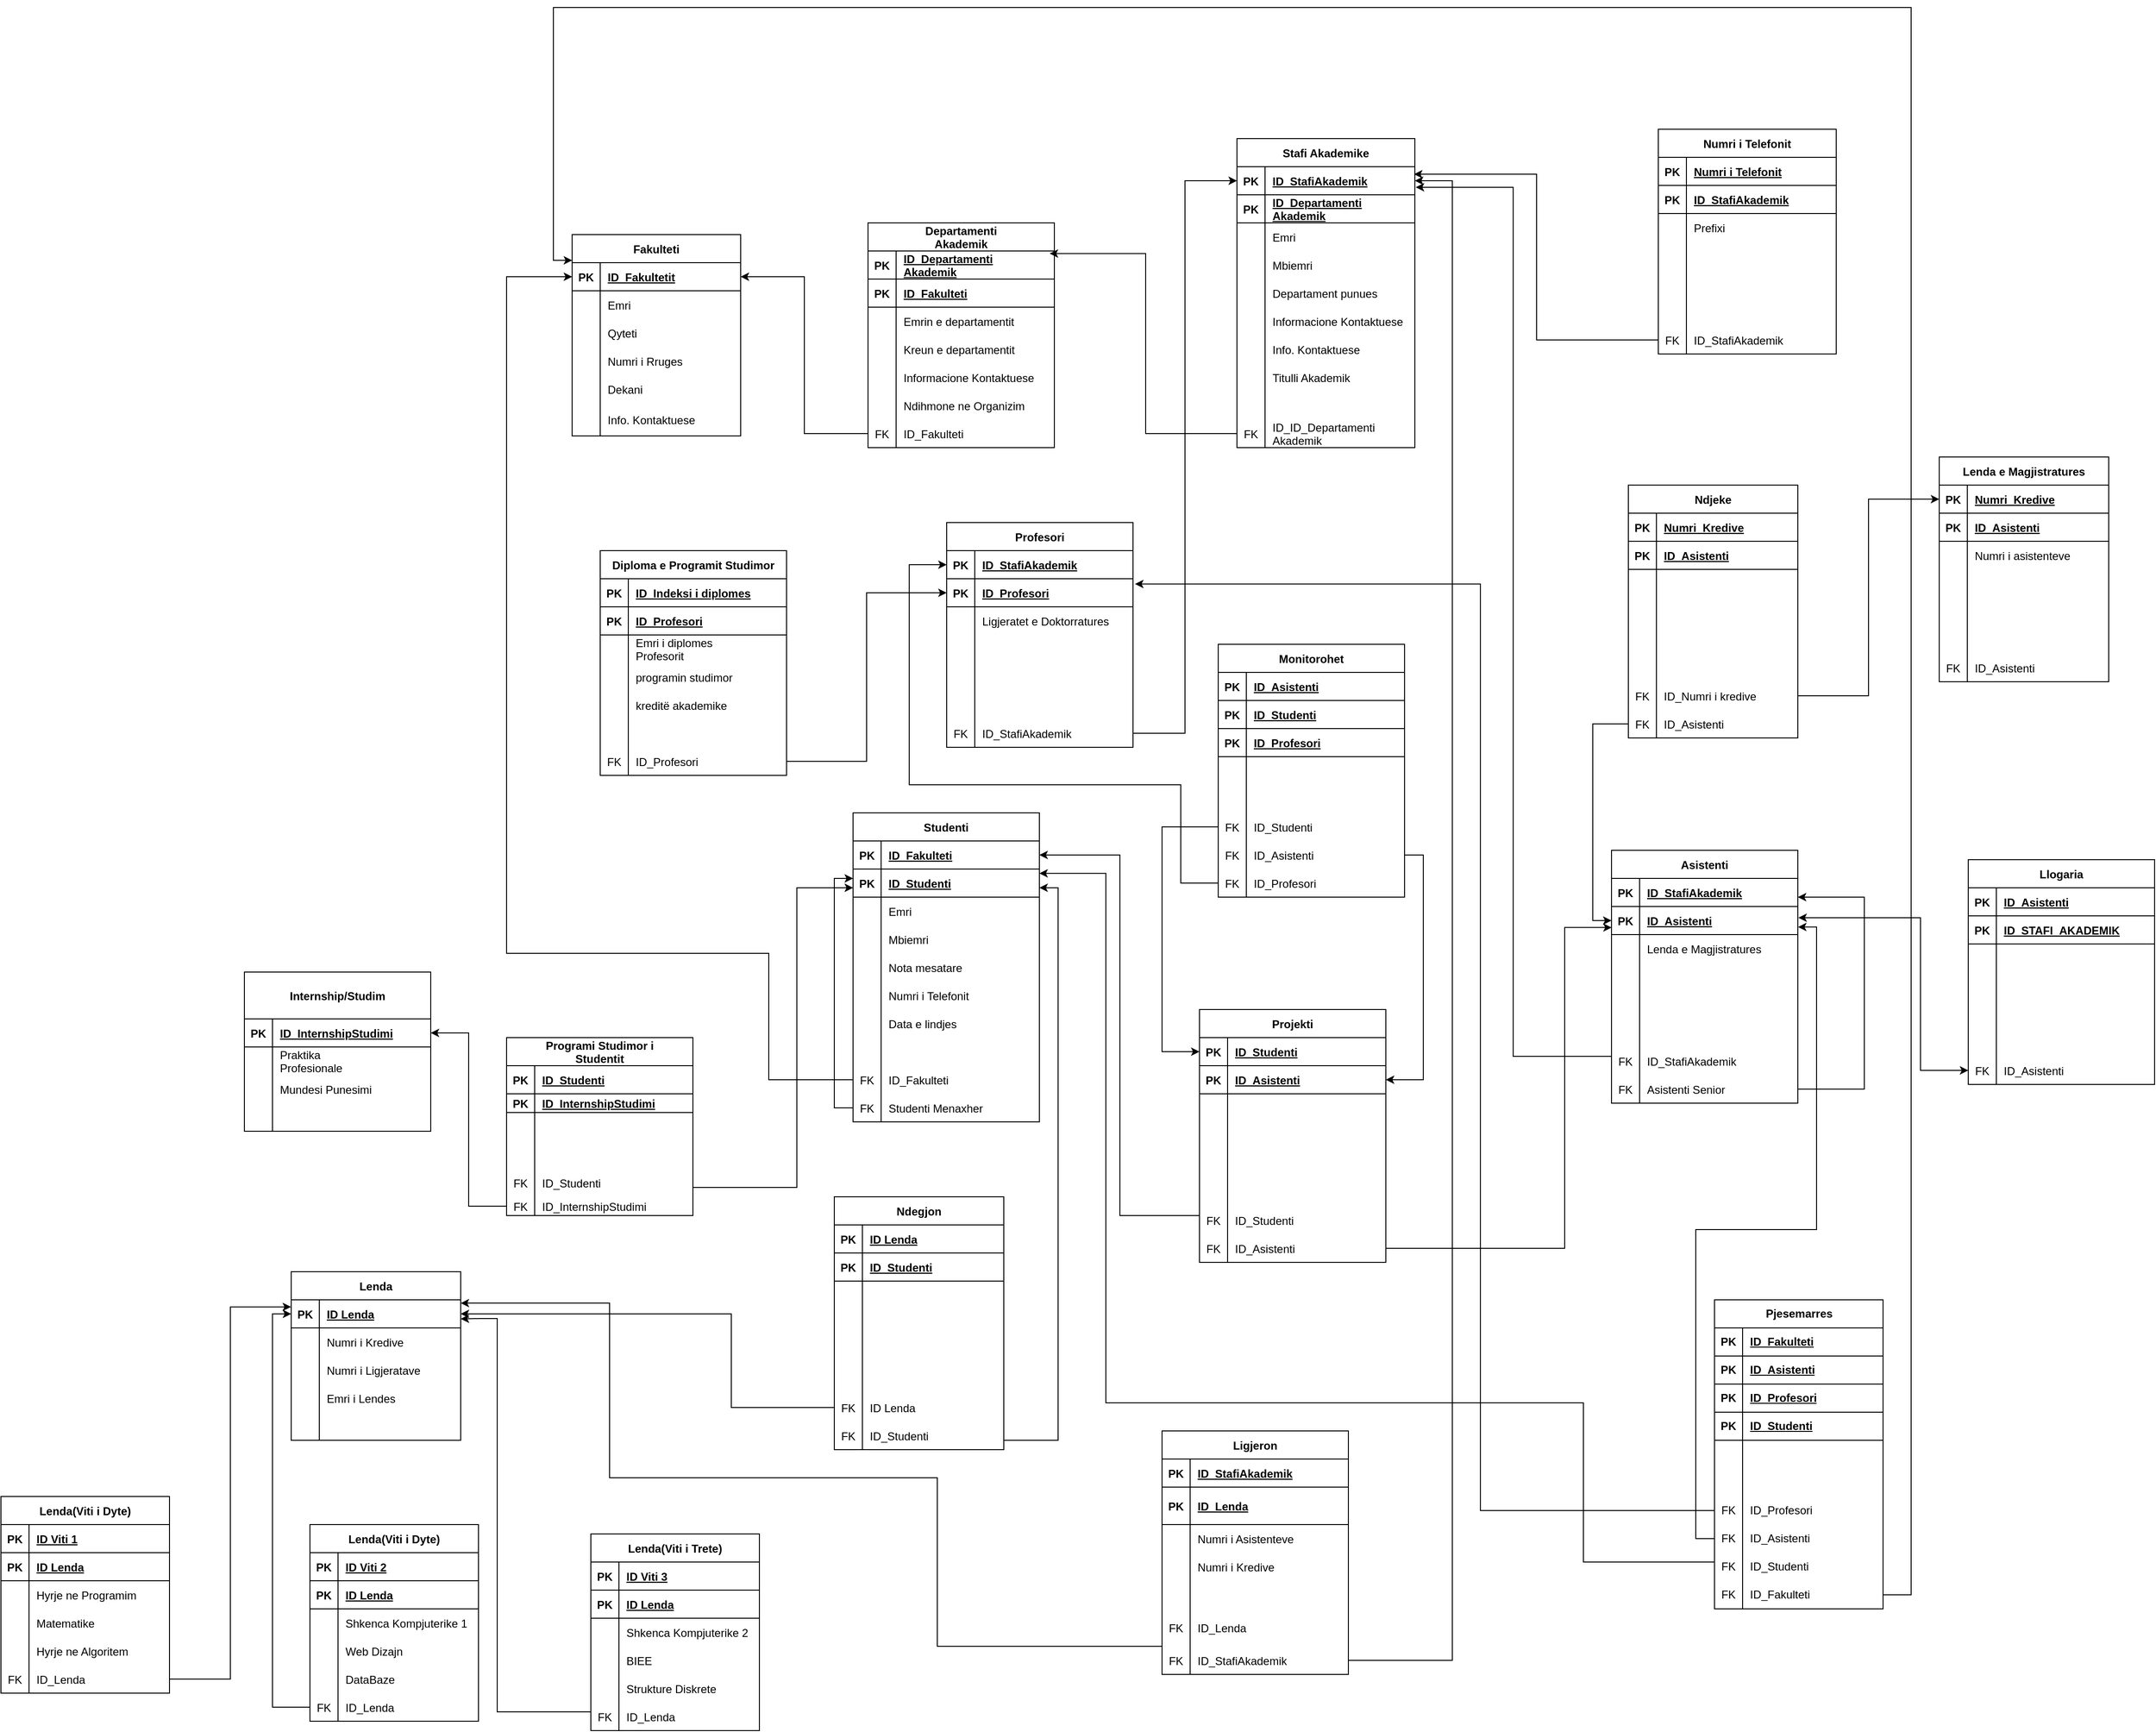 <mxfile version="22.0.3" type="device">
  <diagram name="Page-1" id="zufnBDxilIHsp1Ndq6yQ">
    <mxGraphModel dx="1886" dy="1706" grid="1" gridSize="10" guides="1" tooltips="1" connect="1" arrows="1" fold="1" page="1" pageScale="1" pageWidth="850" pageHeight="1100" math="0" shadow="0">
      <root>
        <mxCell id="0" />
        <mxCell id="1" parent="0" />
        <mxCell id="kmxSzZfO-ONCkL3afoiQ-1" value="Fakulteti" style="shape=table;startSize=30;container=1;collapsible=1;childLayout=tableLayout;fixedRows=1;rowLines=0;fontStyle=1;align=center;resizeLast=1;" parent="1" vertex="1">
          <mxGeometry x="10" y="202.5" width="180" height="215" as="geometry" />
        </mxCell>
        <mxCell id="kmxSzZfO-ONCkL3afoiQ-2" value="" style="shape=tableRow;horizontal=0;startSize=0;swimlaneHead=0;swimlaneBody=0;fillColor=none;collapsible=0;dropTarget=0;points=[[0,0.5],[1,0.5]];portConstraint=eastwest;top=0;left=0;right=0;bottom=1;" parent="kmxSzZfO-ONCkL3afoiQ-1" vertex="1">
          <mxGeometry y="30" width="180" height="30" as="geometry" />
        </mxCell>
        <mxCell id="kmxSzZfO-ONCkL3afoiQ-3" value="PK" style="shape=partialRectangle;connectable=0;fillColor=none;top=0;left=0;bottom=0;right=0;fontStyle=1;overflow=hidden;" parent="kmxSzZfO-ONCkL3afoiQ-2" vertex="1">
          <mxGeometry width="30" height="30" as="geometry">
            <mxRectangle width="30" height="30" as="alternateBounds" />
          </mxGeometry>
        </mxCell>
        <mxCell id="kmxSzZfO-ONCkL3afoiQ-4" value="ID_Fakultetit" style="shape=partialRectangle;connectable=0;fillColor=none;top=0;left=0;bottom=0;right=0;align=left;spacingLeft=6;fontStyle=5;overflow=hidden;" parent="kmxSzZfO-ONCkL3afoiQ-2" vertex="1">
          <mxGeometry x="30" width="150" height="30" as="geometry">
            <mxRectangle width="150" height="30" as="alternateBounds" />
          </mxGeometry>
        </mxCell>
        <mxCell id="kmxSzZfO-ONCkL3afoiQ-5" value="" style="shape=tableRow;horizontal=0;startSize=0;swimlaneHead=0;swimlaneBody=0;fillColor=none;collapsible=0;dropTarget=0;points=[[0,0.5],[1,0.5]];portConstraint=eastwest;top=0;left=0;right=0;bottom=0;" parent="kmxSzZfO-ONCkL3afoiQ-1" vertex="1">
          <mxGeometry y="60" width="180" height="30" as="geometry" />
        </mxCell>
        <mxCell id="kmxSzZfO-ONCkL3afoiQ-6" value="" style="shape=partialRectangle;connectable=0;fillColor=none;top=0;left=0;bottom=0;right=0;editable=1;overflow=hidden;" parent="kmxSzZfO-ONCkL3afoiQ-5" vertex="1">
          <mxGeometry width="30" height="30" as="geometry">
            <mxRectangle width="30" height="30" as="alternateBounds" />
          </mxGeometry>
        </mxCell>
        <mxCell id="kmxSzZfO-ONCkL3afoiQ-7" value="Emri" style="shape=partialRectangle;connectable=0;fillColor=none;top=0;left=0;bottom=0;right=0;align=left;spacingLeft=6;overflow=hidden;" parent="kmxSzZfO-ONCkL3afoiQ-5" vertex="1">
          <mxGeometry x="30" width="150" height="30" as="geometry">
            <mxRectangle width="150" height="30" as="alternateBounds" />
          </mxGeometry>
        </mxCell>
        <mxCell id="kmxSzZfO-ONCkL3afoiQ-14" value="" style="shape=tableRow;horizontal=0;startSize=0;swimlaneHead=0;swimlaneBody=0;fillColor=none;collapsible=0;dropTarget=0;points=[[0,0.5],[1,0.5]];portConstraint=eastwest;top=0;left=0;right=0;bottom=0;" parent="kmxSzZfO-ONCkL3afoiQ-1" vertex="1">
          <mxGeometry y="90" width="180" height="30" as="geometry" />
        </mxCell>
        <mxCell id="kmxSzZfO-ONCkL3afoiQ-15" value="" style="shape=partialRectangle;connectable=0;fillColor=none;top=0;left=0;bottom=0;right=0;editable=1;overflow=hidden;" parent="kmxSzZfO-ONCkL3afoiQ-14" vertex="1">
          <mxGeometry width="30" height="30" as="geometry">
            <mxRectangle width="30" height="30" as="alternateBounds" />
          </mxGeometry>
        </mxCell>
        <mxCell id="kmxSzZfO-ONCkL3afoiQ-16" value="Qyteti    " style="shape=partialRectangle;connectable=0;fillColor=none;top=0;left=0;bottom=0;right=0;align=left;spacingLeft=6;overflow=hidden;" parent="kmxSzZfO-ONCkL3afoiQ-14" vertex="1">
          <mxGeometry x="30" width="150" height="30" as="geometry">
            <mxRectangle width="150" height="30" as="alternateBounds" />
          </mxGeometry>
        </mxCell>
        <mxCell id="kmxSzZfO-ONCkL3afoiQ-8" value="" style="shape=tableRow;horizontal=0;startSize=0;swimlaneHead=0;swimlaneBody=0;fillColor=none;collapsible=0;dropTarget=0;points=[[0,0.5],[1,0.5]];portConstraint=eastwest;top=0;left=0;right=0;bottom=0;" parent="kmxSzZfO-ONCkL3afoiQ-1" vertex="1">
          <mxGeometry y="120" width="180" height="30" as="geometry" />
        </mxCell>
        <mxCell id="kmxSzZfO-ONCkL3afoiQ-9" value="" style="shape=partialRectangle;connectable=0;fillColor=none;top=0;left=0;bottom=0;right=0;editable=1;overflow=hidden;" parent="kmxSzZfO-ONCkL3afoiQ-8" vertex="1">
          <mxGeometry width="30" height="30" as="geometry">
            <mxRectangle width="30" height="30" as="alternateBounds" />
          </mxGeometry>
        </mxCell>
        <mxCell id="kmxSzZfO-ONCkL3afoiQ-10" value="Numri i Rruges" style="shape=partialRectangle;connectable=0;fillColor=none;top=0;left=0;bottom=0;right=0;align=left;spacingLeft=6;overflow=hidden;" parent="kmxSzZfO-ONCkL3afoiQ-8" vertex="1">
          <mxGeometry x="30" width="150" height="30" as="geometry">
            <mxRectangle width="150" height="30" as="alternateBounds" />
          </mxGeometry>
        </mxCell>
        <mxCell id="kmxSzZfO-ONCkL3afoiQ-11" value="" style="shape=tableRow;horizontal=0;startSize=0;swimlaneHead=0;swimlaneBody=0;fillColor=none;collapsible=0;dropTarget=0;points=[[0,0.5],[1,0.5]];portConstraint=eastwest;top=0;left=0;right=0;bottom=0;" parent="kmxSzZfO-ONCkL3afoiQ-1" vertex="1">
          <mxGeometry y="150" width="180" height="30" as="geometry" />
        </mxCell>
        <mxCell id="kmxSzZfO-ONCkL3afoiQ-12" value="" style="shape=partialRectangle;connectable=0;fillColor=none;top=0;left=0;bottom=0;right=0;editable=1;overflow=hidden;" parent="kmxSzZfO-ONCkL3afoiQ-11" vertex="1">
          <mxGeometry width="30" height="30" as="geometry">
            <mxRectangle width="30" height="30" as="alternateBounds" />
          </mxGeometry>
        </mxCell>
        <mxCell id="kmxSzZfO-ONCkL3afoiQ-13" value="Dekani" style="shape=partialRectangle;connectable=0;fillColor=none;top=0;left=0;bottom=0;right=0;align=left;spacingLeft=6;overflow=hidden;" parent="kmxSzZfO-ONCkL3afoiQ-11" vertex="1">
          <mxGeometry x="30" width="150" height="30" as="geometry">
            <mxRectangle width="150" height="30" as="alternateBounds" />
          </mxGeometry>
        </mxCell>
        <mxCell id="kmxSzZfO-ONCkL3afoiQ-17" value="" style="shape=tableRow;horizontal=0;startSize=0;swimlaneHead=0;swimlaneBody=0;fillColor=none;collapsible=0;dropTarget=0;points=[[0,0.5],[1,0.5]];portConstraint=eastwest;top=0;left=0;right=0;bottom=0;" parent="kmxSzZfO-ONCkL3afoiQ-1" vertex="1">
          <mxGeometry y="180" width="180" height="35" as="geometry" />
        </mxCell>
        <mxCell id="kmxSzZfO-ONCkL3afoiQ-18" value="" style="shape=partialRectangle;connectable=0;fillColor=none;top=0;left=0;bottom=0;right=0;editable=1;overflow=hidden;" parent="kmxSzZfO-ONCkL3afoiQ-17" vertex="1">
          <mxGeometry width="30" height="35" as="geometry">
            <mxRectangle width="30" height="35" as="alternateBounds" />
          </mxGeometry>
        </mxCell>
        <mxCell id="kmxSzZfO-ONCkL3afoiQ-19" value="Info. Kontaktuese" style="shape=partialRectangle;connectable=0;fillColor=none;top=0;left=0;bottom=0;right=0;align=left;spacingLeft=6;overflow=hidden;" parent="kmxSzZfO-ONCkL3afoiQ-17" vertex="1">
          <mxGeometry x="30" width="150" height="35" as="geometry">
            <mxRectangle width="150" height="35" as="alternateBounds" />
          </mxGeometry>
        </mxCell>
        <mxCell id="kmxSzZfO-ONCkL3afoiQ-20" value="Departamenti&#xa;Akademik" style="shape=table;startSize=30;container=1;collapsible=1;childLayout=tableLayout;fixedRows=1;rowLines=0;fontStyle=1;align=center;resizeLast=1;" parent="1" vertex="1">
          <mxGeometry x="326" y="190" width="199" height="240" as="geometry" />
        </mxCell>
        <mxCell id="kmxSzZfO-ONCkL3afoiQ-21" value="" style="shape=tableRow;horizontal=0;startSize=0;swimlaneHead=0;swimlaneBody=0;fillColor=none;collapsible=0;dropTarget=0;points=[[0,0.5],[1,0.5]];portConstraint=eastwest;top=0;left=0;right=0;bottom=1;" parent="kmxSzZfO-ONCkL3afoiQ-20" vertex="1">
          <mxGeometry y="30" width="199" height="30" as="geometry" />
        </mxCell>
        <mxCell id="kmxSzZfO-ONCkL3afoiQ-22" value="PK" style="shape=partialRectangle;connectable=0;fillColor=none;top=0;left=0;bottom=0;right=0;fontStyle=1;overflow=hidden;" parent="kmxSzZfO-ONCkL3afoiQ-21" vertex="1">
          <mxGeometry width="30" height="30" as="geometry">
            <mxRectangle width="30" height="30" as="alternateBounds" />
          </mxGeometry>
        </mxCell>
        <mxCell id="kmxSzZfO-ONCkL3afoiQ-23" value="ID_Departamenti&#xa;Akademik" style="shape=partialRectangle;connectable=0;fillColor=none;top=0;left=0;bottom=0;right=0;align=left;spacingLeft=6;fontStyle=5;overflow=hidden;" parent="kmxSzZfO-ONCkL3afoiQ-21" vertex="1">
          <mxGeometry x="30" width="169" height="30" as="geometry">
            <mxRectangle width="169" height="30" as="alternateBounds" />
          </mxGeometry>
        </mxCell>
        <mxCell id="kmxSzZfO-ONCkL3afoiQ-40" value="" style="shape=tableRow;horizontal=0;startSize=0;swimlaneHead=0;swimlaneBody=0;fillColor=none;collapsible=0;dropTarget=0;points=[[0,0.5],[1,0.5]];portConstraint=eastwest;top=0;left=0;right=0;bottom=1;" parent="kmxSzZfO-ONCkL3afoiQ-20" vertex="1">
          <mxGeometry y="60" width="199" height="30" as="geometry" />
        </mxCell>
        <mxCell id="kmxSzZfO-ONCkL3afoiQ-41" value="PK" style="shape=partialRectangle;connectable=0;fillColor=none;top=0;left=0;bottom=0;right=0;fontStyle=1;overflow=hidden;" parent="kmxSzZfO-ONCkL3afoiQ-40" vertex="1">
          <mxGeometry width="30" height="30" as="geometry">
            <mxRectangle width="30" height="30" as="alternateBounds" />
          </mxGeometry>
        </mxCell>
        <mxCell id="kmxSzZfO-ONCkL3afoiQ-42" value="ID_Fakulteti" style="shape=partialRectangle;connectable=0;fillColor=none;top=0;left=0;bottom=0;right=0;align=left;spacingLeft=6;fontStyle=5;overflow=hidden;" parent="kmxSzZfO-ONCkL3afoiQ-40" vertex="1">
          <mxGeometry x="30" width="169" height="30" as="geometry">
            <mxRectangle width="169" height="30" as="alternateBounds" />
          </mxGeometry>
        </mxCell>
        <mxCell id="kmxSzZfO-ONCkL3afoiQ-24" value="" style="shape=tableRow;horizontal=0;startSize=0;swimlaneHead=0;swimlaneBody=0;fillColor=none;collapsible=0;dropTarget=0;points=[[0,0.5],[1,0.5]];portConstraint=eastwest;top=0;left=0;right=0;bottom=0;" parent="kmxSzZfO-ONCkL3afoiQ-20" vertex="1">
          <mxGeometry y="90" width="199" height="30" as="geometry" />
        </mxCell>
        <mxCell id="kmxSzZfO-ONCkL3afoiQ-25" value="" style="shape=partialRectangle;connectable=0;fillColor=none;top=0;left=0;bottom=0;right=0;editable=1;overflow=hidden;" parent="kmxSzZfO-ONCkL3afoiQ-24" vertex="1">
          <mxGeometry width="30" height="30" as="geometry">
            <mxRectangle width="30" height="30" as="alternateBounds" />
          </mxGeometry>
        </mxCell>
        <mxCell id="kmxSzZfO-ONCkL3afoiQ-26" value="Emrin e departamentit" style="shape=partialRectangle;connectable=0;fillColor=none;top=0;left=0;bottom=0;right=0;align=left;spacingLeft=6;overflow=hidden;" parent="kmxSzZfO-ONCkL3afoiQ-24" vertex="1">
          <mxGeometry x="30" width="169" height="30" as="geometry">
            <mxRectangle width="169" height="30" as="alternateBounds" />
          </mxGeometry>
        </mxCell>
        <mxCell id="kmxSzZfO-ONCkL3afoiQ-27" value="" style="shape=tableRow;horizontal=0;startSize=0;swimlaneHead=0;swimlaneBody=0;fillColor=none;collapsible=0;dropTarget=0;points=[[0,0.5],[1,0.5]];portConstraint=eastwest;top=0;left=0;right=0;bottom=0;" parent="kmxSzZfO-ONCkL3afoiQ-20" vertex="1">
          <mxGeometry y="120" width="199" height="30" as="geometry" />
        </mxCell>
        <mxCell id="kmxSzZfO-ONCkL3afoiQ-28" value="" style="shape=partialRectangle;connectable=0;fillColor=none;top=0;left=0;bottom=0;right=0;editable=1;overflow=hidden;" parent="kmxSzZfO-ONCkL3afoiQ-27" vertex="1">
          <mxGeometry width="30" height="30" as="geometry">
            <mxRectangle width="30" height="30" as="alternateBounds" />
          </mxGeometry>
        </mxCell>
        <mxCell id="kmxSzZfO-ONCkL3afoiQ-29" value="Kreun e departamentit" style="shape=partialRectangle;connectable=0;fillColor=none;top=0;left=0;bottom=0;right=0;align=left;spacingLeft=6;overflow=hidden;" parent="kmxSzZfO-ONCkL3afoiQ-27" vertex="1">
          <mxGeometry x="30" width="169" height="30" as="geometry">
            <mxRectangle width="169" height="30" as="alternateBounds" />
          </mxGeometry>
        </mxCell>
        <mxCell id="kmxSzZfO-ONCkL3afoiQ-30" value="" style="shape=tableRow;horizontal=0;startSize=0;swimlaneHead=0;swimlaneBody=0;fillColor=none;collapsible=0;dropTarget=0;points=[[0,0.5],[1,0.5]];portConstraint=eastwest;top=0;left=0;right=0;bottom=0;" parent="kmxSzZfO-ONCkL3afoiQ-20" vertex="1">
          <mxGeometry y="150" width="199" height="30" as="geometry" />
        </mxCell>
        <mxCell id="kmxSzZfO-ONCkL3afoiQ-31" value="" style="shape=partialRectangle;connectable=0;fillColor=none;top=0;left=0;bottom=0;right=0;editable=1;overflow=hidden;" parent="kmxSzZfO-ONCkL3afoiQ-30" vertex="1">
          <mxGeometry width="30" height="30" as="geometry">
            <mxRectangle width="30" height="30" as="alternateBounds" />
          </mxGeometry>
        </mxCell>
        <mxCell id="kmxSzZfO-ONCkL3afoiQ-32" value="Informacione Kontaktuese" style="shape=partialRectangle;connectable=0;fillColor=none;top=0;left=0;bottom=0;right=0;align=left;spacingLeft=6;overflow=hidden;" parent="kmxSzZfO-ONCkL3afoiQ-30" vertex="1">
          <mxGeometry x="30" width="169" height="30" as="geometry">
            <mxRectangle width="169" height="30" as="alternateBounds" />
          </mxGeometry>
        </mxCell>
        <mxCell id="kmxSzZfO-ONCkL3afoiQ-33" value="" style="shape=tableRow;horizontal=0;startSize=0;swimlaneHead=0;swimlaneBody=0;fillColor=none;collapsible=0;dropTarget=0;points=[[0,0.5],[1,0.5]];portConstraint=eastwest;top=0;left=0;right=0;bottom=0;" parent="kmxSzZfO-ONCkL3afoiQ-20" vertex="1">
          <mxGeometry y="180" width="199" height="30" as="geometry" />
        </mxCell>
        <mxCell id="kmxSzZfO-ONCkL3afoiQ-34" value="" style="shape=partialRectangle;connectable=0;fillColor=none;top=0;left=0;bottom=0;right=0;editable=1;overflow=hidden;" parent="kmxSzZfO-ONCkL3afoiQ-33" vertex="1">
          <mxGeometry width="30" height="30" as="geometry">
            <mxRectangle width="30" height="30" as="alternateBounds" />
          </mxGeometry>
        </mxCell>
        <mxCell id="kmxSzZfO-ONCkL3afoiQ-35" value="Ndihmone ne Organizim" style="shape=partialRectangle;connectable=0;fillColor=none;top=0;left=0;bottom=0;right=0;align=left;spacingLeft=6;overflow=hidden;" parent="kmxSzZfO-ONCkL3afoiQ-33" vertex="1">
          <mxGeometry x="30" width="169" height="30" as="geometry">
            <mxRectangle width="169" height="30" as="alternateBounds" />
          </mxGeometry>
        </mxCell>
        <mxCell id="kmxSzZfO-ONCkL3afoiQ-36" value="" style="shape=tableRow;horizontal=0;startSize=0;swimlaneHead=0;swimlaneBody=0;fillColor=none;collapsible=0;dropTarget=0;points=[[0,0.5],[1,0.5]];portConstraint=eastwest;top=0;left=0;right=0;bottom=0;" parent="kmxSzZfO-ONCkL3afoiQ-20" vertex="1">
          <mxGeometry y="210" width="199" height="30" as="geometry" />
        </mxCell>
        <mxCell id="kmxSzZfO-ONCkL3afoiQ-37" value="FK" style="shape=partialRectangle;connectable=0;fillColor=none;top=0;left=0;bottom=0;right=0;editable=1;overflow=hidden;" parent="kmxSzZfO-ONCkL3afoiQ-36" vertex="1">
          <mxGeometry width="30" height="30" as="geometry">
            <mxRectangle width="30" height="30" as="alternateBounds" />
          </mxGeometry>
        </mxCell>
        <mxCell id="kmxSzZfO-ONCkL3afoiQ-38" value="ID_Fakulteti" style="shape=partialRectangle;connectable=0;fillColor=none;top=0;left=0;bottom=0;right=0;align=left;spacingLeft=6;overflow=hidden;" parent="kmxSzZfO-ONCkL3afoiQ-36" vertex="1">
          <mxGeometry x="30" width="169" height="30" as="geometry">
            <mxRectangle width="169" height="30" as="alternateBounds" />
          </mxGeometry>
        </mxCell>
        <mxCell id="kmxSzZfO-ONCkL3afoiQ-43" value="Stafi Akademike" style="shape=table;startSize=30;container=1;collapsible=1;childLayout=tableLayout;fixedRows=1;rowLines=0;fontStyle=1;align=center;resizeLast=1;" parent="1" vertex="1">
          <mxGeometry x="720" y="100" width="190" height="330" as="geometry" />
        </mxCell>
        <mxCell id="kmxSzZfO-ONCkL3afoiQ-90" value="" style="shape=tableRow;horizontal=0;startSize=0;swimlaneHead=0;swimlaneBody=0;fillColor=none;collapsible=0;dropTarget=0;points=[[0,0.5],[1,0.5]];portConstraint=eastwest;top=0;left=0;right=0;bottom=1;" parent="kmxSzZfO-ONCkL3afoiQ-43" vertex="1">
          <mxGeometry y="30" width="190" height="30" as="geometry" />
        </mxCell>
        <mxCell id="kmxSzZfO-ONCkL3afoiQ-91" value="PK" style="shape=partialRectangle;connectable=0;fillColor=none;top=0;left=0;bottom=0;right=0;fontStyle=1;overflow=hidden;" parent="kmxSzZfO-ONCkL3afoiQ-90" vertex="1">
          <mxGeometry width="30" height="30" as="geometry">
            <mxRectangle width="30" height="30" as="alternateBounds" />
          </mxGeometry>
        </mxCell>
        <mxCell id="kmxSzZfO-ONCkL3afoiQ-92" value="ID_StafiAkademik" style="shape=partialRectangle;connectable=0;fillColor=none;top=0;left=0;bottom=0;right=0;align=left;spacingLeft=6;fontStyle=5;overflow=hidden;" parent="kmxSzZfO-ONCkL3afoiQ-90" vertex="1">
          <mxGeometry x="30" width="160" height="30" as="geometry">
            <mxRectangle width="160" height="30" as="alternateBounds" />
          </mxGeometry>
        </mxCell>
        <mxCell id="kmxSzZfO-ONCkL3afoiQ-44" value="" style="shape=tableRow;horizontal=0;startSize=0;swimlaneHead=0;swimlaneBody=0;fillColor=none;collapsible=0;dropTarget=0;points=[[0,0.5],[1,0.5]];portConstraint=eastwest;top=0;left=0;right=0;bottom=1;" parent="kmxSzZfO-ONCkL3afoiQ-43" vertex="1">
          <mxGeometry y="60" width="190" height="30" as="geometry" />
        </mxCell>
        <mxCell id="kmxSzZfO-ONCkL3afoiQ-45" value="PK" style="shape=partialRectangle;connectable=0;fillColor=none;top=0;left=0;bottom=0;right=0;fontStyle=1;overflow=hidden;" parent="kmxSzZfO-ONCkL3afoiQ-44" vertex="1">
          <mxGeometry width="30" height="30" as="geometry">
            <mxRectangle width="30" height="30" as="alternateBounds" />
          </mxGeometry>
        </mxCell>
        <mxCell id="kmxSzZfO-ONCkL3afoiQ-46" value="ID_Departamenti&#xa;Akademik" style="shape=partialRectangle;connectable=0;fillColor=none;top=0;left=0;bottom=0;right=0;align=left;spacingLeft=6;fontStyle=5;overflow=hidden;" parent="kmxSzZfO-ONCkL3afoiQ-44" vertex="1">
          <mxGeometry x="30" width="160" height="30" as="geometry">
            <mxRectangle width="160" height="30" as="alternateBounds" />
          </mxGeometry>
        </mxCell>
        <mxCell id="kmxSzZfO-ONCkL3afoiQ-47" value="" style="shape=tableRow;horizontal=0;startSize=0;swimlaneHead=0;swimlaneBody=0;fillColor=none;collapsible=0;dropTarget=0;points=[[0,0.5],[1,0.5]];portConstraint=eastwest;top=0;left=0;right=0;bottom=0;" parent="kmxSzZfO-ONCkL3afoiQ-43" vertex="1">
          <mxGeometry y="90" width="190" height="30" as="geometry" />
        </mxCell>
        <mxCell id="kmxSzZfO-ONCkL3afoiQ-48" value="" style="shape=partialRectangle;connectable=0;fillColor=none;top=0;left=0;bottom=0;right=0;editable=1;overflow=hidden;" parent="kmxSzZfO-ONCkL3afoiQ-47" vertex="1">
          <mxGeometry width="30" height="30" as="geometry">
            <mxRectangle width="30" height="30" as="alternateBounds" />
          </mxGeometry>
        </mxCell>
        <mxCell id="kmxSzZfO-ONCkL3afoiQ-49" value="Emri" style="shape=partialRectangle;connectable=0;fillColor=none;top=0;left=0;bottom=0;right=0;align=left;spacingLeft=6;overflow=hidden;" parent="kmxSzZfO-ONCkL3afoiQ-47" vertex="1">
          <mxGeometry x="30" width="160" height="30" as="geometry">
            <mxRectangle width="160" height="30" as="alternateBounds" />
          </mxGeometry>
        </mxCell>
        <mxCell id="kmxSzZfO-ONCkL3afoiQ-50" value="" style="shape=tableRow;horizontal=0;startSize=0;swimlaneHead=0;swimlaneBody=0;fillColor=none;collapsible=0;dropTarget=0;points=[[0,0.5],[1,0.5]];portConstraint=eastwest;top=0;left=0;right=0;bottom=0;" parent="kmxSzZfO-ONCkL3afoiQ-43" vertex="1">
          <mxGeometry y="120" width="190" height="30" as="geometry" />
        </mxCell>
        <mxCell id="kmxSzZfO-ONCkL3afoiQ-51" value="" style="shape=partialRectangle;connectable=0;fillColor=none;top=0;left=0;bottom=0;right=0;editable=1;overflow=hidden;" parent="kmxSzZfO-ONCkL3afoiQ-50" vertex="1">
          <mxGeometry width="30" height="30" as="geometry">
            <mxRectangle width="30" height="30" as="alternateBounds" />
          </mxGeometry>
        </mxCell>
        <mxCell id="kmxSzZfO-ONCkL3afoiQ-52" value="Mbiemri" style="shape=partialRectangle;connectable=0;fillColor=none;top=0;left=0;bottom=0;right=0;align=left;spacingLeft=6;overflow=hidden;" parent="kmxSzZfO-ONCkL3afoiQ-50" vertex="1">
          <mxGeometry x="30" width="160" height="30" as="geometry">
            <mxRectangle width="160" height="30" as="alternateBounds" />
          </mxGeometry>
        </mxCell>
        <mxCell id="kmxSzZfO-ONCkL3afoiQ-53" value="" style="shape=tableRow;horizontal=0;startSize=0;swimlaneHead=0;swimlaneBody=0;fillColor=none;collapsible=0;dropTarget=0;points=[[0,0.5],[1,0.5]];portConstraint=eastwest;top=0;left=0;right=0;bottom=0;" parent="kmxSzZfO-ONCkL3afoiQ-43" vertex="1">
          <mxGeometry y="150" width="190" height="30" as="geometry" />
        </mxCell>
        <mxCell id="kmxSzZfO-ONCkL3afoiQ-54" value="" style="shape=partialRectangle;connectable=0;fillColor=none;top=0;left=0;bottom=0;right=0;editable=1;overflow=hidden;" parent="kmxSzZfO-ONCkL3afoiQ-53" vertex="1">
          <mxGeometry width="30" height="30" as="geometry">
            <mxRectangle width="30" height="30" as="alternateBounds" />
          </mxGeometry>
        </mxCell>
        <mxCell id="kmxSzZfO-ONCkL3afoiQ-55" value="Departament punues" style="shape=partialRectangle;connectable=0;fillColor=none;top=0;left=0;bottom=0;right=0;align=left;spacingLeft=6;overflow=hidden;" parent="kmxSzZfO-ONCkL3afoiQ-53" vertex="1">
          <mxGeometry x="30" width="160" height="30" as="geometry">
            <mxRectangle width="160" height="30" as="alternateBounds" />
          </mxGeometry>
        </mxCell>
        <mxCell id="kmxSzZfO-ONCkL3afoiQ-56" value="" style="shape=tableRow;horizontal=0;startSize=0;swimlaneHead=0;swimlaneBody=0;fillColor=none;collapsible=0;dropTarget=0;points=[[0,0.5],[1,0.5]];portConstraint=eastwest;top=0;left=0;right=0;bottom=0;" parent="kmxSzZfO-ONCkL3afoiQ-43" vertex="1">
          <mxGeometry y="180" width="190" height="30" as="geometry" />
        </mxCell>
        <mxCell id="kmxSzZfO-ONCkL3afoiQ-57" value="" style="shape=partialRectangle;connectable=0;fillColor=none;top=0;left=0;bottom=0;right=0;editable=1;overflow=hidden;" parent="kmxSzZfO-ONCkL3afoiQ-56" vertex="1">
          <mxGeometry width="30" height="30" as="geometry">
            <mxRectangle width="30" height="30" as="alternateBounds" />
          </mxGeometry>
        </mxCell>
        <mxCell id="kmxSzZfO-ONCkL3afoiQ-58" value="Informacione Kontaktuese" style="shape=partialRectangle;connectable=0;fillColor=none;top=0;left=0;bottom=0;right=0;align=left;spacingLeft=6;overflow=hidden;" parent="kmxSzZfO-ONCkL3afoiQ-56" vertex="1">
          <mxGeometry x="30" width="160" height="30" as="geometry">
            <mxRectangle width="160" height="30" as="alternateBounds" />
          </mxGeometry>
        </mxCell>
        <mxCell id="kmxSzZfO-ONCkL3afoiQ-59" value="" style="shape=tableRow;horizontal=0;startSize=0;swimlaneHead=0;swimlaneBody=0;fillColor=none;collapsible=0;dropTarget=0;points=[[0,0.5],[1,0.5]];portConstraint=eastwest;top=0;left=0;right=0;bottom=0;" parent="kmxSzZfO-ONCkL3afoiQ-43" vertex="1">
          <mxGeometry y="210" width="190" height="30" as="geometry" />
        </mxCell>
        <mxCell id="kmxSzZfO-ONCkL3afoiQ-60" value="" style="shape=partialRectangle;connectable=0;fillColor=none;top=0;left=0;bottom=0;right=0;editable=1;overflow=hidden;" parent="kmxSzZfO-ONCkL3afoiQ-59" vertex="1">
          <mxGeometry width="30" height="30" as="geometry">
            <mxRectangle width="30" height="30" as="alternateBounds" />
          </mxGeometry>
        </mxCell>
        <mxCell id="kmxSzZfO-ONCkL3afoiQ-61" value="Info. Kontaktuese" style="shape=partialRectangle;connectable=0;fillColor=none;top=0;left=0;bottom=0;right=0;align=left;spacingLeft=6;overflow=hidden;" parent="kmxSzZfO-ONCkL3afoiQ-59" vertex="1">
          <mxGeometry x="30" width="160" height="30" as="geometry">
            <mxRectangle width="160" height="30" as="alternateBounds" />
          </mxGeometry>
        </mxCell>
        <mxCell id="kmxSzZfO-ONCkL3afoiQ-93" value="" style="shape=tableRow;horizontal=0;startSize=0;swimlaneHead=0;swimlaneBody=0;fillColor=none;collapsible=0;dropTarget=0;points=[[0,0.5],[1,0.5]];portConstraint=eastwest;top=0;left=0;right=0;bottom=0;" parent="kmxSzZfO-ONCkL3afoiQ-43" vertex="1">
          <mxGeometry y="240" width="190" height="30" as="geometry" />
        </mxCell>
        <mxCell id="kmxSzZfO-ONCkL3afoiQ-94" value="" style="shape=partialRectangle;connectable=0;fillColor=none;top=0;left=0;bottom=0;right=0;editable=1;overflow=hidden;" parent="kmxSzZfO-ONCkL3afoiQ-93" vertex="1">
          <mxGeometry width="30" height="30" as="geometry">
            <mxRectangle width="30" height="30" as="alternateBounds" />
          </mxGeometry>
        </mxCell>
        <mxCell id="kmxSzZfO-ONCkL3afoiQ-95" value="Titulli Akademik" style="shape=partialRectangle;connectable=0;fillColor=none;top=0;left=0;bottom=0;right=0;align=left;spacingLeft=6;overflow=hidden;" parent="kmxSzZfO-ONCkL3afoiQ-93" vertex="1">
          <mxGeometry x="30" width="160" height="30" as="geometry">
            <mxRectangle width="160" height="30" as="alternateBounds" />
          </mxGeometry>
        </mxCell>
        <mxCell id="kmxSzZfO-ONCkL3afoiQ-96" value="" style="shape=tableRow;horizontal=0;startSize=0;swimlaneHead=0;swimlaneBody=0;fillColor=none;collapsible=0;dropTarget=0;points=[[0,0.5],[1,0.5]];portConstraint=eastwest;top=0;left=0;right=0;bottom=0;" parent="kmxSzZfO-ONCkL3afoiQ-43" vertex="1">
          <mxGeometry y="270" width="190" height="30" as="geometry" />
        </mxCell>
        <mxCell id="kmxSzZfO-ONCkL3afoiQ-97" value="" style="shape=partialRectangle;connectable=0;fillColor=none;top=0;left=0;bottom=0;right=0;editable=1;overflow=hidden;" parent="kmxSzZfO-ONCkL3afoiQ-96" vertex="1">
          <mxGeometry width="30" height="30" as="geometry">
            <mxRectangle width="30" height="30" as="alternateBounds" />
          </mxGeometry>
        </mxCell>
        <mxCell id="kmxSzZfO-ONCkL3afoiQ-98" value="" style="shape=partialRectangle;connectable=0;fillColor=none;top=0;left=0;bottom=0;right=0;align=left;spacingLeft=6;overflow=hidden;" parent="kmxSzZfO-ONCkL3afoiQ-96" vertex="1">
          <mxGeometry x="30" width="160" height="30" as="geometry">
            <mxRectangle width="160" height="30" as="alternateBounds" />
          </mxGeometry>
        </mxCell>
        <mxCell id="kmxSzZfO-ONCkL3afoiQ-86" value="" style="shape=tableRow;horizontal=0;startSize=0;swimlaneHead=0;swimlaneBody=0;fillColor=none;collapsible=0;dropTarget=0;points=[[0,0.5],[1,0.5]];portConstraint=eastwest;top=0;left=0;right=0;bottom=0;" parent="kmxSzZfO-ONCkL3afoiQ-43" vertex="1">
          <mxGeometry y="300" width="190" height="30" as="geometry" />
        </mxCell>
        <mxCell id="kmxSzZfO-ONCkL3afoiQ-87" value="FK" style="shape=partialRectangle;connectable=0;fillColor=none;top=0;left=0;bottom=0;right=0;editable=1;overflow=hidden;" parent="kmxSzZfO-ONCkL3afoiQ-86" vertex="1">
          <mxGeometry width="30" height="30" as="geometry">
            <mxRectangle width="30" height="30" as="alternateBounds" />
          </mxGeometry>
        </mxCell>
        <mxCell id="kmxSzZfO-ONCkL3afoiQ-88" value="ID_ID_Departamenti&#xa;Akademik" style="shape=partialRectangle;connectable=0;fillColor=none;top=0;left=0;bottom=0;right=0;align=left;spacingLeft=6;overflow=hidden;" parent="kmxSzZfO-ONCkL3afoiQ-86" vertex="1">
          <mxGeometry x="30" width="160" height="30" as="geometry">
            <mxRectangle width="160" height="30" as="alternateBounds" />
          </mxGeometry>
        </mxCell>
        <mxCell id="kmxSzZfO-ONCkL3afoiQ-62" style="edgeStyle=orthogonalEdgeStyle;rounded=0;orthogonalLoop=1;jettySize=auto;html=1;exitX=0;exitY=0.5;exitDx=0;exitDy=0;entryX=1;entryY=0.5;entryDx=0;entryDy=0;" parent="1" source="kmxSzZfO-ONCkL3afoiQ-36" target="kmxSzZfO-ONCkL3afoiQ-2" edge="1">
          <mxGeometry relative="1" as="geometry" />
        </mxCell>
        <mxCell id="kmxSzZfO-ONCkL3afoiQ-63" value="Numri i Telefonit" style="shape=table;startSize=30;container=1;collapsible=1;childLayout=tableLayout;fixedRows=1;rowLines=0;fontStyle=1;align=center;resizeLast=1;" parent="1" vertex="1">
          <mxGeometry x="1170" y="90" width="190" height="240" as="geometry" />
        </mxCell>
        <mxCell id="kmxSzZfO-ONCkL3afoiQ-64" value="" style="shape=tableRow;horizontal=0;startSize=0;swimlaneHead=0;swimlaneBody=0;fillColor=none;collapsible=0;dropTarget=0;points=[[0,0.5],[1,0.5]];portConstraint=eastwest;top=0;left=0;right=0;bottom=1;" parent="kmxSzZfO-ONCkL3afoiQ-63" vertex="1">
          <mxGeometry y="30" width="190" height="30" as="geometry" />
        </mxCell>
        <mxCell id="kmxSzZfO-ONCkL3afoiQ-65" value="PK" style="shape=partialRectangle;connectable=0;fillColor=none;top=0;left=0;bottom=0;right=0;fontStyle=1;overflow=hidden;" parent="kmxSzZfO-ONCkL3afoiQ-64" vertex="1">
          <mxGeometry width="30" height="30" as="geometry">
            <mxRectangle width="30" height="30" as="alternateBounds" />
          </mxGeometry>
        </mxCell>
        <mxCell id="kmxSzZfO-ONCkL3afoiQ-66" value="Numri i Telefonit" style="shape=partialRectangle;connectable=0;fillColor=none;top=0;left=0;bottom=0;right=0;align=left;spacingLeft=6;fontStyle=5;overflow=hidden;" parent="kmxSzZfO-ONCkL3afoiQ-64" vertex="1">
          <mxGeometry x="30" width="160" height="30" as="geometry">
            <mxRectangle width="160" height="30" as="alternateBounds" />
          </mxGeometry>
        </mxCell>
        <mxCell id="kmxSzZfO-ONCkL3afoiQ-82" value="" style="shape=tableRow;horizontal=0;startSize=0;swimlaneHead=0;swimlaneBody=0;fillColor=none;collapsible=0;dropTarget=0;points=[[0,0.5],[1,0.5]];portConstraint=eastwest;top=0;left=0;right=0;bottom=1;" parent="kmxSzZfO-ONCkL3afoiQ-63" vertex="1">
          <mxGeometry y="60" width="190" height="30" as="geometry" />
        </mxCell>
        <mxCell id="kmxSzZfO-ONCkL3afoiQ-83" value="PK" style="shape=partialRectangle;connectable=0;fillColor=none;top=0;left=0;bottom=0;right=0;fontStyle=1;overflow=hidden;" parent="kmxSzZfO-ONCkL3afoiQ-82" vertex="1">
          <mxGeometry width="30" height="30" as="geometry">
            <mxRectangle width="30" height="30" as="alternateBounds" />
          </mxGeometry>
        </mxCell>
        <mxCell id="kmxSzZfO-ONCkL3afoiQ-84" value="ID_StafiAkademik" style="shape=partialRectangle;connectable=0;fillColor=none;top=0;left=0;bottom=0;right=0;align=left;spacingLeft=6;fontStyle=5;overflow=hidden;" parent="kmxSzZfO-ONCkL3afoiQ-82" vertex="1">
          <mxGeometry x="30" width="160" height="30" as="geometry">
            <mxRectangle width="160" height="30" as="alternateBounds" />
          </mxGeometry>
        </mxCell>
        <mxCell id="kmxSzZfO-ONCkL3afoiQ-67" value="" style="shape=tableRow;horizontal=0;startSize=0;swimlaneHead=0;swimlaneBody=0;fillColor=none;collapsible=0;dropTarget=0;points=[[0,0.5],[1,0.5]];portConstraint=eastwest;top=0;left=0;right=0;bottom=0;" parent="kmxSzZfO-ONCkL3afoiQ-63" vertex="1">
          <mxGeometry y="90" width="190" height="30" as="geometry" />
        </mxCell>
        <mxCell id="kmxSzZfO-ONCkL3afoiQ-68" value="" style="shape=partialRectangle;connectable=0;fillColor=none;top=0;left=0;bottom=0;right=0;editable=1;overflow=hidden;" parent="kmxSzZfO-ONCkL3afoiQ-67" vertex="1">
          <mxGeometry width="30" height="30" as="geometry">
            <mxRectangle width="30" height="30" as="alternateBounds" />
          </mxGeometry>
        </mxCell>
        <mxCell id="kmxSzZfO-ONCkL3afoiQ-69" value="Prefixi" style="shape=partialRectangle;connectable=0;fillColor=none;top=0;left=0;bottom=0;right=0;align=left;spacingLeft=6;overflow=hidden;" parent="kmxSzZfO-ONCkL3afoiQ-67" vertex="1">
          <mxGeometry x="30" width="160" height="30" as="geometry">
            <mxRectangle width="160" height="30" as="alternateBounds" />
          </mxGeometry>
        </mxCell>
        <mxCell id="kmxSzZfO-ONCkL3afoiQ-70" value="" style="shape=tableRow;horizontal=0;startSize=0;swimlaneHead=0;swimlaneBody=0;fillColor=none;collapsible=0;dropTarget=0;points=[[0,0.5],[1,0.5]];portConstraint=eastwest;top=0;left=0;right=0;bottom=0;" parent="kmxSzZfO-ONCkL3afoiQ-63" vertex="1">
          <mxGeometry y="120" width="190" height="30" as="geometry" />
        </mxCell>
        <mxCell id="kmxSzZfO-ONCkL3afoiQ-71" value="" style="shape=partialRectangle;connectable=0;fillColor=none;top=0;left=0;bottom=0;right=0;editable=1;overflow=hidden;" parent="kmxSzZfO-ONCkL3afoiQ-70" vertex="1">
          <mxGeometry width="30" height="30" as="geometry">
            <mxRectangle width="30" height="30" as="alternateBounds" />
          </mxGeometry>
        </mxCell>
        <mxCell id="kmxSzZfO-ONCkL3afoiQ-72" value="" style="shape=partialRectangle;connectable=0;fillColor=none;top=0;left=0;bottom=0;right=0;align=left;spacingLeft=6;overflow=hidden;" parent="kmxSzZfO-ONCkL3afoiQ-70" vertex="1">
          <mxGeometry x="30" width="160" height="30" as="geometry">
            <mxRectangle width="160" height="30" as="alternateBounds" />
          </mxGeometry>
        </mxCell>
        <mxCell id="kmxSzZfO-ONCkL3afoiQ-73" value="" style="shape=tableRow;horizontal=0;startSize=0;swimlaneHead=0;swimlaneBody=0;fillColor=none;collapsible=0;dropTarget=0;points=[[0,0.5],[1,0.5]];portConstraint=eastwest;top=0;left=0;right=0;bottom=0;" parent="kmxSzZfO-ONCkL3afoiQ-63" vertex="1">
          <mxGeometry y="150" width="190" height="30" as="geometry" />
        </mxCell>
        <mxCell id="kmxSzZfO-ONCkL3afoiQ-74" value="" style="shape=partialRectangle;connectable=0;fillColor=none;top=0;left=0;bottom=0;right=0;editable=1;overflow=hidden;" parent="kmxSzZfO-ONCkL3afoiQ-73" vertex="1">
          <mxGeometry width="30" height="30" as="geometry">
            <mxRectangle width="30" height="30" as="alternateBounds" />
          </mxGeometry>
        </mxCell>
        <mxCell id="kmxSzZfO-ONCkL3afoiQ-75" value="" style="shape=partialRectangle;connectable=0;fillColor=none;top=0;left=0;bottom=0;right=0;align=left;spacingLeft=6;overflow=hidden;" parent="kmxSzZfO-ONCkL3afoiQ-73" vertex="1">
          <mxGeometry x="30" width="160" height="30" as="geometry">
            <mxRectangle width="160" height="30" as="alternateBounds" />
          </mxGeometry>
        </mxCell>
        <mxCell id="kmxSzZfO-ONCkL3afoiQ-76" value="" style="shape=tableRow;horizontal=0;startSize=0;swimlaneHead=0;swimlaneBody=0;fillColor=none;collapsible=0;dropTarget=0;points=[[0,0.5],[1,0.5]];portConstraint=eastwest;top=0;left=0;right=0;bottom=0;" parent="kmxSzZfO-ONCkL3afoiQ-63" vertex="1">
          <mxGeometry y="180" width="190" height="30" as="geometry" />
        </mxCell>
        <mxCell id="kmxSzZfO-ONCkL3afoiQ-77" value="" style="shape=partialRectangle;connectable=0;fillColor=none;top=0;left=0;bottom=0;right=0;editable=1;overflow=hidden;" parent="kmxSzZfO-ONCkL3afoiQ-76" vertex="1">
          <mxGeometry width="30" height="30" as="geometry">
            <mxRectangle width="30" height="30" as="alternateBounds" />
          </mxGeometry>
        </mxCell>
        <mxCell id="kmxSzZfO-ONCkL3afoiQ-78" value="" style="shape=partialRectangle;connectable=0;fillColor=none;top=0;left=0;bottom=0;right=0;align=left;spacingLeft=6;overflow=hidden;" parent="kmxSzZfO-ONCkL3afoiQ-76" vertex="1">
          <mxGeometry x="30" width="160" height="30" as="geometry">
            <mxRectangle width="160" height="30" as="alternateBounds" />
          </mxGeometry>
        </mxCell>
        <mxCell id="kmxSzZfO-ONCkL3afoiQ-79" value="" style="shape=tableRow;horizontal=0;startSize=0;swimlaneHead=0;swimlaneBody=0;fillColor=none;collapsible=0;dropTarget=0;points=[[0,0.5],[1,0.5]];portConstraint=eastwest;top=0;left=0;right=0;bottom=0;" parent="kmxSzZfO-ONCkL3afoiQ-63" vertex="1">
          <mxGeometry y="210" width="190" height="30" as="geometry" />
        </mxCell>
        <mxCell id="kmxSzZfO-ONCkL3afoiQ-80" value="FK" style="shape=partialRectangle;connectable=0;fillColor=none;top=0;left=0;bottom=0;right=0;editable=1;overflow=hidden;" parent="kmxSzZfO-ONCkL3afoiQ-79" vertex="1">
          <mxGeometry width="30" height="30" as="geometry">
            <mxRectangle width="30" height="30" as="alternateBounds" />
          </mxGeometry>
        </mxCell>
        <mxCell id="kmxSzZfO-ONCkL3afoiQ-81" value="ID_StafiAkademik" style="shape=partialRectangle;connectable=0;fillColor=none;top=0;left=0;bottom=0;right=0;align=left;spacingLeft=6;overflow=hidden;" parent="kmxSzZfO-ONCkL3afoiQ-79" vertex="1">
          <mxGeometry x="30" width="160" height="30" as="geometry">
            <mxRectangle width="160" height="30" as="alternateBounds" />
          </mxGeometry>
        </mxCell>
        <mxCell id="kmxSzZfO-ONCkL3afoiQ-99" value="Profesori" style="shape=table;startSize=30;container=1;collapsible=1;childLayout=tableLayout;fixedRows=1;rowLines=0;fontStyle=1;align=center;resizeLast=1;" parent="1" vertex="1">
          <mxGeometry x="410" y="510" width="199" height="240" as="geometry" />
        </mxCell>
        <mxCell id="kmxSzZfO-ONCkL3afoiQ-100" value="" style="shape=tableRow;horizontal=0;startSize=0;swimlaneHead=0;swimlaneBody=0;fillColor=none;collapsible=0;dropTarget=0;points=[[0,0.5],[1,0.5]];portConstraint=eastwest;top=0;left=0;right=0;bottom=1;" parent="kmxSzZfO-ONCkL3afoiQ-99" vertex="1">
          <mxGeometry y="30" width="199" height="30" as="geometry" />
        </mxCell>
        <mxCell id="kmxSzZfO-ONCkL3afoiQ-101" value="PK" style="shape=partialRectangle;connectable=0;fillColor=none;top=0;left=0;bottom=0;right=0;fontStyle=1;overflow=hidden;" parent="kmxSzZfO-ONCkL3afoiQ-100" vertex="1">
          <mxGeometry width="30" height="30" as="geometry">
            <mxRectangle width="30" height="30" as="alternateBounds" />
          </mxGeometry>
        </mxCell>
        <mxCell id="kmxSzZfO-ONCkL3afoiQ-102" value="ID_StafiAkademik" style="shape=partialRectangle;connectable=0;fillColor=none;top=0;left=0;bottom=0;right=0;align=left;spacingLeft=6;fontStyle=5;overflow=hidden;" parent="kmxSzZfO-ONCkL3afoiQ-100" vertex="1">
          <mxGeometry x="30" width="169" height="30" as="geometry">
            <mxRectangle width="169" height="30" as="alternateBounds" />
          </mxGeometry>
        </mxCell>
        <mxCell id="kmxSzZfO-ONCkL3afoiQ-151" value="" style="shape=tableRow;horizontal=0;startSize=0;swimlaneHead=0;swimlaneBody=0;fillColor=none;collapsible=0;dropTarget=0;points=[[0,0.5],[1,0.5]];portConstraint=eastwest;top=0;left=0;right=0;bottom=1;" parent="kmxSzZfO-ONCkL3afoiQ-99" vertex="1">
          <mxGeometry y="60" width="199" height="30" as="geometry" />
        </mxCell>
        <mxCell id="kmxSzZfO-ONCkL3afoiQ-152" value="PK" style="shape=partialRectangle;connectable=0;fillColor=none;top=0;left=0;bottom=0;right=0;fontStyle=1;overflow=hidden;" parent="kmxSzZfO-ONCkL3afoiQ-151" vertex="1">
          <mxGeometry width="30" height="30" as="geometry">
            <mxRectangle width="30" height="30" as="alternateBounds" />
          </mxGeometry>
        </mxCell>
        <mxCell id="kmxSzZfO-ONCkL3afoiQ-153" value="ID_Profesori" style="shape=partialRectangle;connectable=0;fillColor=none;top=0;left=0;bottom=0;right=0;align=left;spacingLeft=6;fontStyle=5;overflow=hidden;" parent="kmxSzZfO-ONCkL3afoiQ-151" vertex="1">
          <mxGeometry x="30" width="169" height="30" as="geometry">
            <mxRectangle width="169" height="30" as="alternateBounds" />
          </mxGeometry>
        </mxCell>
        <mxCell id="kmxSzZfO-ONCkL3afoiQ-106" value="" style="shape=tableRow;horizontal=0;startSize=0;swimlaneHead=0;swimlaneBody=0;fillColor=none;collapsible=0;dropTarget=0;points=[[0,0.5],[1,0.5]];portConstraint=eastwest;top=0;left=0;right=0;bottom=0;" parent="kmxSzZfO-ONCkL3afoiQ-99" vertex="1">
          <mxGeometry y="90" width="199" height="30" as="geometry" />
        </mxCell>
        <mxCell id="kmxSzZfO-ONCkL3afoiQ-107" value="" style="shape=partialRectangle;connectable=0;fillColor=none;top=0;left=0;bottom=0;right=0;editable=1;overflow=hidden;" parent="kmxSzZfO-ONCkL3afoiQ-106" vertex="1">
          <mxGeometry width="30" height="30" as="geometry">
            <mxRectangle width="30" height="30" as="alternateBounds" />
          </mxGeometry>
        </mxCell>
        <mxCell id="kmxSzZfO-ONCkL3afoiQ-108" value="Ligjeratet e Doktorratures" style="shape=partialRectangle;connectable=0;fillColor=none;top=0;left=0;bottom=0;right=0;align=left;spacingLeft=6;overflow=hidden;" parent="kmxSzZfO-ONCkL3afoiQ-106" vertex="1">
          <mxGeometry x="30" width="169" height="30" as="geometry">
            <mxRectangle width="169" height="30" as="alternateBounds" />
          </mxGeometry>
        </mxCell>
        <mxCell id="kmxSzZfO-ONCkL3afoiQ-109" value="" style="shape=tableRow;horizontal=0;startSize=0;swimlaneHead=0;swimlaneBody=0;fillColor=none;collapsible=0;dropTarget=0;points=[[0,0.5],[1,0.5]];portConstraint=eastwest;top=0;left=0;right=0;bottom=0;" parent="kmxSzZfO-ONCkL3afoiQ-99" vertex="1">
          <mxGeometry y="120" width="199" height="30" as="geometry" />
        </mxCell>
        <mxCell id="kmxSzZfO-ONCkL3afoiQ-110" value="" style="shape=partialRectangle;connectable=0;fillColor=none;top=0;left=0;bottom=0;right=0;editable=1;overflow=hidden;" parent="kmxSzZfO-ONCkL3afoiQ-109" vertex="1">
          <mxGeometry width="30" height="30" as="geometry">
            <mxRectangle width="30" height="30" as="alternateBounds" />
          </mxGeometry>
        </mxCell>
        <mxCell id="kmxSzZfO-ONCkL3afoiQ-111" value="" style="shape=partialRectangle;connectable=0;fillColor=none;top=0;left=0;bottom=0;right=0;align=left;spacingLeft=6;overflow=hidden;" parent="kmxSzZfO-ONCkL3afoiQ-109" vertex="1">
          <mxGeometry x="30" width="169" height="30" as="geometry">
            <mxRectangle width="169" height="30" as="alternateBounds" />
          </mxGeometry>
        </mxCell>
        <mxCell id="kmxSzZfO-ONCkL3afoiQ-112" value="" style="shape=tableRow;horizontal=0;startSize=0;swimlaneHead=0;swimlaneBody=0;fillColor=none;collapsible=0;dropTarget=0;points=[[0,0.5],[1,0.5]];portConstraint=eastwest;top=0;left=0;right=0;bottom=0;" parent="kmxSzZfO-ONCkL3afoiQ-99" vertex="1">
          <mxGeometry y="150" width="199" height="30" as="geometry" />
        </mxCell>
        <mxCell id="kmxSzZfO-ONCkL3afoiQ-113" value="" style="shape=partialRectangle;connectable=0;fillColor=none;top=0;left=0;bottom=0;right=0;editable=1;overflow=hidden;" parent="kmxSzZfO-ONCkL3afoiQ-112" vertex="1">
          <mxGeometry width="30" height="30" as="geometry">
            <mxRectangle width="30" height="30" as="alternateBounds" />
          </mxGeometry>
        </mxCell>
        <mxCell id="kmxSzZfO-ONCkL3afoiQ-114" value="" style="shape=partialRectangle;connectable=0;fillColor=none;top=0;left=0;bottom=0;right=0;align=left;spacingLeft=6;overflow=hidden;" parent="kmxSzZfO-ONCkL3afoiQ-112" vertex="1">
          <mxGeometry x="30" width="169" height="30" as="geometry">
            <mxRectangle width="169" height="30" as="alternateBounds" />
          </mxGeometry>
        </mxCell>
        <mxCell id="kmxSzZfO-ONCkL3afoiQ-115" value="" style="shape=tableRow;horizontal=0;startSize=0;swimlaneHead=0;swimlaneBody=0;fillColor=none;collapsible=0;dropTarget=0;points=[[0,0.5],[1,0.5]];portConstraint=eastwest;top=0;left=0;right=0;bottom=0;" parent="kmxSzZfO-ONCkL3afoiQ-99" vertex="1">
          <mxGeometry y="180" width="199" height="30" as="geometry" />
        </mxCell>
        <mxCell id="kmxSzZfO-ONCkL3afoiQ-116" value="" style="shape=partialRectangle;connectable=0;fillColor=none;top=0;left=0;bottom=0;right=0;editable=1;overflow=hidden;" parent="kmxSzZfO-ONCkL3afoiQ-115" vertex="1">
          <mxGeometry width="30" height="30" as="geometry">
            <mxRectangle width="30" height="30" as="alternateBounds" />
          </mxGeometry>
        </mxCell>
        <mxCell id="kmxSzZfO-ONCkL3afoiQ-117" value="" style="shape=partialRectangle;connectable=0;fillColor=none;top=0;left=0;bottom=0;right=0;align=left;spacingLeft=6;overflow=hidden;" parent="kmxSzZfO-ONCkL3afoiQ-115" vertex="1">
          <mxGeometry x="30" width="169" height="30" as="geometry">
            <mxRectangle width="169" height="30" as="alternateBounds" />
          </mxGeometry>
        </mxCell>
        <mxCell id="kmxSzZfO-ONCkL3afoiQ-118" value="" style="shape=tableRow;horizontal=0;startSize=0;swimlaneHead=0;swimlaneBody=0;fillColor=none;collapsible=0;dropTarget=0;points=[[0,0.5],[1,0.5]];portConstraint=eastwest;top=0;left=0;right=0;bottom=0;" parent="kmxSzZfO-ONCkL3afoiQ-99" vertex="1">
          <mxGeometry y="210" width="199" height="30" as="geometry" />
        </mxCell>
        <mxCell id="kmxSzZfO-ONCkL3afoiQ-119" value="FK" style="shape=partialRectangle;connectable=0;fillColor=none;top=0;left=0;bottom=0;right=0;editable=1;overflow=hidden;" parent="kmxSzZfO-ONCkL3afoiQ-118" vertex="1">
          <mxGeometry width="30" height="30" as="geometry">
            <mxRectangle width="30" height="30" as="alternateBounds" />
          </mxGeometry>
        </mxCell>
        <mxCell id="kmxSzZfO-ONCkL3afoiQ-120" value="ID_StafiAkademik" style="shape=partialRectangle;connectable=0;fillColor=none;top=0;left=0;bottom=0;right=0;align=left;spacingLeft=6;overflow=hidden;" parent="kmxSzZfO-ONCkL3afoiQ-118" vertex="1">
          <mxGeometry x="30" width="169" height="30" as="geometry">
            <mxRectangle width="169" height="30" as="alternateBounds" />
          </mxGeometry>
        </mxCell>
        <mxCell id="kmxSzZfO-ONCkL3afoiQ-121" value="Asistenti" style="shape=table;startSize=30;container=1;collapsible=1;childLayout=tableLayout;fixedRows=1;rowLines=0;fontStyle=1;align=center;resizeLast=1;" parent="1" vertex="1">
          <mxGeometry x="1120" y="860" width="199" height="270" as="geometry" />
        </mxCell>
        <mxCell id="kmxSzZfO-ONCkL3afoiQ-122" value="" style="shape=tableRow;horizontal=0;startSize=0;swimlaneHead=0;swimlaneBody=0;fillColor=none;collapsible=0;dropTarget=0;points=[[0,0.5],[1,0.5]];portConstraint=eastwest;top=0;left=0;right=0;bottom=1;" parent="kmxSzZfO-ONCkL3afoiQ-121" vertex="1">
          <mxGeometry y="30" width="199" height="30" as="geometry" />
        </mxCell>
        <mxCell id="kmxSzZfO-ONCkL3afoiQ-123" value="PK" style="shape=partialRectangle;connectable=0;fillColor=none;top=0;left=0;bottom=0;right=0;fontStyle=1;overflow=hidden;" parent="kmxSzZfO-ONCkL3afoiQ-122" vertex="1">
          <mxGeometry width="30" height="30" as="geometry">
            <mxRectangle width="30" height="30" as="alternateBounds" />
          </mxGeometry>
        </mxCell>
        <mxCell id="kmxSzZfO-ONCkL3afoiQ-124" value="ID_StafiAkademik" style="shape=partialRectangle;connectable=0;fillColor=none;top=0;left=0;bottom=0;right=0;align=left;spacingLeft=6;fontStyle=5;overflow=hidden;" parent="kmxSzZfO-ONCkL3afoiQ-122" vertex="1">
          <mxGeometry x="30" width="169" height="30" as="geometry">
            <mxRectangle width="169" height="30" as="alternateBounds" />
          </mxGeometry>
        </mxCell>
        <mxCell id="kmxSzZfO-ONCkL3afoiQ-239" value="" style="shape=tableRow;horizontal=0;startSize=0;swimlaneHead=0;swimlaneBody=0;fillColor=none;collapsible=0;dropTarget=0;points=[[0,0.5],[1,0.5]];portConstraint=eastwest;top=0;left=0;right=0;bottom=1;" parent="kmxSzZfO-ONCkL3afoiQ-121" vertex="1">
          <mxGeometry y="60" width="199" height="30" as="geometry" />
        </mxCell>
        <mxCell id="kmxSzZfO-ONCkL3afoiQ-240" value="PK" style="shape=partialRectangle;connectable=0;fillColor=none;top=0;left=0;bottom=0;right=0;fontStyle=1;overflow=hidden;" parent="kmxSzZfO-ONCkL3afoiQ-239" vertex="1">
          <mxGeometry width="30" height="30" as="geometry">
            <mxRectangle width="30" height="30" as="alternateBounds" />
          </mxGeometry>
        </mxCell>
        <mxCell id="kmxSzZfO-ONCkL3afoiQ-241" value="ID_Asistenti" style="shape=partialRectangle;connectable=0;fillColor=none;top=0;left=0;bottom=0;right=0;align=left;spacingLeft=6;fontStyle=5;overflow=hidden;" parent="kmxSzZfO-ONCkL3afoiQ-239" vertex="1">
          <mxGeometry x="30" width="169" height="30" as="geometry">
            <mxRectangle width="169" height="30" as="alternateBounds" />
          </mxGeometry>
        </mxCell>
        <mxCell id="kmxSzZfO-ONCkL3afoiQ-128" value="" style="shape=tableRow;horizontal=0;startSize=0;swimlaneHead=0;swimlaneBody=0;fillColor=none;collapsible=0;dropTarget=0;points=[[0,0.5],[1,0.5]];portConstraint=eastwest;top=0;left=0;right=0;bottom=0;" parent="kmxSzZfO-ONCkL3afoiQ-121" vertex="1">
          <mxGeometry y="90" width="199" height="30" as="geometry" />
        </mxCell>
        <mxCell id="kmxSzZfO-ONCkL3afoiQ-129" value="" style="shape=partialRectangle;connectable=0;fillColor=none;top=0;left=0;bottom=0;right=0;editable=1;overflow=hidden;" parent="kmxSzZfO-ONCkL3afoiQ-128" vertex="1">
          <mxGeometry width="30" height="30" as="geometry">
            <mxRectangle width="30" height="30" as="alternateBounds" />
          </mxGeometry>
        </mxCell>
        <mxCell id="kmxSzZfO-ONCkL3afoiQ-130" value="Lenda e Magjistratures" style="shape=partialRectangle;connectable=0;fillColor=none;top=0;left=0;bottom=0;right=0;align=left;spacingLeft=6;overflow=hidden;" parent="kmxSzZfO-ONCkL3afoiQ-128" vertex="1">
          <mxGeometry x="30" width="169" height="30" as="geometry">
            <mxRectangle width="169" height="30" as="alternateBounds" />
          </mxGeometry>
        </mxCell>
        <mxCell id="kmxSzZfO-ONCkL3afoiQ-131" value="" style="shape=tableRow;horizontal=0;startSize=0;swimlaneHead=0;swimlaneBody=0;fillColor=none;collapsible=0;dropTarget=0;points=[[0,0.5],[1,0.5]];portConstraint=eastwest;top=0;left=0;right=0;bottom=0;" parent="kmxSzZfO-ONCkL3afoiQ-121" vertex="1">
          <mxGeometry y="120" width="199" height="30" as="geometry" />
        </mxCell>
        <mxCell id="kmxSzZfO-ONCkL3afoiQ-132" value="" style="shape=partialRectangle;connectable=0;fillColor=none;top=0;left=0;bottom=0;right=0;editable=1;overflow=hidden;" parent="kmxSzZfO-ONCkL3afoiQ-131" vertex="1">
          <mxGeometry width="30" height="30" as="geometry">
            <mxRectangle width="30" height="30" as="alternateBounds" />
          </mxGeometry>
        </mxCell>
        <mxCell id="kmxSzZfO-ONCkL3afoiQ-133" value="" style="shape=partialRectangle;connectable=0;fillColor=none;top=0;left=0;bottom=0;right=0;align=left;spacingLeft=6;overflow=hidden;" parent="kmxSzZfO-ONCkL3afoiQ-131" vertex="1">
          <mxGeometry x="30" width="169" height="30" as="geometry">
            <mxRectangle width="169" height="30" as="alternateBounds" />
          </mxGeometry>
        </mxCell>
        <mxCell id="kmxSzZfO-ONCkL3afoiQ-134" value="" style="shape=tableRow;horizontal=0;startSize=0;swimlaneHead=0;swimlaneBody=0;fillColor=none;collapsible=0;dropTarget=0;points=[[0,0.5],[1,0.5]];portConstraint=eastwest;top=0;left=0;right=0;bottom=0;" parent="kmxSzZfO-ONCkL3afoiQ-121" vertex="1">
          <mxGeometry y="150" width="199" height="30" as="geometry" />
        </mxCell>
        <mxCell id="kmxSzZfO-ONCkL3afoiQ-135" value="" style="shape=partialRectangle;connectable=0;fillColor=none;top=0;left=0;bottom=0;right=0;editable=1;overflow=hidden;" parent="kmxSzZfO-ONCkL3afoiQ-134" vertex="1">
          <mxGeometry width="30" height="30" as="geometry">
            <mxRectangle width="30" height="30" as="alternateBounds" />
          </mxGeometry>
        </mxCell>
        <mxCell id="kmxSzZfO-ONCkL3afoiQ-136" value="" style="shape=partialRectangle;connectable=0;fillColor=none;top=0;left=0;bottom=0;right=0;align=left;spacingLeft=6;overflow=hidden;" parent="kmxSzZfO-ONCkL3afoiQ-134" vertex="1">
          <mxGeometry x="30" width="169" height="30" as="geometry">
            <mxRectangle width="169" height="30" as="alternateBounds" />
          </mxGeometry>
        </mxCell>
        <mxCell id="kmxSzZfO-ONCkL3afoiQ-137" value="" style="shape=tableRow;horizontal=0;startSize=0;swimlaneHead=0;swimlaneBody=0;fillColor=none;collapsible=0;dropTarget=0;points=[[0,0.5],[1,0.5]];portConstraint=eastwest;top=0;left=0;right=0;bottom=0;" parent="kmxSzZfO-ONCkL3afoiQ-121" vertex="1">
          <mxGeometry y="180" width="199" height="30" as="geometry" />
        </mxCell>
        <mxCell id="kmxSzZfO-ONCkL3afoiQ-138" value="" style="shape=partialRectangle;connectable=0;fillColor=none;top=0;left=0;bottom=0;right=0;editable=1;overflow=hidden;" parent="kmxSzZfO-ONCkL3afoiQ-137" vertex="1">
          <mxGeometry width="30" height="30" as="geometry">
            <mxRectangle width="30" height="30" as="alternateBounds" />
          </mxGeometry>
        </mxCell>
        <mxCell id="kmxSzZfO-ONCkL3afoiQ-139" value="" style="shape=partialRectangle;connectable=0;fillColor=none;top=0;left=0;bottom=0;right=0;align=left;spacingLeft=6;overflow=hidden;" parent="kmxSzZfO-ONCkL3afoiQ-137" vertex="1">
          <mxGeometry x="30" width="169" height="30" as="geometry">
            <mxRectangle width="169" height="30" as="alternateBounds" />
          </mxGeometry>
        </mxCell>
        <mxCell id="kmxSzZfO-ONCkL3afoiQ-140" value="" style="shape=tableRow;horizontal=0;startSize=0;swimlaneHead=0;swimlaneBody=0;fillColor=none;collapsible=0;dropTarget=0;points=[[0,0.5],[1,0.5]];portConstraint=eastwest;top=0;left=0;right=0;bottom=0;" parent="kmxSzZfO-ONCkL3afoiQ-121" vertex="1">
          <mxGeometry y="210" width="199" height="30" as="geometry" />
        </mxCell>
        <mxCell id="kmxSzZfO-ONCkL3afoiQ-141" value="FK" style="shape=partialRectangle;connectable=0;fillColor=none;top=0;left=0;bottom=0;right=0;editable=1;overflow=hidden;" parent="kmxSzZfO-ONCkL3afoiQ-140" vertex="1">
          <mxGeometry width="30" height="30" as="geometry">
            <mxRectangle width="30" height="30" as="alternateBounds" />
          </mxGeometry>
        </mxCell>
        <mxCell id="kmxSzZfO-ONCkL3afoiQ-142" value="ID_StafiAkademik" style="shape=partialRectangle;connectable=0;fillColor=none;top=0;left=0;bottom=0;right=0;align=left;spacingLeft=6;overflow=hidden;" parent="kmxSzZfO-ONCkL3afoiQ-140" vertex="1">
          <mxGeometry x="30" width="169" height="30" as="geometry">
            <mxRectangle width="169" height="30" as="alternateBounds" />
          </mxGeometry>
        </mxCell>
        <mxCell id="kmxSzZfO-ONCkL3afoiQ-287" style="edgeStyle=orthogonalEdgeStyle;rounded=0;orthogonalLoop=1;jettySize=auto;html=1;exitX=1;exitY=0.5;exitDx=0;exitDy=0;" parent="kmxSzZfO-ONCkL3afoiQ-121" source="kmxSzZfO-ONCkL3afoiQ-284" edge="1">
          <mxGeometry relative="1" as="geometry">
            <mxPoint x="199" y="50" as="targetPoint" />
            <Array as="points">
              <mxPoint x="270" y="255" />
              <mxPoint x="270" y="50" />
              <mxPoint x="199" y="50" />
            </Array>
          </mxGeometry>
        </mxCell>
        <mxCell id="kmxSzZfO-ONCkL3afoiQ-284" value="" style="shape=tableRow;horizontal=0;startSize=0;swimlaneHead=0;swimlaneBody=0;fillColor=none;collapsible=0;dropTarget=0;points=[[0,0.5],[1,0.5]];portConstraint=eastwest;top=0;left=0;right=0;bottom=0;" parent="kmxSzZfO-ONCkL3afoiQ-121" vertex="1">
          <mxGeometry y="240" width="199" height="30" as="geometry" />
        </mxCell>
        <mxCell id="kmxSzZfO-ONCkL3afoiQ-285" value="FK" style="shape=partialRectangle;connectable=0;fillColor=none;top=0;left=0;bottom=0;right=0;editable=1;overflow=hidden;" parent="kmxSzZfO-ONCkL3afoiQ-284" vertex="1">
          <mxGeometry width="30" height="30" as="geometry">
            <mxRectangle width="30" height="30" as="alternateBounds" />
          </mxGeometry>
        </mxCell>
        <mxCell id="kmxSzZfO-ONCkL3afoiQ-286" value="Asistenti Senior" style="shape=partialRectangle;connectable=0;fillColor=none;top=0;left=0;bottom=0;right=0;align=left;spacingLeft=6;overflow=hidden;" parent="kmxSzZfO-ONCkL3afoiQ-284" vertex="1">
          <mxGeometry x="30" width="169" height="30" as="geometry">
            <mxRectangle width="169" height="30" as="alternateBounds" />
          </mxGeometry>
        </mxCell>
        <mxCell id="kmxSzZfO-ONCkL3afoiQ-148" style="edgeStyle=orthogonalEdgeStyle;rounded=0;orthogonalLoop=1;jettySize=auto;html=1;exitX=0;exitY=0.5;exitDx=0;exitDy=0;entryX=1.005;entryY=0.733;entryDx=0;entryDy=0;entryPerimeter=0;" parent="1" source="kmxSzZfO-ONCkL3afoiQ-140" target="kmxSzZfO-ONCkL3afoiQ-90" edge="1">
          <mxGeometry relative="1" as="geometry">
            <Array as="points">
              <mxPoint x="1120" y="1080" />
              <mxPoint x="1015" y="1080" />
              <mxPoint x="1015" y="152" />
            </Array>
          </mxGeometry>
        </mxCell>
        <mxCell id="kmxSzZfO-ONCkL3afoiQ-149" style="edgeStyle=orthogonalEdgeStyle;rounded=0;orthogonalLoop=1;jettySize=auto;html=1;entryX=0.995;entryY=0.267;entryDx=0;entryDy=0;entryPerimeter=0;exitX=0;exitY=0.5;exitDx=0;exitDy=0;" parent="1" source="kmxSzZfO-ONCkL3afoiQ-79" target="kmxSzZfO-ONCkL3afoiQ-90" edge="1">
          <mxGeometry relative="1" as="geometry">
            <mxPoint x="1170" y="240" as="sourcePoint" />
          </mxGeometry>
        </mxCell>
        <mxCell id="kmxSzZfO-ONCkL3afoiQ-150" style="edgeStyle=orthogonalEdgeStyle;rounded=0;orthogonalLoop=1;jettySize=auto;html=1;exitX=1;exitY=0.5;exitDx=0;exitDy=0;entryX=0;entryY=0.5;entryDx=0;entryDy=0;" parent="1" source="kmxSzZfO-ONCkL3afoiQ-118" target="kmxSzZfO-ONCkL3afoiQ-90" edge="1">
          <mxGeometry relative="1" as="geometry" />
        </mxCell>
        <mxCell id="kmxSzZfO-ONCkL3afoiQ-157" value="Studenti" style="shape=table;startSize=30;container=1;collapsible=1;childLayout=tableLayout;fixedRows=1;rowLines=0;fontStyle=1;align=center;resizeLast=1;" parent="1" vertex="1">
          <mxGeometry x="310" y="820" width="199" height="330" as="geometry" />
        </mxCell>
        <mxCell id="kmxSzZfO-ONCkL3afoiQ-158" value="" style="shape=tableRow;horizontal=0;startSize=0;swimlaneHead=0;swimlaneBody=0;fillColor=none;collapsible=0;dropTarget=0;points=[[0,0.5],[1,0.5]];portConstraint=eastwest;top=0;left=0;right=0;bottom=1;" parent="kmxSzZfO-ONCkL3afoiQ-157" vertex="1">
          <mxGeometry y="30" width="199" height="30" as="geometry" />
        </mxCell>
        <mxCell id="kmxSzZfO-ONCkL3afoiQ-159" value="PK" style="shape=partialRectangle;connectable=0;fillColor=none;top=0;left=0;bottom=0;right=0;fontStyle=1;overflow=hidden;" parent="kmxSzZfO-ONCkL3afoiQ-158" vertex="1">
          <mxGeometry width="30" height="30" as="geometry">
            <mxRectangle width="30" height="30" as="alternateBounds" />
          </mxGeometry>
        </mxCell>
        <mxCell id="kmxSzZfO-ONCkL3afoiQ-160" value="ID_Fakulteti" style="shape=partialRectangle;connectable=0;fillColor=none;top=0;left=0;bottom=0;right=0;align=left;spacingLeft=6;fontStyle=5;overflow=hidden;" parent="kmxSzZfO-ONCkL3afoiQ-158" vertex="1">
          <mxGeometry x="30" width="169" height="30" as="geometry">
            <mxRectangle width="169" height="30" as="alternateBounds" />
          </mxGeometry>
        </mxCell>
        <mxCell id="kmxSzZfO-ONCkL3afoiQ-185" value="" style="shape=tableRow;horizontal=0;startSize=0;swimlaneHead=0;swimlaneBody=0;fillColor=none;collapsible=0;dropTarget=0;points=[[0,0.5],[1,0.5]];portConstraint=eastwest;top=0;left=0;right=0;bottom=1;" parent="kmxSzZfO-ONCkL3afoiQ-157" vertex="1">
          <mxGeometry y="60" width="199" height="30" as="geometry" />
        </mxCell>
        <mxCell id="kmxSzZfO-ONCkL3afoiQ-186" value="PK" style="shape=partialRectangle;connectable=0;fillColor=none;top=0;left=0;bottom=0;right=0;fontStyle=1;overflow=hidden;" parent="kmxSzZfO-ONCkL3afoiQ-185" vertex="1">
          <mxGeometry width="30" height="30" as="geometry">
            <mxRectangle width="30" height="30" as="alternateBounds" />
          </mxGeometry>
        </mxCell>
        <mxCell id="kmxSzZfO-ONCkL3afoiQ-187" value="ID_Studenti" style="shape=partialRectangle;connectable=0;fillColor=none;top=0;left=0;bottom=0;right=0;align=left;spacingLeft=6;fontStyle=5;overflow=hidden;" parent="kmxSzZfO-ONCkL3afoiQ-185" vertex="1">
          <mxGeometry x="30" width="169" height="30" as="geometry">
            <mxRectangle width="169" height="30" as="alternateBounds" />
          </mxGeometry>
        </mxCell>
        <mxCell id="kmxSzZfO-ONCkL3afoiQ-164" value="" style="shape=tableRow;horizontal=0;startSize=0;swimlaneHead=0;swimlaneBody=0;fillColor=none;collapsible=0;dropTarget=0;points=[[0,0.5],[1,0.5]];portConstraint=eastwest;top=0;left=0;right=0;bottom=0;" parent="kmxSzZfO-ONCkL3afoiQ-157" vertex="1">
          <mxGeometry y="90" width="199" height="30" as="geometry" />
        </mxCell>
        <mxCell id="kmxSzZfO-ONCkL3afoiQ-165" value="" style="shape=partialRectangle;connectable=0;fillColor=none;top=0;left=0;bottom=0;right=0;editable=1;overflow=hidden;" parent="kmxSzZfO-ONCkL3afoiQ-164" vertex="1">
          <mxGeometry width="30" height="30" as="geometry">
            <mxRectangle width="30" height="30" as="alternateBounds" />
          </mxGeometry>
        </mxCell>
        <mxCell id="kmxSzZfO-ONCkL3afoiQ-166" value="Emri" style="shape=partialRectangle;connectable=0;fillColor=none;top=0;left=0;bottom=0;right=0;align=left;spacingLeft=6;overflow=hidden;" parent="kmxSzZfO-ONCkL3afoiQ-164" vertex="1">
          <mxGeometry x="30" width="169" height="30" as="geometry">
            <mxRectangle width="169" height="30" as="alternateBounds" />
          </mxGeometry>
        </mxCell>
        <mxCell id="kmxSzZfO-ONCkL3afoiQ-179" value="" style="shape=tableRow;horizontal=0;startSize=0;swimlaneHead=0;swimlaneBody=0;fillColor=none;collapsible=0;dropTarget=0;points=[[0,0.5],[1,0.5]];portConstraint=eastwest;top=0;left=0;right=0;bottom=0;" parent="kmxSzZfO-ONCkL3afoiQ-157" vertex="1">
          <mxGeometry y="120" width="199" height="30" as="geometry" />
        </mxCell>
        <mxCell id="kmxSzZfO-ONCkL3afoiQ-180" value="" style="shape=partialRectangle;connectable=0;fillColor=none;top=0;left=0;bottom=0;right=0;editable=1;overflow=hidden;" parent="kmxSzZfO-ONCkL3afoiQ-179" vertex="1">
          <mxGeometry width="30" height="30" as="geometry">
            <mxRectangle width="30" height="30" as="alternateBounds" />
          </mxGeometry>
        </mxCell>
        <mxCell id="kmxSzZfO-ONCkL3afoiQ-181" value="Mbiemri" style="shape=partialRectangle;connectable=0;fillColor=none;top=0;left=0;bottom=0;right=0;align=left;spacingLeft=6;overflow=hidden;" parent="kmxSzZfO-ONCkL3afoiQ-179" vertex="1">
          <mxGeometry x="30" width="169" height="30" as="geometry">
            <mxRectangle width="169" height="30" as="alternateBounds" />
          </mxGeometry>
        </mxCell>
        <mxCell id="kmxSzZfO-ONCkL3afoiQ-182" value="" style="shape=tableRow;horizontal=0;startSize=0;swimlaneHead=0;swimlaneBody=0;fillColor=none;collapsible=0;dropTarget=0;points=[[0,0.5],[1,0.5]];portConstraint=eastwest;top=0;left=0;right=0;bottom=0;" parent="kmxSzZfO-ONCkL3afoiQ-157" vertex="1">
          <mxGeometry y="150" width="199" height="30" as="geometry" />
        </mxCell>
        <mxCell id="kmxSzZfO-ONCkL3afoiQ-183" value="" style="shape=partialRectangle;connectable=0;fillColor=none;top=0;left=0;bottom=0;right=0;editable=1;overflow=hidden;" parent="kmxSzZfO-ONCkL3afoiQ-182" vertex="1">
          <mxGeometry width="30" height="30" as="geometry">
            <mxRectangle width="30" height="30" as="alternateBounds" />
          </mxGeometry>
        </mxCell>
        <mxCell id="kmxSzZfO-ONCkL3afoiQ-184" value="Nota mesatare" style="shape=partialRectangle;connectable=0;fillColor=none;top=0;left=0;bottom=0;right=0;align=left;spacingLeft=6;overflow=hidden;" parent="kmxSzZfO-ONCkL3afoiQ-182" vertex="1">
          <mxGeometry x="30" width="169" height="30" as="geometry">
            <mxRectangle width="169" height="30" as="alternateBounds" />
          </mxGeometry>
        </mxCell>
        <mxCell id="kmxSzZfO-ONCkL3afoiQ-167" value="" style="shape=tableRow;horizontal=0;startSize=0;swimlaneHead=0;swimlaneBody=0;fillColor=none;collapsible=0;dropTarget=0;points=[[0,0.5],[1,0.5]];portConstraint=eastwest;top=0;left=0;right=0;bottom=0;" parent="kmxSzZfO-ONCkL3afoiQ-157" vertex="1">
          <mxGeometry y="180" width="199" height="30" as="geometry" />
        </mxCell>
        <mxCell id="kmxSzZfO-ONCkL3afoiQ-168" value="" style="shape=partialRectangle;connectable=0;fillColor=none;top=0;left=0;bottom=0;right=0;editable=1;overflow=hidden;" parent="kmxSzZfO-ONCkL3afoiQ-167" vertex="1">
          <mxGeometry width="30" height="30" as="geometry">
            <mxRectangle width="30" height="30" as="alternateBounds" />
          </mxGeometry>
        </mxCell>
        <mxCell id="kmxSzZfO-ONCkL3afoiQ-169" value="Numri i Telefonit" style="shape=partialRectangle;connectable=0;fillColor=none;top=0;left=0;bottom=0;right=0;align=left;spacingLeft=6;overflow=hidden;" parent="kmxSzZfO-ONCkL3afoiQ-167" vertex="1">
          <mxGeometry x="30" width="169" height="30" as="geometry">
            <mxRectangle width="169" height="30" as="alternateBounds" />
          </mxGeometry>
        </mxCell>
        <mxCell id="kmxSzZfO-ONCkL3afoiQ-170" value="" style="shape=tableRow;horizontal=0;startSize=0;swimlaneHead=0;swimlaneBody=0;fillColor=none;collapsible=0;dropTarget=0;points=[[0,0.5],[1,0.5]];portConstraint=eastwest;top=0;left=0;right=0;bottom=0;" parent="kmxSzZfO-ONCkL3afoiQ-157" vertex="1">
          <mxGeometry y="210" width="199" height="30" as="geometry" />
        </mxCell>
        <mxCell id="kmxSzZfO-ONCkL3afoiQ-171" value="" style="shape=partialRectangle;connectable=0;fillColor=none;top=0;left=0;bottom=0;right=0;editable=1;overflow=hidden;" parent="kmxSzZfO-ONCkL3afoiQ-170" vertex="1">
          <mxGeometry width="30" height="30" as="geometry">
            <mxRectangle width="30" height="30" as="alternateBounds" />
          </mxGeometry>
        </mxCell>
        <mxCell id="kmxSzZfO-ONCkL3afoiQ-172" value="Data e lindjes" style="shape=partialRectangle;connectable=0;fillColor=none;top=0;left=0;bottom=0;right=0;align=left;spacingLeft=6;overflow=hidden;" parent="kmxSzZfO-ONCkL3afoiQ-170" vertex="1">
          <mxGeometry x="30" width="169" height="30" as="geometry">
            <mxRectangle width="169" height="30" as="alternateBounds" />
          </mxGeometry>
        </mxCell>
        <mxCell id="kmxSzZfO-ONCkL3afoiQ-173" value="" style="shape=tableRow;horizontal=0;startSize=0;swimlaneHead=0;swimlaneBody=0;fillColor=none;collapsible=0;dropTarget=0;points=[[0,0.5],[1,0.5]];portConstraint=eastwest;top=0;left=0;right=0;bottom=0;" parent="kmxSzZfO-ONCkL3afoiQ-157" vertex="1">
          <mxGeometry y="240" width="199" height="30" as="geometry" />
        </mxCell>
        <mxCell id="kmxSzZfO-ONCkL3afoiQ-174" value="" style="shape=partialRectangle;connectable=0;fillColor=none;top=0;left=0;bottom=0;right=0;editable=1;overflow=hidden;" parent="kmxSzZfO-ONCkL3afoiQ-173" vertex="1">
          <mxGeometry width="30" height="30" as="geometry">
            <mxRectangle width="30" height="30" as="alternateBounds" />
          </mxGeometry>
        </mxCell>
        <mxCell id="kmxSzZfO-ONCkL3afoiQ-175" value="" style="shape=partialRectangle;connectable=0;fillColor=none;top=0;left=0;bottom=0;right=0;align=left;spacingLeft=6;overflow=hidden;" parent="kmxSzZfO-ONCkL3afoiQ-173" vertex="1">
          <mxGeometry x="30" width="169" height="30" as="geometry">
            <mxRectangle width="169" height="30" as="alternateBounds" />
          </mxGeometry>
        </mxCell>
        <mxCell id="kmxSzZfO-ONCkL3afoiQ-176" value="" style="shape=tableRow;horizontal=0;startSize=0;swimlaneHead=0;swimlaneBody=0;fillColor=none;collapsible=0;dropTarget=0;points=[[0,0.5],[1,0.5]];portConstraint=eastwest;top=0;left=0;right=0;bottom=0;" parent="kmxSzZfO-ONCkL3afoiQ-157" vertex="1">
          <mxGeometry y="270" width="199" height="30" as="geometry" />
        </mxCell>
        <mxCell id="kmxSzZfO-ONCkL3afoiQ-177" value="FK" style="shape=partialRectangle;connectable=0;fillColor=none;top=0;left=0;bottom=0;right=0;editable=1;overflow=hidden;" parent="kmxSzZfO-ONCkL3afoiQ-176" vertex="1">
          <mxGeometry width="30" height="30" as="geometry">
            <mxRectangle width="30" height="30" as="alternateBounds" />
          </mxGeometry>
        </mxCell>
        <mxCell id="kmxSzZfO-ONCkL3afoiQ-178" value="ID_Fakulteti" style="shape=partialRectangle;connectable=0;fillColor=none;top=0;left=0;bottom=0;right=0;align=left;spacingLeft=6;overflow=hidden;" parent="kmxSzZfO-ONCkL3afoiQ-176" vertex="1">
          <mxGeometry x="30" width="169" height="30" as="geometry">
            <mxRectangle width="169" height="30" as="alternateBounds" />
          </mxGeometry>
        </mxCell>
        <mxCell id="kmxSzZfO-ONCkL3afoiQ-283" style="edgeStyle=orthogonalEdgeStyle;rounded=0;orthogonalLoop=1;jettySize=auto;html=1;exitX=0;exitY=0.5;exitDx=0;exitDy=0;" parent="kmxSzZfO-ONCkL3afoiQ-157" source="kmxSzZfO-ONCkL3afoiQ-280" edge="1">
          <mxGeometry relative="1" as="geometry">
            <mxPoint y="70" as="targetPoint" />
            <Array as="points">
              <mxPoint x="-20" y="315" />
              <mxPoint x="-20" y="70" />
              <mxPoint y="70" />
            </Array>
          </mxGeometry>
        </mxCell>
        <mxCell id="kmxSzZfO-ONCkL3afoiQ-280" value="" style="shape=tableRow;horizontal=0;startSize=0;swimlaneHead=0;swimlaneBody=0;fillColor=none;collapsible=0;dropTarget=0;points=[[0,0.5],[1,0.5]];portConstraint=eastwest;top=0;left=0;right=0;bottom=0;" parent="kmxSzZfO-ONCkL3afoiQ-157" vertex="1">
          <mxGeometry y="300" width="199" height="30" as="geometry" />
        </mxCell>
        <mxCell id="kmxSzZfO-ONCkL3afoiQ-281" value="FK" style="shape=partialRectangle;connectable=0;fillColor=none;top=0;left=0;bottom=0;right=0;editable=1;overflow=hidden;" parent="kmxSzZfO-ONCkL3afoiQ-280" vertex="1">
          <mxGeometry width="30" height="30" as="geometry">
            <mxRectangle width="30" height="30" as="alternateBounds" />
          </mxGeometry>
        </mxCell>
        <mxCell id="kmxSzZfO-ONCkL3afoiQ-282" value="Studenti Menaxher" style="shape=partialRectangle;connectable=0;fillColor=none;top=0;left=0;bottom=0;right=0;align=left;spacingLeft=6;overflow=hidden;" parent="kmxSzZfO-ONCkL3afoiQ-280" vertex="1">
          <mxGeometry x="30" width="169" height="30" as="geometry">
            <mxRectangle width="169" height="30" as="alternateBounds" />
          </mxGeometry>
        </mxCell>
        <mxCell id="kmxSzZfO-ONCkL3afoiQ-190" value="Projekti" style="shape=table;startSize=30;container=1;collapsible=1;childLayout=tableLayout;fixedRows=1;rowLines=0;fontStyle=1;align=center;resizeLast=1;" parent="1" vertex="1">
          <mxGeometry x="680" y="1030" width="199" height="270" as="geometry" />
        </mxCell>
        <mxCell id="kmxSzZfO-ONCkL3afoiQ-191" value="" style="shape=tableRow;horizontal=0;startSize=0;swimlaneHead=0;swimlaneBody=0;fillColor=none;collapsible=0;dropTarget=0;points=[[0,0.5],[1,0.5]];portConstraint=eastwest;top=0;left=0;right=0;bottom=1;" parent="kmxSzZfO-ONCkL3afoiQ-190" vertex="1">
          <mxGeometry y="30" width="199" height="30" as="geometry" />
        </mxCell>
        <mxCell id="kmxSzZfO-ONCkL3afoiQ-192" value="PK" style="shape=partialRectangle;connectable=0;fillColor=none;top=0;left=0;bottom=0;right=0;fontStyle=1;overflow=hidden;" parent="kmxSzZfO-ONCkL3afoiQ-191" vertex="1">
          <mxGeometry width="30" height="30" as="geometry">
            <mxRectangle width="30" height="30" as="alternateBounds" />
          </mxGeometry>
        </mxCell>
        <mxCell id="kmxSzZfO-ONCkL3afoiQ-193" value="ID_Studenti" style="shape=partialRectangle;connectable=0;fillColor=none;top=0;left=0;bottom=0;right=0;align=left;spacingLeft=6;fontStyle=5;overflow=hidden;" parent="kmxSzZfO-ONCkL3afoiQ-191" vertex="1">
          <mxGeometry x="30" width="169" height="30" as="geometry">
            <mxRectangle width="169" height="30" as="alternateBounds" />
          </mxGeometry>
        </mxCell>
        <mxCell id="kmxSzZfO-ONCkL3afoiQ-194" value="" style="shape=tableRow;horizontal=0;startSize=0;swimlaneHead=0;swimlaneBody=0;fillColor=none;collapsible=0;dropTarget=0;points=[[0,0.5],[1,0.5]];portConstraint=eastwest;top=0;left=0;right=0;bottom=1;" parent="kmxSzZfO-ONCkL3afoiQ-190" vertex="1">
          <mxGeometry y="60" width="199" height="30" as="geometry" />
        </mxCell>
        <mxCell id="kmxSzZfO-ONCkL3afoiQ-195" value="PK" style="shape=partialRectangle;connectable=0;fillColor=none;top=0;left=0;bottom=0;right=0;fontStyle=1;overflow=hidden;" parent="kmxSzZfO-ONCkL3afoiQ-194" vertex="1">
          <mxGeometry width="30" height="30" as="geometry">
            <mxRectangle width="30" height="30" as="alternateBounds" />
          </mxGeometry>
        </mxCell>
        <mxCell id="kmxSzZfO-ONCkL3afoiQ-196" value="ID_Asistenti" style="shape=partialRectangle;connectable=0;fillColor=none;top=0;left=0;bottom=0;right=0;align=left;spacingLeft=6;fontStyle=5;overflow=hidden;" parent="kmxSzZfO-ONCkL3afoiQ-194" vertex="1">
          <mxGeometry x="30" width="169" height="30" as="geometry">
            <mxRectangle width="169" height="30" as="alternateBounds" />
          </mxGeometry>
        </mxCell>
        <mxCell id="kmxSzZfO-ONCkL3afoiQ-197" value="" style="shape=tableRow;horizontal=0;startSize=0;swimlaneHead=0;swimlaneBody=0;fillColor=none;collapsible=0;dropTarget=0;points=[[0,0.5],[1,0.5]];portConstraint=eastwest;top=0;left=0;right=0;bottom=0;" parent="kmxSzZfO-ONCkL3afoiQ-190" vertex="1">
          <mxGeometry y="90" width="199" height="30" as="geometry" />
        </mxCell>
        <mxCell id="kmxSzZfO-ONCkL3afoiQ-198" value="" style="shape=partialRectangle;connectable=0;fillColor=none;top=0;left=0;bottom=0;right=0;editable=1;overflow=hidden;" parent="kmxSzZfO-ONCkL3afoiQ-197" vertex="1">
          <mxGeometry width="30" height="30" as="geometry">
            <mxRectangle width="30" height="30" as="alternateBounds" />
          </mxGeometry>
        </mxCell>
        <mxCell id="kmxSzZfO-ONCkL3afoiQ-199" value="" style="shape=partialRectangle;connectable=0;fillColor=none;top=0;left=0;bottom=0;right=0;align=left;spacingLeft=6;overflow=hidden;" parent="kmxSzZfO-ONCkL3afoiQ-197" vertex="1">
          <mxGeometry x="30" width="169" height="30" as="geometry">
            <mxRectangle width="169" height="30" as="alternateBounds" />
          </mxGeometry>
        </mxCell>
        <mxCell id="kmxSzZfO-ONCkL3afoiQ-200" value="" style="shape=tableRow;horizontal=0;startSize=0;swimlaneHead=0;swimlaneBody=0;fillColor=none;collapsible=0;dropTarget=0;points=[[0,0.5],[1,0.5]];portConstraint=eastwest;top=0;left=0;right=0;bottom=0;" parent="kmxSzZfO-ONCkL3afoiQ-190" vertex="1">
          <mxGeometry y="120" width="199" height="30" as="geometry" />
        </mxCell>
        <mxCell id="kmxSzZfO-ONCkL3afoiQ-201" value="" style="shape=partialRectangle;connectable=0;fillColor=none;top=0;left=0;bottom=0;right=0;editable=1;overflow=hidden;" parent="kmxSzZfO-ONCkL3afoiQ-200" vertex="1">
          <mxGeometry width="30" height="30" as="geometry">
            <mxRectangle width="30" height="30" as="alternateBounds" />
          </mxGeometry>
        </mxCell>
        <mxCell id="kmxSzZfO-ONCkL3afoiQ-202" value="" style="shape=partialRectangle;connectable=0;fillColor=none;top=0;left=0;bottom=0;right=0;align=left;spacingLeft=6;overflow=hidden;" parent="kmxSzZfO-ONCkL3afoiQ-200" vertex="1">
          <mxGeometry x="30" width="169" height="30" as="geometry">
            <mxRectangle width="169" height="30" as="alternateBounds" />
          </mxGeometry>
        </mxCell>
        <mxCell id="kmxSzZfO-ONCkL3afoiQ-203" value="" style="shape=tableRow;horizontal=0;startSize=0;swimlaneHead=0;swimlaneBody=0;fillColor=none;collapsible=0;dropTarget=0;points=[[0,0.5],[1,0.5]];portConstraint=eastwest;top=0;left=0;right=0;bottom=0;" parent="kmxSzZfO-ONCkL3afoiQ-190" vertex="1">
          <mxGeometry y="150" width="199" height="30" as="geometry" />
        </mxCell>
        <mxCell id="kmxSzZfO-ONCkL3afoiQ-204" value="" style="shape=partialRectangle;connectable=0;fillColor=none;top=0;left=0;bottom=0;right=0;editable=1;overflow=hidden;" parent="kmxSzZfO-ONCkL3afoiQ-203" vertex="1">
          <mxGeometry width="30" height="30" as="geometry">
            <mxRectangle width="30" height="30" as="alternateBounds" />
          </mxGeometry>
        </mxCell>
        <mxCell id="kmxSzZfO-ONCkL3afoiQ-205" value="" style="shape=partialRectangle;connectable=0;fillColor=none;top=0;left=0;bottom=0;right=0;align=left;spacingLeft=6;overflow=hidden;" parent="kmxSzZfO-ONCkL3afoiQ-203" vertex="1">
          <mxGeometry x="30" width="169" height="30" as="geometry">
            <mxRectangle width="169" height="30" as="alternateBounds" />
          </mxGeometry>
        </mxCell>
        <mxCell id="kmxSzZfO-ONCkL3afoiQ-206" value="" style="shape=tableRow;horizontal=0;startSize=0;swimlaneHead=0;swimlaneBody=0;fillColor=none;collapsible=0;dropTarget=0;points=[[0,0.5],[1,0.5]];portConstraint=eastwest;top=0;left=0;right=0;bottom=0;" parent="kmxSzZfO-ONCkL3afoiQ-190" vertex="1">
          <mxGeometry y="180" width="199" height="30" as="geometry" />
        </mxCell>
        <mxCell id="kmxSzZfO-ONCkL3afoiQ-207" value="" style="shape=partialRectangle;connectable=0;fillColor=none;top=0;left=0;bottom=0;right=0;editable=1;overflow=hidden;" parent="kmxSzZfO-ONCkL3afoiQ-206" vertex="1">
          <mxGeometry width="30" height="30" as="geometry">
            <mxRectangle width="30" height="30" as="alternateBounds" />
          </mxGeometry>
        </mxCell>
        <mxCell id="kmxSzZfO-ONCkL3afoiQ-208" value="" style="shape=partialRectangle;connectable=0;fillColor=none;top=0;left=0;bottom=0;right=0;align=left;spacingLeft=6;overflow=hidden;" parent="kmxSzZfO-ONCkL3afoiQ-206" vertex="1">
          <mxGeometry x="30" width="169" height="30" as="geometry">
            <mxRectangle width="169" height="30" as="alternateBounds" />
          </mxGeometry>
        </mxCell>
        <mxCell id="kmxSzZfO-ONCkL3afoiQ-209" value="" style="shape=tableRow;horizontal=0;startSize=0;swimlaneHead=0;swimlaneBody=0;fillColor=none;collapsible=0;dropTarget=0;points=[[0,0.5],[1,0.5]];portConstraint=eastwest;top=0;left=0;right=0;bottom=0;" parent="kmxSzZfO-ONCkL3afoiQ-190" vertex="1">
          <mxGeometry y="210" width="199" height="30" as="geometry" />
        </mxCell>
        <mxCell id="kmxSzZfO-ONCkL3afoiQ-210" value="FK" style="shape=partialRectangle;connectable=0;fillColor=none;top=0;left=0;bottom=0;right=0;editable=1;overflow=hidden;" parent="kmxSzZfO-ONCkL3afoiQ-209" vertex="1">
          <mxGeometry width="30" height="30" as="geometry">
            <mxRectangle width="30" height="30" as="alternateBounds" />
          </mxGeometry>
        </mxCell>
        <mxCell id="kmxSzZfO-ONCkL3afoiQ-211" value="ID_Studenti" style="shape=partialRectangle;connectable=0;fillColor=none;top=0;left=0;bottom=0;right=0;align=left;spacingLeft=6;overflow=hidden;" parent="kmxSzZfO-ONCkL3afoiQ-209" vertex="1">
          <mxGeometry x="30" width="169" height="30" as="geometry">
            <mxRectangle width="169" height="30" as="alternateBounds" />
          </mxGeometry>
        </mxCell>
        <mxCell id="kmxSzZfO-ONCkL3afoiQ-212" value="" style="shape=tableRow;horizontal=0;startSize=0;swimlaneHead=0;swimlaneBody=0;fillColor=none;collapsible=0;dropTarget=0;points=[[0,0.5],[1,0.5]];portConstraint=eastwest;top=0;left=0;right=0;bottom=0;" parent="kmxSzZfO-ONCkL3afoiQ-190" vertex="1">
          <mxGeometry y="240" width="199" height="30" as="geometry" />
        </mxCell>
        <mxCell id="kmxSzZfO-ONCkL3afoiQ-213" value="FK" style="shape=partialRectangle;connectable=0;fillColor=none;top=0;left=0;bottom=0;right=0;editable=1;overflow=hidden;" parent="kmxSzZfO-ONCkL3afoiQ-212" vertex="1">
          <mxGeometry width="30" height="30" as="geometry">
            <mxRectangle width="30" height="30" as="alternateBounds" />
          </mxGeometry>
        </mxCell>
        <mxCell id="kmxSzZfO-ONCkL3afoiQ-214" value="ID_Asistenti" style="shape=partialRectangle;connectable=0;fillColor=none;top=0;left=0;bottom=0;right=0;align=left;spacingLeft=6;overflow=hidden;" parent="kmxSzZfO-ONCkL3afoiQ-212" vertex="1">
          <mxGeometry x="30" width="169" height="30" as="geometry">
            <mxRectangle width="169" height="30" as="alternateBounds" />
          </mxGeometry>
        </mxCell>
        <mxCell id="kmxSzZfO-ONCkL3afoiQ-216" style="edgeStyle=orthogonalEdgeStyle;rounded=0;orthogonalLoop=1;jettySize=auto;html=1;entryX=1;entryY=0.5;entryDx=0;entryDy=0;exitX=0;exitY=0.5;exitDx=0;exitDy=0;" parent="1" source="kmxSzZfO-ONCkL3afoiQ-209" target="kmxSzZfO-ONCkL3afoiQ-158" edge="1">
          <mxGeometry relative="1" as="geometry">
            <mxPoint x="640" y="1300" as="sourcePoint" />
            <Array as="points">
              <mxPoint x="680" y="1250" />
              <mxPoint x="595" y="1250" />
              <mxPoint x="595" y="865" />
            </Array>
          </mxGeometry>
        </mxCell>
        <mxCell id="kmxSzZfO-ONCkL3afoiQ-217" value="Monitorohet" style="shape=table;startSize=30;container=1;collapsible=1;childLayout=tableLayout;fixedRows=1;rowLines=0;fontStyle=1;align=center;resizeLast=1;" parent="1" vertex="1">
          <mxGeometry x="700" y="640" width="199" height="270" as="geometry" />
        </mxCell>
        <mxCell id="kmxSzZfO-ONCkL3afoiQ-218" value="" style="shape=tableRow;horizontal=0;startSize=0;swimlaneHead=0;swimlaneBody=0;fillColor=none;collapsible=0;dropTarget=0;points=[[0,0.5],[1,0.5]];portConstraint=eastwest;top=0;left=0;right=0;bottom=1;" parent="kmxSzZfO-ONCkL3afoiQ-217" vertex="1">
          <mxGeometry y="30" width="199" height="30" as="geometry" />
        </mxCell>
        <mxCell id="kmxSzZfO-ONCkL3afoiQ-219" value="PK" style="shape=partialRectangle;connectable=0;fillColor=none;top=0;left=0;bottom=0;right=0;fontStyle=1;overflow=hidden;" parent="kmxSzZfO-ONCkL3afoiQ-218" vertex="1">
          <mxGeometry width="30" height="30" as="geometry">
            <mxRectangle width="30" height="30" as="alternateBounds" />
          </mxGeometry>
        </mxCell>
        <mxCell id="kmxSzZfO-ONCkL3afoiQ-220" value="ID_Asistenti" style="shape=partialRectangle;connectable=0;fillColor=none;top=0;left=0;bottom=0;right=0;align=left;spacingLeft=6;fontStyle=5;overflow=hidden;" parent="kmxSzZfO-ONCkL3afoiQ-218" vertex="1">
          <mxGeometry x="30" width="169" height="30" as="geometry">
            <mxRectangle width="169" height="30" as="alternateBounds" />
          </mxGeometry>
        </mxCell>
        <mxCell id="kmxSzZfO-ONCkL3afoiQ-221" value="" style="shape=tableRow;horizontal=0;startSize=0;swimlaneHead=0;swimlaneBody=0;fillColor=none;collapsible=0;dropTarget=0;points=[[0,0.5],[1,0.5]];portConstraint=eastwest;top=0;left=0;right=0;bottom=1;" parent="kmxSzZfO-ONCkL3afoiQ-217" vertex="1">
          <mxGeometry y="60" width="199" height="30" as="geometry" />
        </mxCell>
        <mxCell id="kmxSzZfO-ONCkL3afoiQ-222" value="PK" style="shape=partialRectangle;connectable=0;fillColor=none;top=0;left=0;bottom=0;right=0;fontStyle=1;overflow=hidden;" parent="kmxSzZfO-ONCkL3afoiQ-221" vertex="1">
          <mxGeometry width="30" height="30" as="geometry">
            <mxRectangle width="30" height="30" as="alternateBounds" />
          </mxGeometry>
        </mxCell>
        <mxCell id="kmxSzZfO-ONCkL3afoiQ-223" value="ID_Studenti" style="shape=partialRectangle;connectable=0;fillColor=none;top=0;left=0;bottom=0;right=0;align=left;spacingLeft=6;fontStyle=5;overflow=hidden;" parent="kmxSzZfO-ONCkL3afoiQ-221" vertex="1">
          <mxGeometry x="30" width="169" height="30" as="geometry">
            <mxRectangle width="169" height="30" as="alternateBounds" />
          </mxGeometry>
        </mxCell>
        <mxCell id="kmxSzZfO-ONCkL3afoiQ-242" value="" style="shape=tableRow;horizontal=0;startSize=0;swimlaneHead=0;swimlaneBody=0;fillColor=none;collapsible=0;dropTarget=0;points=[[0,0.5],[1,0.5]];portConstraint=eastwest;top=0;left=0;right=0;bottom=1;" parent="kmxSzZfO-ONCkL3afoiQ-217" vertex="1">
          <mxGeometry y="90" width="199" height="30" as="geometry" />
        </mxCell>
        <mxCell id="kmxSzZfO-ONCkL3afoiQ-243" value="PK" style="shape=partialRectangle;connectable=0;fillColor=none;top=0;left=0;bottom=0;right=0;fontStyle=1;overflow=hidden;" parent="kmxSzZfO-ONCkL3afoiQ-242" vertex="1">
          <mxGeometry width="30" height="30" as="geometry">
            <mxRectangle width="30" height="30" as="alternateBounds" />
          </mxGeometry>
        </mxCell>
        <mxCell id="kmxSzZfO-ONCkL3afoiQ-244" value="ID_Profesori" style="shape=partialRectangle;connectable=0;fillColor=none;top=0;left=0;bottom=0;right=0;align=left;spacingLeft=6;fontStyle=5;overflow=hidden;" parent="kmxSzZfO-ONCkL3afoiQ-242" vertex="1">
          <mxGeometry x="30" width="169" height="30" as="geometry">
            <mxRectangle width="169" height="30" as="alternateBounds" />
          </mxGeometry>
        </mxCell>
        <mxCell id="kmxSzZfO-ONCkL3afoiQ-224" value="" style="shape=tableRow;horizontal=0;startSize=0;swimlaneHead=0;swimlaneBody=0;fillColor=none;collapsible=0;dropTarget=0;points=[[0,0.5],[1,0.5]];portConstraint=eastwest;top=0;left=0;right=0;bottom=0;" parent="kmxSzZfO-ONCkL3afoiQ-217" vertex="1">
          <mxGeometry y="120" width="199" height="30" as="geometry" />
        </mxCell>
        <mxCell id="kmxSzZfO-ONCkL3afoiQ-225" value="" style="shape=partialRectangle;connectable=0;fillColor=none;top=0;left=0;bottom=0;right=0;editable=1;overflow=hidden;" parent="kmxSzZfO-ONCkL3afoiQ-224" vertex="1">
          <mxGeometry width="30" height="30" as="geometry">
            <mxRectangle width="30" height="30" as="alternateBounds" />
          </mxGeometry>
        </mxCell>
        <mxCell id="kmxSzZfO-ONCkL3afoiQ-226" value="" style="shape=partialRectangle;connectable=0;fillColor=none;top=0;left=0;bottom=0;right=0;align=left;spacingLeft=6;overflow=hidden;" parent="kmxSzZfO-ONCkL3afoiQ-224" vertex="1">
          <mxGeometry x="30" width="169" height="30" as="geometry">
            <mxRectangle width="169" height="30" as="alternateBounds" />
          </mxGeometry>
        </mxCell>
        <mxCell id="kmxSzZfO-ONCkL3afoiQ-227" value="" style="shape=tableRow;horizontal=0;startSize=0;swimlaneHead=0;swimlaneBody=0;fillColor=none;collapsible=0;dropTarget=0;points=[[0,0.5],[1,0.5]];portConstraint=eastwest;top=0;left=0;right=0;bottom=0;" parent="kmxSzZfO-ONCkL3afoiQ-217" vertex="1">
          <mxGeometry y="150" width="199" height="30" as="geometry" />
        </mxCell>
        <mxCell id="kmxSzZfO-ONCkL3afoiQ-228" value="" style="shape=partialRectangle;connectable=0;fillColor=none;top=0;left=0;bottom=0;right=0;editable=1;overflow=hidden;" parent="kmxSzZfO-ONCkL3afoiQ-227" vertex="1">
          <mxGeometry width="30" height="30" as="geometry">
            <mxRectangle width="30" height="30" as="alternateBounds" />
          </mxGeometry>
        </mxCell>
        <mxCell id="kmxSzZfO-ONCkL3afoiQ-229" value="" style="shape=partialRectangle;connectable=0;fillColor=none;top=0;left=0;bottom=0;right=0;align=left;spacingLeft=6;overflow=hidden;" parent="kmxSzZfO-ONCkL3afoiQ-227" vertex="1">
          <mxGeometry x="30" width="169" height="30" as="geometry">
            <mxRectangle width="169" height="30" as="alternateBounds" />
          </mxGeometry>
        </mxCell>
        <mxCell id="kmxSzZfO-ONCkL3afoiQ-233" value="" style="shape=tableRow;horizontal=0;startSize=0;swimlaneHead=0;swimlaneBody=0;fillColor=none;collapsible=0;dropTarget=0;points=[[0,0.5],[1,0.5]];portConstraint=eastwest;top=0;left=0;right=0;bottom=0;" parent="kmxSzZfO-ONCkL3afoiQ-217" vertex="1">
          <mxGeometry y="180" width="199" height="30" as="geometry" />
        </mxCell>
        <mxCell id="kmxSzZfO-ONCkL3afoiQ-234" value="FK" style="shape=partialRectangle;connectable=0;fillColor=none;top=0;left=0;bottom=0;right=0;editable=1;overflow=hidden;" parent="kmxSzZfO-ONCkL3afoiQ-233" vertex="1">
          <mxGeometry width="30" height="30" as="geometry">
            <mxRectangle width="30" height="30" as="alternateBounds" />
          </mxGeometry>
        </mxCell>
        <mxCell id="kmxSzZfO-ONCkL3afoiQ-235" value="ID_Studenti" style="shape=partialRectangle;connectable=0;fillColor=none;top=0;left=0;bottom=0;right=0;align=left;spacingLeft=6;overflow=hidden;" parent="kmxSzZfO-ONCkL3afoiQ-233" vertex="1">
          <mxGeometry x="30" width="169" height="30" as="geometry">
            <mxRectangle width="169" height="30" as="alternateBounds" />
          </mxGeometry>
        </mxCell>
        <mxCell id="kmxSzZfO-ONCkL3afoiQ-236" value="" style="shape=tableRow;horizontal=0;startSize=0;swimlaneHead=0;swimlaneBody=0;fillColor=none;collapsible=0;dropTarget=0;points=[[0,0.5],[1,0.5]];portConstraint=eastwest;top=0;left=0;right=0;bottom=0;" parent="kmxSzZfO-ONCkL3afoiQ-217" vertex="1">
          <mxGeometry y="210" width="199" height="30" as="geometry" />
        </mxCell>
        <mxCell id="kmxSzZfO-ONCkL3afoiQ-237" value="FK" style="shape=partialRectangle;connectable=0;fillColor=none;top=0;left=0;bottom=0;right=0;editable=1;overflow=hidden;" parent="kmxSzZfO-ONCkL3afoiQ-236" vertex="1">
          <mxGeometry width="30" height="30" as="geometry">
            <mxRectangle width="30" height="30" as="alternateBounds" />
          </mxGeometry>
        </mxCell>
        <mxCell id="kmxSzZfO-ONCkL3afoiQ-238" value="ID_Asistenti" style="shape=partialRectangle;connectable=0;fillColor=none;top=0;left=0;bottom=0;right=0;align=left;spacingLeft=6;overflow=hidden;" parent="kmxSzZfO-ONCkL3afoiQ-236" vertex="1">
          <mxGeometry x="30" width="169" height="30" as="geometry">
            <mxRectangle width="169" height="30" as="alternateBounds" />
          </mxGeometry>
        </mxCell>
        <mxCell id="kmxSzZfO-ONCkL3afoiQ-245" value="" style="shape=tableRow;horizontal=0;startSize=0;swimlaneHead=0;swimlaneBody=0;fillColor=none;collapsible=0;dropTarget=0;points=[[0,0.5],[1,0.5]];portConstraint=eastwest;top=0;left=0;right=0;bottom=0;" parent="kmxSzZfO-ONCkL3afoiQ-217" vertex="1">
          <mxGeometry y="240" width="199" height="30" as="geometry" />
        </mxCell>
        <mxCell id="kmxSzZfO-ONCkL3afoiQ-246" value="FK" style="shape=partialRectangle;connectable=0;fillColor=none;top=0;left=0;bottom=0;right=0;editable=1;overflow=hidden;" parent="kmxSzZfO-ONCkL3afoiQ-245" vertex="1">
          <mxGeometry width="30" height="30" as="geometry">
            <mxRectangle width="30" height="30" as="alternateBounds" />
          </mxGeometry>
        </mxCell>
        <mxCell id="kmxSzZfO-ONCkL3afoiQ-247" value="ID_Profesori" style="shape=partialRectangle;connectable=0;fillColor=none;top=0;left=0;bottom=0;right=0;align=left;spacingLeft=6;overflow=hidden;" parent="kmxSzZfO-ONCkL3afoiQ-245" vertex="1">
          <mxGeometry x="30" width="169" height="30" as="geometry">
            <mxRectangle width="169" height="30" as="alternateBounds" />
          </mxGeometry>
        </mxCell>
        <mxCell id="kmxSzZfO-ONCkL3afoiQ-248" style="edgeStyle=orthogonalEdgeStyle;rounded=0;orthogonalLoop=1;jettySize=auto;html=1;exitX=0;exitY=0.5;exitDx=0;exitDy=0;entryX=0;entryY=0.5;entryDx=0;entryDy=0;" parent="1" source="kmxSzZfO-ONCkL3afoiQ-245" target="kmxSzZfO-ONCkL3afoiQ-100" edge="1">
          <mxGeometry relative="1" as="geometry">
            <Array as="points">
              <mxPoint x="660" y="895" />
              <mxPoint x="660" y="790" />
              <mxPoint x="370" y="790" />
              <mxPoint x="370" y="555" />
            </Array>
          </mxGeometry>
        </mxCell>
        <mxCell id="kmxSzZfO-ONCkL3afoiQ-252" style="edgeStyle=orthogonalEdgeStyle;rounded=0;orthogonalLoop=1;jettySize=auto;html=1;exitX=1;exitY=0.5;exitDx=0;exitDy=0;entryX=1;entryY=0.5;entryDx=0;entryDy=0;" parent="1" source="kmxSzZfO-ONCkL3afoiQ-236" target="kmxSzZfO-ONCkL3afoiQ-194" edge="1">
          <mxGeometry relative="1" as="geometry" />
        </mxCell>
        <mxCell id="kmxSzZfO-ONCkL3afoiQ-253" style="edgeStyle=orthogonalEdgeStyle;rounded=0;orthogonalLoop=1;jettySize=auto;html=1;exitX=0;exitY=0.5;exitDx=0;exitDy=0;entryX=0;entryY=0.5;entryDx=0;entryDy=0;" parent="1" source="kmxSzZfO-ONCkL3afoiQ-233" target="kmxSzZfO-ONCkL3afoiQ-191" edge="1">
          <mxGeometry relative="1" as="geometry">
            <Array as="points">
              <mxPoint x="640" y="835" />
              <mxPoint x="640" y="1075" />
            </Array>
          </mxGeometry>
        </mxCell>
        <mxCell id="kmxSzZfO-ONCkL3afoiQ-289" value="Programi Studimor i&#xa;Studentit" style="shape=table;startSize=30;container=1;collapsible=1;childLayout=tableLayout;fixedRows=1;rowLines=0;fontStyle=1;align=center;resizeLast=1;" parent="1" vertex="1">
          <mxGeometry x="-60" y="1060" width="199" height="190" as="geometry" />
        </mxCell>
        <mxCell id="kmxSzZfO-ONCkL3afoiQ-290" value="" style="shape=tableRow;horizontal=0;startSize=0;swimlaneHead=0;swimlaneBody=0;fillColor=none;collapsible=0;dropTarget=0;points=[[0,0.5],[1,0.5]];portConstraint=eastwest;top=0;left=0;right=0;bottom=1;" parent="kmxSzZfO-ONCkL3afoiQ-289" vertex="1">
          <mxGeometry y="30" width="199" height="30" as="geometry" />
        </mxCell>
        <mxCell id="kmxSzZfO-ONCkL3afoiQ-291" value="PK" style="shape=partialRectangle;connectable=0;fillColor=none;top=0;left=0;bottom=0;right=0;fontStyle=1;overflow=hidden;" parent="kmxSzZfO-ONCkL3afoiQ-290" vertex="1">
          <mxGeometry width="30" height="30" as="geometry">
            <mxRectangle width="30" height="30" as="alternateBounds" />
          </mxGeometry>
        </mxCell>
        <mxCell id="kmxSzZfO-ONCkL3afoiQ-292" value="ID_Studenti" style="shape=partialRectangle;connectable=0;fillColor=none;top=0;left=0;bottom=0;right=0;align=left;spacingLeft=6;fontStyle=5;overflow=hidden;" parent="kmxSzZfO-ONCkL3afoiQ-290" vertex="1">
          <mxGeometry x="30" width="169" height="30" as="geometry">
            <mxRectangle width="169" height="30" as="alternateBounds" />
          </mxGeometry>
        </mxCell>
        <mxCell id="kmxSzZfO-ONCkL3afoiQ-293" value="" style="shape=tableRow;horizontal=0;startSize=0;swimlaneHead=0;swimlaneBody=0;fillColor=none;collapsible=0;dropTarget=0;points=[[0,0.5],[1,0.5]];portConstraint=eastwest;top=0;left=0;right=0;bottom=1;" parent="kmxSzZfO-ONCkL3afoiQ-289" vertex="1">
          <mxGeometry y="60" width="199" height="20" as="geometry" />
        </mxCell>
        <mxCell id="kmxSzZfO-ONCkL3afoiQ-294" value="PK" style="shape=partialRectangle;connectable=0;fillColor=none;top=0;left=0;bottom=0;right=0;fontStyle=1;overflow=hidden;" parent="kmxSzZfO-ONCkL3afoiQ-293" vertex="1">
          <mxGeometry width="30" height="20" as="geometry">
            <mxRectangle width="30" height="20" as="alternateBounds" />
          </mxGeometry>
        </mxCell>
        <mxCell id="kmxSzZfO-ONCkL3afoiQ-295" value="ID_InternshipStudimi" style="shape=partialRectangle;connectable=0;fillColor=none;top=0;left=0;bottom=0;right=0;align=left;spacingLeft=6;fontStyle=5;overflow=hidden;" parent="kmxSzZfO-ONCkL3afoiQ-293" vertex="1">
          <mxGeometry x="30" width="169" height="20" as="geometry">
            <mxRectangle width="169" height="20" as="alternateBounds" />
          </mxGeometry>
        </mxCell>
        <mxCell id="kmxSzZfO-ONCkL3afoiQ-296" value="" style="shape=tableRow;horizontal=0;startSize=0;swimlaneHead=0;swimlaneBody=0;fillColor=none;collapsible=0;dropTarget=0;points=[[0,0.5],[1,0.5]];portConstraint=eastwest;top=0;left=0;right=0;bottom=0;" parent="kmxSzZfO-ONCkL3afoiQ-289" vertex="1">
          <mxGeometry y="80" width="199" height="30" as="geometry" />
        </mxCell>
        <mxCell id="kmxSzZfO-ONCkL3afoiQ-297" value="" style="shape=partialRectangle;connectable=0;fillColor=none;top=0;left=0;bottom=0;right=0;editable=1;overflow=hidden;" parent="kmxSzZfO-ONCkL3afoiQ-296" vertex="1">
          <mxGeometry width="30" height="30" as="geometry">
            <mxRectangle width="30" height="30" as="alternateBounds" />
          </mxGeometry>
        </mxCell>
        <mxCell id="kmxSzZfO-ONCkL3afoiQ-298" value="" style="shape=partialRectangle;connectable=0;fillColor=none;top=0;left=0;bottom=0;right=0;align=left;spacingLeft=6;overflow=hidden;" parent="kmxSzZfO-ONCkL3afoiQ-296" vertex="1">
          <mxGeometry x="30" width="169" height="30" as="geometry">
            <mxRectangle width="169" height="30" as="alternateBounds" />
          </mxGeometry>
        </mxCell>
        <mxCell id="kmxSzZfO-ONCkL3afoiQ-321" value="" style="shape=tableRow;horizontal=0;startSize=0;swimlaneHead=0;swimlaneBody=0;fillColor=none;collapsible=0;dropTarget=0;points=[[0,0.5],[1,0.5]];portConstraint=eastwest;top=0;left=0;right=0;bottom=0;" parent="kmxSzZfO-ONCkL3afoiQ-289" vertex="1">
          <mxGeometry y="110" width="199" height="30" as="geometry" />
        </mxCell>
        <mxCell id="kmxSzZfO-ONCkL3afoiQ-322" value="" style="shape=partialRectangle;connectable=0;fillColor=none;top=0;left=0;bottom=0;right=0;editable=1;overflow=hidden;" parent="kmxSzZfO-ONCkL3afoiQ-321" vertex="1">
          <mxGeometry width="30" height="30" as="geometry">
            <mxRectangle width="30" height="30" as="alternateBounds" />
          </mxGeometry>
        </mxCell>
        <mxCell id="kmxSzZfO-ONCkL3afoiQ-323" value="" style="shape=partialRectangle;connectable=0;fillColor=none;top=0;left=0;bottom=0;right=0;align=left;spacingLeft=6;overflow=hidden;" parent="kmxSzZfO-ONCkL3afoiQ-321" vertex="1">
          <mxGeometry x="30" width="169" height="30" as="geometry">
            <mxRectangle width="169" height="30" as="alternateBounds" />
          </mxGeometry>
        </mxCell>
        <mxCell id="kmxSzZfO-ONCkL3afoiQ-314" value="" style="shape=tableRow;horizontal=0;startSize=0;swimlaneHead=0;swimlaneBody=0;fillColor=none;collapsible=0;dropTarget=0;points=[[0,0.5],[1,0.5]];portConstraint=eastwest;top=0;left=0;right=0;bottom=0;" parent="kmxSzZfO-ONCkL3afoiQ-289" vertex="1">
          <mxGeometry y="140" width="199" height="30" as="geometry" />
        </mxCell>
        <mxCell id="kmxSzZfO-ONCkL3afoiQ-315" value="FK" style="shape=partialRectangle;connectable=0;fillColor=none;top=0;left=0;bottom=0;right=0;editable=1;overflow=hidden;" parent="kmxSzZfO-ONCkL3afoiQ-314" vertex="1">
          <mxGeometry width="30" height="30" as="geometry">
            <mxRectangle width="30" height="30" as="alternateBounds" />
          </mxGeometry>
        </mxCell>
        <mxCell id="kmxSzZfO-ONCkL3afoiQ-316" value="ID_Studenti" style="shape=partialRectangle;connectable=0;fillColor=none;top=0;left=0;bottom=0;right=0;align=left;spacingLeft=6;overflow=hidden;" parent="kmxSzZfO-ONCkL3afoiQ-314" vertex="1">
          <mxGeometry x="30" width="169" height="30" as="geometry">
            <mxRectangle width="169" height="30" as="alternateBounds" />
          </mxGeometry>
        </mxCell>
        <mxCell id="kmxSzZfO-ONCkL3afoiQ-318" value="" style="shape=tableRow;horizontal=0;startSize=0;swimlaneHead=0;swimlaneBody=0;fillColor=none;collapsible=0;dropTarget=0;points=[[0,0.5],[1,0.5]];portConstraint=eastwest;top=0;left=0;right=0;bottom=0;" parent="kmxSzZfO-ONCkL3afoiQ-289" vertex="1">
          <mxGeometry y="170" width="199" height="20" as="geometry" />
        </mxCell>
        <mxCell id="kmxSzZfO-ONCkL3afoiQ-319" value="FK" style="shape=partialRectangle;connectable=0;fillColor=none;top=0;left=0;bottom=0;right=0;editable=1;overflow=hidden;" parent="kmxSzZfO-ONCkL3afoiQ-318" vertex="1">
          <mxGeometry width="30" height="20" as="geometry">
            <mxRectangle width="30" height="20" as="alternateBounds" />
          </mxGeometry>
        </mxCell>
        <mxCell id="kmxSzZfO-ONCkL3afoiQ-320" value="ID_InternshipStudimi" style="shape=partialRectangle;connectable=0;fillColor=none;top=0;left=0;bottom=0;right=0;align=left;spacingLeft=6;overflow=hidden;" parent="kmxSzZfO-ONCkL3afoiQ-318" vertex="1">
          <mxGeometry x="30" width="169" height="20" as="geometry">
            <mxRectangle width="169" height="20" as="alternateBounds" />
          </mxGeometry>
        </mxCell>
        <mxCell id="kmxSzZfO-ONCkL3afoiQ-324" value="Internship/Studim" style="shape=table;startSize=50;container=1;collapsible=1;childLayout=tableLayout;fixedRows=1;rowLines=0;fontStyle=1;align=center;resizeLast=1;" parent="1" vertex="1">
          <mxGeometry x="-340" y="990" width="199" height="170" as="geometry" />
        </mxCell>
        <mxCell id="kmxSzZfO-ONCkL3afoiQ-325" value="" style="shape=tableRow;horizontal=0;startSize=0;swimlaneHead=0;swimlaneBody=0;fillColor=none;collapsible=0;dropTarget=0;points=[[0,0.5],[1,0.5]];portConstraint=eastwest;top=0;left=0;right=0;bottom=1;" parent="kmxSzZfO-ONCkL3afoiQ-324" vertex="1">
          <mxGeometry y="50" width="199" height="30" as="geometry" />
        </mxCell>
        <mxCell id="kmxSzZfO-ONCkL3afoiQ-326" value="PK" style="shape=partialRectangle;connectable=0;fillColor=none;top=0;left=0;bottom=0;right=0;fontStyle=1;overflow=hidden;" parent="kmxSzZfO-ONCkL3afoiQ-325" vertex="1">
          <mxGeometry width="30" height="30" as="geometry">
            <mxRectangle width="30" height="30" as="alternateBounds" />
          </mxGeometry>
        </mxCell>
        <mxCell id="kmxSzZfO-ONCkL3afoiQ-327" value="ID_InternshipStudimi" style="shape=partialRectangle;connectable=0;fillColor=none;top=0;left=0;bottom=0;right=0;align=left;spacingLeft=6;fontStyle=5;overflow=hidden;" parent="kmxSzZfO-ONCkL3afoiQ-325" vertex="1">
          <mxGeometry x="30" width="169" height="30" as="geometry">
            <mxRectangle width="169" height="30" as="alternateBounds" />
          </mxGeometry>
        </mxCell>
        <mxCell id="kmxSzZfO-ONCkL3afoiQ-331" value="" style="shape=tableRow;horizontal=0;startSize=0;swimlaneHead=0;swimlaneBody=0;fillColor=none;collapsible=0;dropTarget=0;points=[[0,0.5],[1,0.5]];portConstraint=eastwest;top=0;left=0;right=0;bottom=0;" parent="kmxSzZfO-ONCkL3afoiQ-324" vertex="1">
          <mxGeometry y="80" width="199" height="30" as="geometry" />
        </mxCell>
        <mxCell id="kmxSzZfO-ONCkL3afoiQ-332" value="" style="shape=partialRectangle;connectable=0;fillColor=none;top=0;left=0;bottom=0;right=0;editable=1;overflow=hidden;" parent="kmxSzZfO-ONCkL3afoiQ-331" vertex="1">
          <mxGeometry width="30" height="30" as="geometry">
            <mxRectangle width="30" height="30" as="alternateBounds" />
          </mxGeometry>
        </mxCell>
        <mxCell id="kmxSzZfO-ONCkL3afoiQ-333" value="Praktika&#xa;Profesionale" style="shape=partialRectangle;connectable=0;fillColor=none;top=0;left=0;bottom=0;right=0;align=left;spacingLeft=6;overflow=hidden;" parent="kmxSzZfO-ONCkL3afoiQ-331" vertex="1">
          <mxGeometry x="30" width="169" height="30" as="geometry">
            <mxRectangle width="169" height="30" as="alternateBounds" />
          </mxGeometry>
        </mxCell>
        <mxCell id="kmxSzZfO-ONCkL3afoiQ-343" value="" style="shape=tableRow;horizontal=0;startSize=0;swimlaneHead=0;swimlaneBody=0;fillColor=none;collapsible=0;dropTarget=0;points=[[0,0.5],[1,0.5]];portConstraint=eastwest;top=0;left=0;right=0;bottom=0;" parent="kmxSzZfO-ONCkL3afoiQ-324" vertex="1">
          <mxGeometry y="110" width="199" height="30" as="geometry" />
        </mxCell>
        <mxCell id="kmxSzZfO-ONCkL3afoiQ-344" value="" style="shape=partialRectangle;connectable=0;fillColor=none;top=0;left=0;bottom=0;right=0;editable=1;overflow=hidden;" parent="kmxSzZfO-ONCkL3afoiQ-343" vertex="1">
          <mxGeometry width="30" height="30" as="geometry">
            <mxRectangle width="30" height="30" as="alternateBounds" />
          </mxGeometry>
        </mxCell>
        <mxCell id="kmxSzZfO-ONCkL3afoiQ-345" value="Mundesi Punesimi" style="shape=partialRectangle;connectable=0;fillColor=none;top=0;left=0;bottom=0;right=0;align=left;spacingLeft=6;overflow=hidden;" parent="kmxSzZfO-ONCkL3afoiQ-343" vertex="1">
          <mxGeometry x="30" width="169" height="30" as="geometry">
            <mxRectangle width="169" height="30" as="alternateBounds" />
          </mxGeometry>
        </mxCell>
        <mxCell id="kmxSzZfO-ONCkL3afoiQ-346" value="" style="shape=tableRow;horizontal=0;startSize=0;swimlaneHead=0;swimlaneBody=0;fillColor=none;collapsible=0;dropTarget=0;points=[[0,0.5],[1,0.5]];portConstraint=eastwest;top=0;left=0;right=0;bottom=0;" parent="kmxSzZfO-ONCkL3afoiQ-324" vertex="1">
          <mxGeometry y="140" width="199" height="30" as="geometry" />
        </mxCell>
        <mxCell id="kmxSzZfO-ONCkL3afoiQ-347" value="" style="shape=partialRectangle;connectable=0;fillColor=none;top=0;left=0;bottom=0;right=0;editable=1;overflow=hidden;" parent="kmxSzZfO-ONCkL3afoiQ-346" vertex="1">
          <mxGeometry width="30" height="30" as="geometry">
            <mxRectangle width="30" height="30" as="alternateBounds" />
          </mxGeometry>
        </mxCell>
        <mxCell id="kmxSzZfO-ONCkL3afoiQ-348" value="" style="shape=partialRectangle;connectable=0;fillColor=none;top=0;left=0;bottom=0;right=0;align=left;spacingLeft=6;overflow=hidden;" parent="kmxSzZfO-ONCkL3afoiQ-346" vertex="1">
          <mxGeometry x="30" width="169" height="30" as="geometry">
            <mxRectangle width="169" height="30" as="alternateBounds" />
          </mxGeometry>
        </mxCell>
        <mxCell id="kmxSzZfO-ONCkL3afoiQ-356" style="edgeStyle=orthogonalEdgeStyle;rounded=0;orthogonalLoop=1;jettySize=auto;html=1;exitX=1;exitY=0.5;exitDx=0;exitDy=0;" parent="1" source="kmxSzZfO-ONCkL3afoiQ-318" edge="1">
          <mxGeometry relative="1" as="geometry">
            <mxPoint x="310" y="900" as="targetPoint" />
            <Array as="points">
              <mxPoint x="139" y="1220" />
              <mxPoint x="250" y="1220" />
              <mxPoint x="250" y="900" />
            </Array>
          </mxGeometry>
        </mxCell>
        <mxCell id="kmxSzZfO-ONCkL3afoiQ-357" style="edgeStyle=orthogonalEdgeStyle;rounded=0;orthogonalLoop=1;jettySize=auto;html=1;exitX=0;exitY=0.5;exitDx=0;exitDy=0;entryX=1;entryY=0.5;entryDx=0;entryDy=0;" parent="1" source="kmxSzZfO-ONCkL3afoiQ-318" target="kmxSzZfO-ONCkL3afoiQ-325" edge="1">
          <mxGeometry relative="1" as="geometry" />
        </mxCell>
        <mxCell id="kmxSzZfO-ONCkL3afoiQ-358" style="edgeStyle=orthogonalEdgeStyle;rounded=0;orthogonalLoop=1;jettySize=auto;html=1;exitX=0;exitY=0.5;exitDx=0;exitDy=0;entryX=0;entryY=0.5;entryDx=0;entryDy=0;" parent="1" source="kmxSzZfO-ONCkL3afoiQ-176" target="kmxSzZfO-ONCkL3afoiQ-2" edge="1">
          <mxGeometry relative="1" as="geometry">
            <Array as="points">
              <mxPoint x="220" y="1105" />
              <mxPoint x="220" y="970" />
              <mxPoint x="-60" y="970" />
              <mxPoint x="-60" y="248" />
            </Array>
          </mxGeometry>
        </mxCell>
        <mxCell id="kmxSzZfO-ONCkL3afoiQ-359" value="&#xa;Diploma e Programit Studimor&#xa;" style="shape=table;startSize=30;container=1;collapsible=1;childLayout=tableLayout;fixedRows=1;rowLines=0;fontStyle=1;align=center;resizeLast=1;" parent="1" vertex="1">
          <mxGeometry x="40" y="540" width="199" height="240" as="geometry" />
        </mxCell>
        <mxCell id="kmxSzZfO-ONCkL3afoiQ-360" value="" style="shape=tableRow;horizontal=0;startSize=0;swimlaneHead=0;swimlaneBody=0;fillColor=none;collapsible=0;dropTarget=0;points=[[0,0.5],[1,0.5]];portConstraint=eastwest;top=0;left=0;right=0;bottom=1;" parent="kmxSzZfO-ONCkL3afoiQ-359" vertex="1">
          <mxGeometry y="30" width="199" height="30" as="geometry" />
        </mxCell>
        <mxCell id="kmxSzZfO-ONCkL3afoiQ-361" value="PK" style="shape=partialRectangle;connectable=0;fillColor=none;top=0;left=0;bottom=0;right=0;fontStyle=1;overflow=hidden;" parent="kmxSzZfO-ONCkL3afoiQ-360" vertex="1">
          <mxGeometry width="30" height="30" as="geometry">
            <mxRectangle width="30" height="30" as="alternateBounds" />
          </mxGeometry>
        </mxCell>
        <mxCell id="kmxSzZfO-ONCkL3afoiQ-362" value="ID_Indeksi i diplomes" style="shape=partialRectangle;connectable=0;fillColor=none;top=0;left=0;bottom=0;right=0;align=left;spacingLeft=6;fontStyle=5;overflow=hidden;" parent="kmxSzZfO-ONCkL3afoiQ-360" vertex="1">
          <mxGeometry x="30" width="169" height="30" as="geometry">
            <mxRectangle width="169" height="30" as="alternateBounds" />
          </mxGeometry>
        </mxCell>
        <mxCell id="kmxSzZfO-ONCkL3afoiQ-382" value="" style="shape=tableRow;horizontal=0;startSize=0;swimlaneHead=0;swimlaneBody=0;fillColor=none;collapsible=0;dropTarget=0;points=[[0,0.5],[1,0.5]];portConstraint=eastwest;top=0;left=0;right=0;bottom=1;" parent="kmxSzZfO-ONCkL3afoiQ-359" vertex="1">
          <mxGeometry y="60" width="199" height="30" as="geometry" />
        </mxCell>
        <mxCell id="kmxSzZfO-ONCkL3afoiQ-383" value="PK" style="shape=partialRectangle;connectable=0;fillColor=none;top=0;left=0;bottom=0;right=0;fontStyle=1;overflow=hidden;" parent="kmxSzZfO-ONCkL3afoiQ-382" vertex="1">
          <mxGeometry width="30" height="30" as="geometry">
            <mxRectangle width="30" height="30" as="alternateBounds" />
          </mxGeometry>
        </mxCell>
        <mxCell id="kmxSzZfO-ONCkL3afoiQ-384" value="ID_Profesori" style="shape=partialRectangle;connectable=0;fillColor=none;top=0;left=0;bottom=0;right=0;align=left;spacingLeft=6;fontStyle=5;overflow=hidden;" parent="kmxSzZfO-ONCkL3afoiQ-382" vertex="1">
          <mxGeometry x="30" width="169" height="30" as="geometry">
            <mxRectangle width="169" height="30" as="alternateBounds" />
          </mxGeometry>
        </mxCell>
        <mxCell id="kmxSzZfO-ONCkL3afoiQ-366" value="" style="shape=tableRow;horizontal=0;startSize=0;swimlaneHead=0;swimlaneBody=0;fillColor=none;collapsible=0;dropTarget=0;points=[[0,0.5],[1,0.5]];portConstraint=eastwest;top=0;left=0;right=0;bottom=0;" parent="kmxSzZfO-ONCkL3afoiQ-359" vertex="1">
          <mxGeometry y="90" width="199" height="30" as="geometry" />
        </mxCell>
        <mxCell id="kmxSzZfO-ONCkL3afoiQ-367" value="" style="shape=partialRectangle;connectable=0;fillColor=none;top=0;left=0;bottom=0;right=0;editable=1;overflow=hidden;" parent="kmxSzZfO-ONCkL3afoiQ-366" vertex="1">
          <mxGeometry width="30" height="30" as="geometry">
            <mxRectangle width="30" height="30" as="alternateBounds" />
          </mxGeometry>
        </mxCell>
        <mxCell id="kmxSzZfO-ONCkL3afoiQ-368" value="Emri i diplomes &#xa;Profesorit" style="shape=partialRectangle;connectable=0;fillColor=none;top=0;left=0;bottom=0;right=0;align=left;spacingLeft=6;overflow=hidden;" parent="kmxSzZfO-ONCkL3afoiQ-366" vertex="1">
          <mxGeometry x="30" width="169" height="30" as="geometry">
            <mxRectangle width="169" height="30" as="alternateBounds" />
          </mxGeometry>
        </mxCell>
        <mxCell id="kmxSzZfO-ONCkL3afoiQ-369" value="" style="shape=tableRow;horizontal=0;startSize=0;swimlaneHead=0;swimlaneBody=0;fillColor=none;collapsible=0;dropTarget=0;points=[[0,0.5],[1,0.5]];portConstraint=eastwest;top=0;left=0;right=0;bottom=0;" parent="kmxSzZfO-ONCkL3afoiQ-359" vertex="1">
          <mxGeometry y="120" width="199" height="30" as="geometry" />
        </mxCell>
        <mxCell id="kmxSzZfO-ONCkL3afoiQ-370" value="" style="shape=partialRectangle;connectable=0;fillColor=none;top=0;left=0;bottom=0;right=0;editable=1;overflow=hidden;" parent="kmxSzZfO-ONCkL3afoiQ-369" vertex="1">
          <mxGeometry width="30" height="30" as="geometry">
            <mxRectangle width="30" height="30" as="alternateBounds" />
          </mxGeometry>
        </mxCell>
        <mxCell id="kmxSzZfO-ONCkL3afoiQ-371" value="programin studimor " style="shape=partialRectangle;connectable=0;fillColor=none;top=0;left=0;bottom=0;right=0;align=left;spacingLeft=6;overflow=hidden;" parent="kmxSzZfO-ONCkL3afoiQ-369" vertex="1">
          <mxGeometry x="30" width="169" height="30" as="geometry">
            <mxRectangle width="169" height="30" as="alternateBounds" />
          </mxGeometry>
        </mxCell>
        <mxCell id="kmxSzZfO-ONCkL3afoiQ-372" value="" style="shape=tableRow;horizontal=0;startSize=0;swimlaneHead=0;swimlaneBody=0;fillColor=none;collapsible=0;dropTarget=0;points=[[0,0.5],[1,0.5]];portConstraint=eastwest;top=0;left=0;right=0;bottom=0;" parent="kmxSzZfO-ONCkL3afoiQ-359" vertex="1">
          <mxGeometry y="150" width="199" height="30" as="geometry" />
        </mxCell>
        <mxCell id="kmxSzZfO-ONCkL3afoiQ-373" value="" style="shape=partialRectangle;connectable=0;fillColor=none;top=0;left=0;bottom=0;right=0;editable=1;overflow=hidden;" parent="kmxSzZfO-ONCkL3afoiQ-372" vertex="1">
          <mxGeometry width="30" height="30" as="geometry">
            <mxRectangle width="30" height="30" as="alternateBounds" />
          </mxGeometry>
        </mxCell>
        <mxCell id="kmxSzZfO-ONCkL3afoiQ-374" value="kreditë akademike" style="shape=partialRectangle;connectable=0;fillColor=none;top=0;left=0;bottom=0;right=0;align=left;spacingLeft=6;overflow=hidden;" parent="kmxSzZfO-ONCkL3afoiQ-372" vertex="1">
          <mxGeometry x="30" width="169" height="30" as="geometry">
            <mxRectangle width="169" height="30" as="alternateBounds" />
          </mxGeometry>
        </mxCell>
        <mxCell id="kmxSzZfO-ONCkL3afoiQ-375" value="" style="shape=tableRow;horizontal=0;startSize=0;swimlaneHead=0;swimlaneBody=0;fillColor=none;collapsible=0;dropTarget=0;points=[[0,0.5],[1,0.5]];portConstraint=eastwest;top=0;left=0;right=0;bottom=0;" parent="kmxSzZfO-ONCkL3afoiQ-359" vertex="1">
          <mxGeometry y="180" width="199" height="30" as="geometry" />
        </mxCell>
        <mxCell id="kmxSzZfO-ONCkL3afoiQ-376" value="" style="shape=partialRectangle;connectable=0;fillColor=none;top=0;left=0;bottom=0;right=0;editable=1;overflow=hidden;" parent="kmxSzZfO-ONCkL3afoiQ-375" vertex="1">
          <mxGeometry width="30" height="30" as="geometry">
            <mxRectangle width="30" height="30" as="alternateBounds" />
          </mxGeometry>
        </mxCell>
        <mxCell id="kmxSzZfO-ONCkL3afoiQ-377" value="" style="shape=partialRectangle;connectable=0;fillColor=none;top=0;left=0;bottom=0;right=0;align=left;spacingLeft=6;overflow=hidden;" parent="kmxSzZfO-ONCkL3afoiQ-375" vertex="1">
          <mxGeometry x="30" width="169" height="30" as="geometry">
            <mxRectangle width="169" height="30" as="alternateBounds" />
          </mxGeometry>
        </mxCell>
        <mxCell id="kmxSzZfO-ONCkL3afoiQ-378" value="" style="shape=tableRow;horizontal=0;startSize=0;swimlaneHead=0;swimlaneBody=0;fillColor=none;collapsible=0;dropTarget=0;points=[[0,0.5],[1,0.5]];portConstraint=eastwest;top=0;left=0;right=0;bottom=0;" parent="kmxSzZfO-ONCkL3afoiQ-359" vertex="1">
          <mxGeometry y="210" width="199" height="30" as="geometry" />
        </mxCell>
        <mxCell id="kmxSzZfO-ONCkL3afoiQ-379" value="FK" style="shape=partialRectangle;connectable=0;fillColor=none;top=0;left=0;bottom=0;right=0;editable=1;overflow=hidden;" parent="kmxSzZfO-ONCkL3afoiQ-378" vertex="1">
          <mxGeometry width="30" height="30" as="geometry">
            <mxRectangle width="30" height="30" as="alternateBounds" />
          </mxGeometry>
        </mxCell>
        <mxCell id="kmxSzZfO-ONCkL3afoiQ-380" value="ID_Profesori" style="shape=partialRectangle;connectable=0;fillColor=none;top=0;left=0;bottom=0;right=0;align=left;spacingLeft=6;overflow=hidden;" parent="kmxSzZfO-ONCkL3afoiQ-378" vertex="1">
          <mxGeometry x="30" width="169" height="30" as="geometry">
            <mxRectangle width="169" height="30" as="alternateBounds" />
          </mxGeometry>
        </mxCell>
        <mxCell id="kmxSzZfO-ONCkL3afoiQ-381" style="edgeStyle=orthogonalEdgeStyle;rounded=0;orthogonalLoop=1;jettySize=auto;html=1;exitX=1;exitY=0.5;exitDx=0;exitDy=0;entryX=0;entryY=0.5;entryDx=0;entryDy=0;" parent="1" source="kmxSzZfO-ONCkL3afoiQ-378" target="kmxSzZfO-ONCkL3afoiQ-151" edge="1">
          <mxGeometry relative="1" as="geometry" />
        </mxCell>
        <mxCell id="cqDfjJD4ZYGGmwM4W6MF-43" value="Lenda" style="shape=table;startSize=30;container=1;collapsible=1;childLayout=tableLayout;fixedRows=1;rowLines=0;fontStyle=1;align=center;resizeLast=1;" parent="1" vertex="1">
          <mxGeometry x="-290" y="1310" width="181" height="180" as="geometry" />
        </mxCell>
        <mxCell id="ukhoCG_5bGS2ElXYt0Aa-50" value="" style="shape=tableRow;horizontal=0;startSize=0;swimlaneHead=0;swimlaneBody=0;fillColor=none;collapsible=0;dropTarget=0;points=[[0,0.5],[1,0.5]];portConstraint=eastwest;top=0;left=0;right=0;bottom=1;" parent="cqDfjJD4ZYGGmwM4W6MF-43" vertex="1">
          <mxGeometry y="30" width="181" height="30" as="geometry" />
        </mxCell>
        <mxCell id="ukhoCG_5bGS2ElXYt0Aa-51" value="PK" style="shape=partialRectangle;connectable=0;fillColor=none;top=0;left=0;bottom=0;right=0;fontStyle=1;overflow=hidden;" parent="ukhoCG_5bGS2ElXYt0Aa-50" vertex="1">
          <mxGeometry width="30" height="30" as="geometry">
            <mxRectangle width="30" height="30" as="alternateBounds" />
          </mxGeometry>
        </mxCell>
        <mxCell id="ukhoCG_5bGS2ElXYt0Aa-52" value="ID Lenda" style="shape=partialRectangle;connectable=0;fillColor=none;top=0;left=0;bottom=0;right=0;align=left;spacingLeft=6;fontStyle=5;overflow=hidden;" parent="ukhoCG_5bGS2ElXYt0Aa-50" vertex="1">
          <mxGeometry x="30" width="151" height="30" as="geometry">
            <mxRectangle width="151" height="30" as="alternateBounds" />
          </mxGeometry>
        </mxCell>
        <mxCell id="cqDfjJD4ZYGGmwM4W6MF-47" value="" style="shape=tableRow;horizontal=0;startSize=0;swimlaneHead=0;swimlaneBody=0;fillColor=none;collapsible=0;dropTarget=0;points=[[0,0.5],[1,0.5]];portConstraint=eastwest;top=0;left=0;right=0;bottom=0;" parent="cqDfjJD4ZYGGmwM4W6MF-43" vertex="1">
          <mxGeometry y="60" width="181" height="30" as="geometry" />
        </mxCell>
        <mxCell id="cqDfjJD4ZYGGmwM4W6MF-48" value="" style="shape=partialRectangle;connectable=0;fillColor=none;top=0;left=0;bottom=0;right=0;editable=1;overflow=hidden;" parent="cqDfjJD4ZYGGmwM4W6MF-47" vertex="1">
          <mxGeometry width="30" height="30" as="geometry">
            <mxRectangle width="30" height="30" as="alternateBounds" />
          </mxGeometry>
        </mxCell>
        <mxCell id="cqDfjJD4ZYGGmwM4W6MF-49" value="Numri i Kredive" style="shape=partialRectangle;connectable=0;fillColor=none;top=0;left=0;bottom=0;right=0;align=left;spacingLeft=6;overflow=hidden;" parent="cqDfjJD4ZYGGmwM4W6MF-47" vertex="1">
          <mxGeometry x="30" width="151" height="30" as="geometry">
            <mxRectangle width="151" height="30" as="alternateBounds" />
          </mxGeometry>
        </mxCell>
        <mxCell id="cqDfjJD4ZYGGmwM4W6MF-50" value="" style="shape=tableRow;horizontal=0;startSize=0;swimlaneHead=0;swimlaneBody=0;fillColor=none;collapsible=0;dropTarget=0;points=[[0,0.5],[1,0.5]];portConstraint=eastwest;top=0;left=0;right=0;bottom=0;" parent="cqDfjJD4ZYGGmwM4W6MF-43" vertex="1">
          <mxGeometry y="90" width="181" height="30" as="geometry" />
        </mxCell>
        <mxCell id="cqDfjJD4ZYGGmwM4W6MF-51" value="" style="shape=partialRectangle;connectable=0;fillColor=none;top=0;left=0;bottom=0;right=0;editable=1;overflow=hidden;" parent="cqDfjJD4ZYGGmwM4W6MF-50" vertex="1">
          <mxGeometry width="30" height="30" as="geometry">
            <mxRectangle width="30" height="30" as="alternateBounds" />
          </mxGeometry>
        </mxCell>
        <mxCell id="cqDfjJD4ZYGGmwM4W6MF-52" value="Numri i Ligjeratave" style="shape=partialRectangle;connectable=0;fillColor=none;top=0;left=0;bottom=0;right=0;align=left;spacingLeft=6;overflow=hidden;" parent="cqDfjJD4ZYGGmwM4W6MF-50" vertex="1">
          <mxGeometry x="30" width="151" height="30" as="geometry">
            <mxRectangle width="151" height="30" as="alternateBounds" />
          </mxGeometry>
        </mxCell>
        <mxCell id="cqDfjJD4ZYGGmwM4W6MF-53" value="" style="shape=tableRow;horizontal=0;startSize=0;swimlaneHead=0;swimlaneBody=0;fillColor=none;collapsible=0;dropTarget=0;points=[[0,0.5],[1,0.5]];portConstraint=eastwest;top=0;left=0;right=0;bottom=0;" parent="cqDfjJD4ZYGGmwM4W6MF-43" vertex="1">
          <mxGeometry y="120" width="181" height="30" as="geometry" />
        </mxCell>
        <mxCell id="cqDfjJD4ZYGGmwM4W6MF-54" value="" style="shape=partialRectangle;connectable=0;fillColor=none;top=0;left=0;bottom=0;right=0;editable=1;overflow=hidden;" parent="cqDfjJD4ZYGGmwM4W6MF-53" vertex="1">
          <mxGeometry width="30" height="30" as="geometry">
            <mxRectangle width="30" height="30" as="alternateBounds" />
          </mxGeometry>
        </mxCell>
        <mxCell id="cqDfjJD4ZYGGmwM4W6MF-55" value="Emri i Lendes" style="shape=partialRectangle;connectable=0;fillColor=none;top=0;left=0;bottom=0;right=0;align=left;spacingLeft=6;overflow=hidden;" parent="cqDfjJD4ZYGGmwM4W6MF-53" vertex="1">
          <mxGeometry x="30" width="151" height="30" as="geometry">
            <mxRectangle width="151" height="30" as="alternateBounds" />
          </mxGeometry>
        </mxCell>
        <mxCell id="cqDfjJD4ZYGGmwM4W6MF-56" value="" style="shape=tableRow;horizontal=0;startSize=0;swimlaneHead=0;swimlaneBody=0;fillColor=none;collapsible=0;dropTarget=0;points=[[0,0.5],[1,0.5]];portConstraint=eastwest;top=0;left=0;right=0;bottom=0;" parent="cqDfjJD4ZYGGmwM4W6MF-43" vertex="1">
          <mxGeometry y="150" width="181" height="30" as="geometry" />
        </mxCell>
        <mxCell id="cqDfjJD4ZYGGmwM4W6MF-57" value="&#xa;&#xa;&#xa;&#xa;FK" style="shape=partialRectangle;connectable=0;fillColor=none;top=0;left=0;bottom=0;right=0;editable=1;overflow=hidden;" parent="cqDfjJD4ZYGGmwM4W6MF-56" vertex="1">
          <mxGeometry width="30" height="30" as="geometry">
            <mxRectangle width="30" height="30" as="alternateBounds" />
          </mxGeometry>
        </mxCell>
        <mxCell id="cqDfjJD4ZYGGmwM4W6MF-58" value="&#xa;&#xa;&#xa;&#xa;ID_Fakulteti" style="shape=partialRectangle;connectable=0;fillColor=none;top=0;left=0;bottom=0;right=0;align=left;spacingLeft=6;overflow=hidden;" parent="cqDfjJD4ZYGGmwM4W6MF-56" vertex="1">
          <mxGeometry x="30" width="151" height="30" as="geometry">
            <mxRectangle width="151" height="30" as="alternateBounds" />
          </mxGeometry>
        </mxCell>
        <mxCell id="cqDfjJD4ZYGGmwM4W6MF-62" value="Ligjeron" style="shape=table;startSize=30;container=1;collapsible=1;childLayout=tableLayout;fixedRows=1;rowLines=0;fontStyle=1;align=center;resizeLast=1;" parent="1" vertex="1">
          <mxGeometry x="640" y="1480" width="199" height="260" as="geometry" />
        </mxCell>
        <mxCell id="cqDfjJD4ZYGGmwM4W6MF-63" value="" style="shape=tableRow;horizontal=0;startSize=0;swimlaneHead=0;swimlaneBody=0;fillColor=none;collapsible=0;dropTarget=0;points=[[0,0.5],[1,0.5]];portConstraint=eastwest;top=0;left=0;right=0;bottom=1;" parent="cqDfjJD4ZYGGmwM4W6MF-62" vertex="1">
          <mxGeometry y="30" width="199" height="30" as="geometry" />
        </mxCell>
        <mxCell id="cqDfjJD4ZYGGmwM4W6MF-64" value="PK" style="shape=partialRectangle;connectable=0;fillColor=none;top=0;left=0;bottom=0;right=0;fontStyle=1;overflow=hidden;" parent="cqDfjJD4ZYGGmwM4W6MF-63" vertex="1">
          <mxGeometry width="30" height="30" as="geometry">
            <mxRectangle width="30" height="30" as="alternateBounds" />
          </mxGeometry>
        </mxCell>
        <mxCell id="cqDfjJD4ZYGGmwM4W6MF-65" value="ID_StafiAkademik" style="shape=partialRectangle;connectable=0;fillColor=none;top=0;left=0;bottom=0;right=0;align=left;spacingLeft=6;fontStyle=5;overflow=hidden;" parent="cqDfjJD4ZYGGmwM4W6MF-63" vertex="1">
          <mxGeometry x="30" width="169" height="30" as="geometry">
            <mxRectangle width="169" height="30" as="alternateBounds" />
          </mxGeometry>
        </mxCell>
        <mxCell id="ukhoCG_5bGS2ElXYt0Aa-15" value="" style="shape=tableRow;horizontal=0;startSize=0;swimlaneHead=0;swimlaneBody=0;fillColor=none;collapsible=0;dropTarget=0;points=[[0,0.5],[1,0.5]];portConstraint=eastwest;top=0;left=0;right=0;bottom=1;" parent="cqDfjJD4ZYGGmwM4W6MF-62" vertex="1">
          <mxGeometry y="60" width="199" height="40" as="geometry" />
        </mxCell>
        <mxCell id="ukhoCG_5bGS2ElXYt0Aa-16" value="PK" style="shape=partialRectangle;connectable=0;fillColor=none;top=0;left=0;bottom=0;right=0;fontStyle=1;overflow=hidden;" parent="ukhoCG_5bGS2ElXYt0Aa-15" vertex="1">
          <mxGeometry width="30" height="40" as="geometry">
            <mxRectangle width="30" height="40" as="alternateBounds" />
          </mxGeometry>
        </mxCell>
        <mxCell id="ukhoCG_5bGS2ElXYt0Aa-17" value="ID_Lenda" style="shape=partialRectangle;connectable=0;fillColor=none;top=0;left=0;bottom=0;right=0;align=left;spacingLeft=6;fontStyle=5;overflow=hidden;" parent="ukhoCG_5bGS2ElXYt0Aa-15" vertex="1">
          <mxGeometry x="30" width="169" height="40" as="geometry">
            <mxRectangle width="169" height="40" as="alternateBounds" />
          </mxGeometry>
        </mxCell>
        <mxCell id="cqDfjJD4ZYGGmwM4W6MF-66" value="" style="shape=tableRow;horizontal=0;startSize=0;swimlaneHead=0;swimlaneBody=0;fillColor=none;collapsible=0;dropTarget=0;points=[[0,0.5],[1,0.5]];portConstraint=eastwest;top=0;left=0;right=0;bottom=0;" parent="cqDfjJD4ZYGGmwM4W6MF-62" vertex="1">
          <mxGeometry y="100" width="199" height="30" as="geometry" />
        </mxCell>
        <mxCell id="cqDfjJD4ZYGGmwM4W6MF-67" value="" style="shape=partialRectangle;connectable=0;fillColor=none;top=0;left=0;bottom=0;right=0;editable=1;overflow=hidden;" parent="cqDfjJD4ZYGGmwM4W6MF-66" vertex="1">
          <mxGeometry width="30" height="30" as="geometry">
            <mxRectangle width="30" height="30" as="alternateBounds" />
          </mxGeometry>
        </mxCell>
        <mxCell id="cqDfjJD4ZYGGmwM4W6MF-68" value="Numri i Asistenteve" style="shape=partialRectangle;connectable=0;fillColor=none;top=0;left=0;bottom=0;right=0;align=left;spacingLeft=6;overflow=hidden;" parent="cqDfjJD4ZYGGmwM4W6MF-66" vertex="1">
          <mxGeometry x="30" width="169" height="30" as="geometry">
            <mxRectangle width="169" height="30" as="alternateBounds" />
          </mxGeometry>
        </mxCell>
        <mxCell id="cqDfjJD4ZYGGmwM4W6MF-69" value="" style="shape=tableRow;horizontal=0;startSize=0;swimlaneHead=0;swimlaneBody=0;fillColor=none;collapsible=0;dropTarget=0;points=[[0,0.5],[1,0.5]];portConstraint=eastwest;top=0;left=0;right=0;bottom=0;" parent="cqDfjJD4ZYGGmwM4W6MF-62" vertex="1">
          <mxGeometry y="130" width="199" height="30" as="geometry" />
        </mxCell>
        <mxCell id="cqDfjJD4ZYGGmwM4W6MF-70" value="" style="shape=partialRectangle;connectable=0;fillColor=none;top=0;left=0;bottom=0;right=0;editable=1;overflow=hidden;" parent="cqDfjJD4ZYGGmwM4W6MF-69" vertex="1">
          <mxGeometry width="30" height="30" as="geometry">
            <mxRectangle width="30" height="30" as="alternateBounds" />
          </mxGeometry>
        </mxCell>
        <mxCell id="cqDfjJD4ZYGGmwM4W6MF-71" value="Numri i Kredive" style="shape=partialRectangle;connectable=0;fillColor=none;top=0;left=0;bottom=0;right=0;align=left;spacingLeft=6;overflow=hidden;" parent="cqDfjJD4ZYGGmwM4W6MF-69" vertex="1">
          <mxGeometry x="30" width="169" height="30" as="geometry">
            <mxRectangle width="169" height="30" as="alternateBounds" />
          </mxGeometry>
        </mxCell>
        <mxCell id="cqDfjJD4ZYGGmwM4W6MF-72" value="" style="shape=tableRow;horizontal=0;startSize=0;swimlaneHead=0;swimlaneBody=0;fillColor=none;collapsible=0;dropTarget=0;points=[[0,0.5],[1,0.5]];portConstraint=eastwest;top=0;left=0;right=0;bottom=0;" parent="cqDfjJD4ZYGGmwM4W6MF-62" vertex="1">
          <mxGeometry y="160" width="199" height="30" as="geometry" />
        </mxCell>
        <mxCell id="cqDfjJD4ZYGGmwM4W6MF-73" value="" style="shape=partialRectangle;connectable=0;fillColor=none;top=0;left=0;bottom=0;right=0;editable=1;overflow=hidden;" parent="cqDfjJD4ZYGGmwM4W6MF-72" vertex="1">
          <mxGeometry width="30" height="30" as="geometry">
            <mxRectangle width="30" height="30" as="alternateBounds" />
          </mxGeometry>
        </mxCell>
        <mxCell id="cqDfjJD4ZYGGmwM4W6MF-74" value="" style="shape=partialRectangle;connectable=0;fillColor=none;top=0;left=0;bottom=0;right=0;align=left;spacingLeft=6;overflow=hidden;" parent="cqDfjJD4ZYGGmwM4W6MF-72" vertex="1">
          <mxGeometry x="30" width="169" height="30" as="geometry">
            <mxRectangle width="169" height="30" as="alternateBounds" />
          </mxGeometry>
        </mxCell>
        <mxCell id="cqDfjJD4ZYGGmwM4W6MF-75" value="" style="shape=tableRow;horizontal=0;startSize=0;swimlaneHead=0;swimlaneBody=0;fillColor=none;collapsible=0;dropTarget=0;points=[[0,0.5],[1,0.5]];portConstraint=eastwest;top=0;left=0;right=0;bottom=0;" parent="cqDfjJD4ZYGGmwM4W6MF-62" vertex="1">
          <mxGeometry y="190" width="199" height="40" as="geometry" />
        </mxCell>
        <mxCell id="cqDfjJD4ZYGGmwM4W6MF-76" value="FK" style="shape=partialRectangle;connectable=0;fillColor=none;top=0;left=0;bottom=0;right=0;editable=1;overflow=hidden;" parent="cqDfjJD4ZYGGmwM4W6MF-75" vertex="1">
          <mxGeometry width="30" height="40" as="geometry">
            <mxRectangle width="30" height="40" as="alternateBounds" />
          </mxGeometry>
        </mxCell>
        <mxCell id="cqDfjJD4ZYGGmwM4W6MF-77" value="ID_Lenda" style="shape=partialRectangle;connectable=0;fillColor=none;top=0;left=0;bottom=0;right=0;align=left;spacingLeft=6;overflow=hidden;" parent="cqDfjJD4ZYGGmwM4W6MF-75" vertex="1">
          <mxGeometry x="30" width="169" height="40" as="geometry">
            <mxRectangle width="169" height="40" as="alternateBounds" />
          </mxGeometry>
        </mxCell>
        <mxCell id="cqDfjJD4ZYGGmwM4W6MF-78" value="" style="shape=tableRow;horizontal=0;startSize=0;swimlaneHead=0;swimlaneBody=0;fillColor=none;collapsible=0;dropTarget=0;points=[[0,0.5],[1,0.5]];portConstraint=eastwest;top=0;left=0;right=0;bottom=0;" parent="cqDfjJD4ZYGGmwM4W6MF-62" vertex="1">
          <mxGeometry y="230" width="199" height="30" as="geometry" />
        </mxCell>
        <mxCell id="cqDfjJD4ZYGGmwM4W6MF-79" value="FK" style="shape=partialRectangle;connectable=0;fillColor=none;top=0;left=0;bottom=0;right=0;editable=1;overflow=hidden;" parent="cqDfjJD4ZYGGmwM4W6MF-78" vertex="1">
          <mxGeometry width="30" height="30" as="geometry">
            <mxRectangle width="30" height="30" as="alternateBounds" />
          </mxGeometry>
        </mxCell>
        <mxCell id="cqDfjJD4ZYGGmwM4W6MF-80" value="ID_StafiAkademik" style="shape=partialRectangle;connectable=0;fillColor=none;top=0;left=0;bottom=0;right=0;align=left;spacingLeft=6;overflow=hidden;" parent="cqDfjJD4ZYGGmwM4W6MF-78" vertex="1">
          <mxGeometry x="30" width="169" height="30" as="geometry">
            <mxRectangle width="169" height="30" as="alternateBounds" />
          </mxGeometry>
        </mxCell>
        <mxCell id="cqDfjJD4ZYGGmwM4W6MF-258" style="edgeStyle=orthogonalEdgeStyle;rounded=0;orthogonalLoop=1;jettySize=auto;html=1;exitX=0;exitY=0.5;exitDx=0;exitDy=0;entryX=0.975;entryY=0.09;entryDx=0;entryDy=0;entryPerimeter=0;" parent="1" source="kmxSzZfO-ONCkL3afoiQ-86" target="kmxSzZfO-ONCkL3afoiQ-21" edge="1">
          <mxGeometry relative="1" as="geometry" />
        </mxCell>
        <mxCell id="cqDfjJD4ZYGGmwM4W6MF-259" value="Pjesemarres" style="shape=table;startSize=30;container=1;collapsible=1;childLayout=tableLayout;fixedRows=1;rowLines=0;fontStyle=1;align=center;resizeLast=1;html=1;" parent="1" vertex="1">
          <mxGeometry x="1230" y="1340" width="180" height="330" as="geometry" />
        </mxCell>
        <mxCell id="cqDfjJD4ZYGGmwM4W6MF-260" value="" style="shape=tableRow;horizontal=0;startSize=0;swimlaneHead=0;swimlaneBody=0;fillColor=none;collapsible=0;dropTarget=0;points=[[0,0.5],[1,0.5]];portConstraint=eastwest;top=0;left=0;right=0;bottom=1;" parent="cqDfjJD4ZYGGmwM4W6MF-259" vertex="1">
          <mxGeometry y="30" width="180" height="30" as="geometry" />
        </mxCell>
        <mxCell id="cqDfjJD4ZYGGmwM4W6MF-261" value="PK" style="shape=partialRectangle;connectable=0;fillColor=none;top=0;left=0;bottom=0;right=0;fontStyle=1;overflow=hidden;whiteSpace=wrap;html=1;" parent="cqDfjJD4ZYGGmwM4W6MF-260" vertex="1">
          <mxGeometry width="30" height="30" as="geometry">
            <mxRectangle width="30" height="30" as="alternateBounds" />
          </mxGeometry>
        </mxCell>
        <mxCell id="cqDfjJD4ZYGGmwM4W6MF-262" value="ID_Fakulteti" style="shape=partialRectangle;connectable=0;fillColor=none;top=0;left=0;bottom=0;right=0;align=left;spacingLeft=6;fontStyle=5;overflow=hidden;whiteSpace=wrap;html=1;" parent="cqDfjJD4ZYGGmwM4W6MF-260" vertex="1">
          <mxGeometry x="30" width="150" height="30" as="geometry">
            <mxRectangle width="150" height="30" as="alternateBounds" />
          </mxGeometry>
        </mxCell>
        <mxCell id="ukhoCG_5bGS2ElXYt0Aa-1" value="" style="shape=tableRow;horizontal=0;startSize=0;swimlaneHead=0;swimlaneBody=0;fillColor=none;collapsible=0;dropTarget=0;points=[[0,0.5],[1,0.5]];portConstraint=eastwest;top=0;left=0;right=0;bottom=1;" parent="cqDfjJD4ZYGGmwM4W6MF-259" vertex="1">
          <mxGeometry y="60" width="180" height="30" as="geometry" />
        </mxCell>
        <mxCell id="ukhoCG_5bGS2ElXYt0Aa-2" value="PK" style="shape=partialRectangle;connectable=0;fillColor=none;top=0;left=0;bottom=0;right=0;fontStyle=1;overflow=hidden;whiteSpace=wrap;html=1;" parent="ukhoCG_5bGS2ElXYt0Aa-1" vertex="1">
          <mxGeometry width="30" height="30" as="geometry">
            <mxRectangle width="30" height="30" as="alternateBounds" />
          </mxGeometry>
        </mxCell>
        <mxCell id="ukhoCG_5bGS2ElXYt0Aa-3" value="ID_Asistenti" style="shape=partialRectangle;connectable=0;fillColor=none;top=0;left=0;bottom=0;right=0;align=left;spacingLeft=6;fontStyle=5;overflow=hidden;whiteSpace=wrap;html=1;" parent="ukhoCG_5bGS2ElXYt0Aa-1" vertex="1">
          <mxGeometry x="30" width="150" height="30" as="geometry">
            <mxRectangle width="150" height="30" as="alternateBounds" />
          </mxGeometry>
        </mxCell>
        <mxCell id="ukhoCG_5bGS2ElXYt0Aa-4" value="" style="shape=tableRow;horizontal=0;startSize=0;swimlaneHead=0;swimlaneBody=0;fillColor=none;collapsible=0;dropTarget=0;points=[[0,0.5],[1,0.5]];portConstraint=eastwest;top=0;left=0;right=0;bottom=1;" parent="cqDfjJD4ZYGGmwM4W6MF-259" vertex="1">
          <mxGeometry y="90" width="180" height="30" as="geometry" />
        </mxCell>
        <mxCell id="ukhoCG_5bGS2ElXYt0Aa-5" value="PK" style="shape=partialRectangle;connectable=0;fillColor=none;top=0;left=0;bottom=0;right=0;fontStyle=1;overflow=hidden;whiteSpace=wrap;html=1;" parent="ukhoCG_5bGS2ElXYt0Aa-4" vertex="1">
          <mxGeometry width="30" height="30" as="geometry">
            <mxRectangle width="30" height="30" as="alternateBounds" />
          </mxGeometry>
        </mxCell>
        <mxCell id="ukhoCG_5bGS2ElXYt0Aa-6" value="ID_Profesori" style="shape=partialRectangle;connectable=0;fillColor=none;top=0;left=0;bottom=0;right=0;align=left;spacingLeft=6;fontStyle=5;overflow=hidden;whiteSpace=wrap;html=1;" parent="ukhoCG_5bGS2ElXYt0Aa-4" vertex="1">
          <mxGeometry x="30" width="150" height="30" as="geometry">
            <mxRectangle width="150" height="30" as="alternateBounds" />
          </mxGeometry>
        </mxCell>
        <mxCell id="ukhoCG_5bGS2ElXYt0Aa-8" value="" style="shape=tableRow;horizontal=0;startSize=0;swimlaneHead=0;swimlaneBody=0;fillColor=none;collapsible=0;dropTarget=0;points=[[0,0.5],[1,0.5]];portConstraint=eastwest;top=0;left=0;right=0;bottom=1;" parent="cqDfjJD4ZYGGmwM4W6MF-259" vertex="1">
          <mxGeometry y="120" width="180" height="30" as="geometry" />
        </mxCell>
        <mxCell id="ukhoCG_5bGS2ElXYt0Aa-9" value="PK" style="shape=partialRectangle;connectable=0;fillColor=none;top=0;left=0;bottom=0;right=0;fontStyle=1;overflow=hidden;whiteSpace=wrap;html=1;" parent="ukhoCG_5bGS2ElXYt0Aa-8" vertex="1">
          <mxGeometry width="30" height="30" as="geometry">
            <mxRectangle width="30" height="30" as="alternateBounds" />
          </mxGeometry>
        </mxCell>
        <mxCell id="ukhoCG_5bGS2ElXYt0Aa-10" value="ID_Studenti" style="shape=partialRectangle;connectable=0;fillColor=none;top=0;left=0;bottom=0;right=0;align=left;spacingLeft=6;fontStyle=5;overflow=hidden;whiteSpace=wrap;html=1;" parent="ukhoCG_5bGS2ElXYt0Aa-8" vertex="1">
          <mxGeometry x="30" width="150" height="30" as="geometry">
            <mxRectangle width="150" height="30" as="alternateBounds" />
          </mxGeometry>
        </mxCell>
        <mxCell id="cqDfjJD4ZYGGmwM4W6MF-263" value="" style="shape=tableRow;horizontal=0;startSize=0;swimlaneHead=0;swimlaneBody=0;fillColor=none;collapsible=0;dropTarget=0;points=[[0,0.5],[1,0.5]];portConstraint=eastwest;top=0;left=0;right=0;bottom=0;" parent="cqDfjJD4ZYGGmwM4W6MF-259" vertex="1">
          <mxGeometry y="150" width="180" height="30" as="geometry" />
        </mxCell>
        <mxCell id="cqDfjJD4ZYGGmwM4W6MF-264" value="" style="shape=partialRectangle;connectable=0;fillColor=none;top=0;left=0;bottom=0;right=0;editable=1;overflow=hidden;whiteSpace=wrap;html=1;" parent="cqDfjJD4ZYGGmwM4W6MF-263" vertex="1">
          <mxGeometry width="30" height="30" as="geometry">
            <mxRectangle width="30" height="30" as="alternateBounds" />
          </mxGeometry>
        </mxCell>
        <mxCell id="cqDfjJD4ZYGGmwM4W6MF-265" value="" style="shape=partialRectangle;connectable=0;fillColor=none;top=0;left=0;bottom=0;right=0;align=left;spacingLeft=6;overflow=hidden;whiteSpace=wrap;html=1;" parent="cqDfjJD4ZYGGmwM4W6MF-263" vertex="1">
          <mxGeometry x="30" width="150" height="30" as="geometry">
            <mxRectangle width="150" height="30" as="alternateBounds" />
          </mxGeometry>
        </mxCell>
        <mxCell id="cqDfjJD4ZYGGmwM4W6MF-272" value="" style="shape=tableRow;horizontal=0;startSize=0;swimlaneHead=0;swimlaneBody=0;fillColor=none;collapsible=0;dropTarget=0;points=[[0,0.5],[1,0.5]];portConstraint=eastwest;top=0;left=0;right=0;bottom=0;" parent="cqDfjJD4ZYGGmwM4W6MF-259" vertex="1">
          <mxGeometry y="180" width="180" height="30" as="geometry" />
        </mxCell>
        <mxCell id="cqDfjJD4ZYGGmwM4W6MF-273" value="" style="shape=partialRectangle;connectable=0;fillColor=none;top=0;left=0;bottom=0;right=0;editable=1;overflow=hidden;whiteSpace=wrap;html=1;" parent="cqDfjJD4ZYGGmwM4W6MF-272" vertex="1">
          <mxGeometry width="30" height="30" as="geometry">
            <mxRectangle width="30" height="30" as="alternateBounds" />
          </mxGeometry>
        </mxCell>
        <mxCell id="cqDfjJD4ZYGGmwM4W6MF-274" value="" style="shape=partialRectangle;connectable=0;fillColor=none;top=0;left=0;bottom=0;right=0;align=left;spacingLeft=6;overflow=hidden;whiteSpace=wrap;html=1;" parent="cqDfjJD4ZYGGmwM4W6MF-272" vertex="1">
          <mxGeometry x="30" width="150" height="30" as="geometry">
            <mxRectangle width="150" height="30" as="alternateBounds" />
          </mxGeometry>
        </mxCell>
        <mxCell id="cqDfjJD4ZYGGmwM4W6MF-275" value="" style="shape=tableRow;horizontal=0;startSize=0;swimlaneHead=0;swimlaneBody=0;fillColor=none;collapsible=0;dropTarget=0;points=[[0,0.5],[1,0.5]];portConstraint=eastwest;top=0;left=0;right=0;bottom=0;" parent="cqDfjJD4ZYGGmwM4W6MF-259" vertex="1">
          <mxGeometry y="210" width="180" height="30" as="geometry" />
        </mxCell>
        <mxCell id="cqDfjJD4ZYGGmwM4W6MF-276" value="FK" style="shape=partialRectangle;connectable=0;fillColor=none;top=0;left=0;bottom=0;right=0;editable=1;overflow=hidden;whiteSpace=wrap;html=1;" parent="cqDfjJD4ZYGGmwM4W6MF-275" vertex="1">
          <mxGeometry width="30" height="30" as="geometry">
            <mxRectangle width="30" height="30" as="alternateBounds" />
          </mxGeometry>
        </mxCell>
        <mxCell id="cqDfjJD4ZYGGmwM4W6MF-277" value="ID_Profesori" style="shape=partialRectangle;connectable=0;fillColor=none;top=0;left=0;bottom=0;right=0;align=left;spacingLeft=6;overflow=hidden;whiteSpace=wrap;html=1;" parent="cqDfjJD4ZYGGmwM4W6MF-275" vertex="1">
          <mxGeometry x="30" width="150" height="30" as="geometry">
            <mxRectangle width="150" height="30" as="alternateBounds" />
          </mxGeometry>
        </mxCell>
        <mxCell id="cqDfjJD4ZYGGmwM4W6MF-266" value="" style="shape=tableRow;horizontal=0;startSize=0;swimlaneHead=0;swimlaneBody=0;fillColor=none;collapsible=0;dropTarget=0;points=[[0,0.5],[1,0.5]];portConstraint=eastwest;top=0;left=0;right=0;bottom=0;" parent="cqDfjJD4ZYGGmwM4W6MF-259" vertex="1">
          <mxGeometry y="240" width="180" height="30" as="geometry" />
        </mxCell>
        <mxCell id="cqDfjJD4ZYGGmwM4W6MF-267" value="FK" style="shape=partialRectangle;connectable=0;fillColor=none;top=0;left=0;bottom=0;right=0;editable=1;overflow=hidden;whiteSpace=wrap;html=1;" parent="cqDfjJD4ZYGGmwM4W6MF-266" vertex="1">
          <mxGeometry width="30" height="30" as="geometry">
            <mxRectangle width="30" height="30" as="alternateBounds" />
          </mxGeometry>
        </mxCell>
        <mxCell id="cqDfjJD4ZYGGmwM4W6MF-268" value="ID_Asistenti" style="shape=partialRectangle;connectable=0;fillColor=none;top=0;left=0;bottom=0;right=0;align=left;spacingLeft=6;overflow=hidden;whiteSpace=wrap;html=1;" parent="cqDfjJD4ZYGGmwM4W6MF-266" vertex="1">
          <mxGeometry x="30" width="150" height="30" as="geometry">
            <mxRectangle width="150" height="30" as="alternateBounds" />
          </mxGeometry>
        </mxCell>
        <mxCell id="cqDfjJD4ZYGGmwM4W6MF-269" value="" style="shape=tableRow;horizontal=0;startSize=0;swimlaneHead=0;swimlaneBody=0;fillColor=none;collapsible=0;dropTarget=0;points=[[0,0.5],[1,0.5]];portConstraint=eastwest;top=0;left=0;right=0;bottom=0;" parent="cqDfjJD4ZYGGmwM4W6MF-259" vertex="1">
          <mxGeometry y="270" width="180" height="30" as="geometry" />
        </mxCell>
        <mxCell id="cqDfjJD4ZYGGmwM4W6MF-270" value="FK" style="shape=partialRectangle;connectable=0;fillColor=none;top=0;left=0;bottom=0;right=0;editable=1;overflow=hidden;whiteSpace=wrap;html=1;" parent="cqDfjJD4ZYGGmwM4W6MF-269" vertex="1">
          <mxGeometry width="30" height="30" as="geometry">
            <mxRectangle width="30" height="30" as="alternateBounds" />
          </mxGeometry>
        </mxCell>
        <mxCell id="cqDfjJD4ZYGGmwM4W6MF-271" value="ID_Studenti" style="shape=partialRectangle;connectable=0;fillColor=none;top=0;left=0;bottom=0;right=0;align=left;spacingLeft=6;overflow=hidden;whiteSpace=wrap;html=1;" parent="cqDfjJD4ZYGGmwM4W6MF-269" vertex="1">
          <mxGeometry x="30" width="150" height="30" as="geometry">
            <mxRectangle width="150" height="30" as="alternateBounds" />
          </mxGeometry>
        </mxCell>
        <mxCell id="ukhoCG_5bGS2ElXYt0Aa-11" value="" style="shape=tableRow;horizontal=0;startSize=0;swimlaneHead=0;swimlaneBody=0;fillColor=none;collapsible=0;dropTarget=0;points=[[0,0.5],[1,0.5]];portConstraint=eastwest;top=0;left=0;right=0;bottom=0;" parent="cqDfjJD4ZYGGmwM4W6MF-259" vertex="1">
          <mxGeometry y="300" width="180" height="30" as="geometry" />
        </mxCell>
        <mxCell id="ukhoCG_5bGS2ElXYt0Aa-12" value="FK" style="shape=partialRectangle;connectable=0;fillColor=none;top=0;left=0;bottom=0;right=0;editable=1;overflow=hidden;whiteSpace=wrap;html=1;" parent="ukhoCG_5bGS2ElXYt0Aa-11" vertex="1">
          <mxGeometry width="30" height="30" as="geometry">
            <mxRectangle width="30" height="30" as="alternateBounds" />
          </mxGeometry>
        </mxCell>
        <mxCell id="ukhoCG_5bGS2ElXYt0Aa-13" value="ID_Fakulteti" style="shape=partialRectangle;connectable=0;fillColor=none;top=0;left=0;bottom=0;right=0;align=left;spacingLeft=6;overflow=hidden;whiteSpace=wrap;html=1;" parent="ukhoCG_5bGS2ElXYt0Aa-11" vertex="1">
          <mxGeometry x="30" width="150" height="30" as="geometry">
            <mxRectangle width="150" height="30" as="alternateBounds" />
          </mxGeometry>
        </mxCell>
        <mxCell id="cqDfjJD4ZYGGmwM4W6MF-283" style="edgeStyle=orthogonalEdgeStyle;rounded=0;orthogonalLoop=1;jettySize=auto;html=1;entryX=1;entryY=0.5;entryDx=0;entryDy=0;" parent="1" source="cqDfjJD4ZYGGmwM4W6MF-78" target="kmxSzZfO-ONCkL3afoiQ-90" edge="1">
          <mxGeometry relative="1" as="geometry">
            <Array as="points">
              <mxPoint x="950" y="1725" />
              <mxPoint x="950" y="145" />
            </Array>
          </mxGeometry>
        </mxCell>
        <mxCell id="cqDfjJD4ZYGGmwM4W6MF-287" style="edgeStyle=orthogonalEdgeStyle;rounded=0;orthogonalLoop=1;jettySize=auto;html=1;entryX=1.011;entryY=0.186;entryDx=0;entryDy=0;entryPerimeter=0;" parent="1" source="cqDfjJD4ZYGGmwM4W6MF-275" target="kmxSzZfO-ONCkL3afoiQ-151" edge="1">
          <mxGeometry relative="1" as="geometry">
            <Array as="points">
              <mxPoint x="980" y="1565" />
              <mxPoint x="980" y="576" />
            </Array>
          </mxGeometry>
        </mxCell>
        <mxCell id="cqDfjJD4ZYGGmwM4W6MF-289" style="edgeStyle=orthogonalEdgeStyle;rounded=0;orthogonalLoop=1;jettySize=auto;html=1;entryX=1.001;entryY=0.731;entryDx=0;entryDy=0;entryPerimeter=0;" parent="1" source="cqDfjJD4ZYGGmwM4W6MF-266" target="kmxSzZfO-ONCkL3afoiQ-239" edge="1">
          <mxGeometry relative="1" as="geometry">
            <mxPoint x="1330" y="935" as="targetPoint" />
          </mxGeometry>
        </mxCell>
        <mxCell id="ukhoCG_5bGS2ElXYt0Aa-7" style="edgeStyle=orthogonalEdgeStyle;rounded=0;orthogonalLoop=1;jettySize=auto;html=1;exitX=0;exitY=0.5;exitDx=0;exitDy=0;entryX=1;entryY=0.153;entryDx=0;entryDy=0;entryPerimeter=0;" parent="1" source="cqDfjJD4ZYGGmwM4W6MF-269" target="kmxSzZfO-ONCkL3afoiQ-185" edge="1">
          <mxGeometry relative="1" as="geometry">
            <mxPoint x="510" y="890" as="targetPoint" />
            <Array as="points">
              <mxPoint x="1230" y="1620" />
              <mxPoint x="1090" y="1620" />
              <mxPoint x="1090" y="1450" />
              <mxPoint x="580" y="1450" />
              <mxPoint x="580" y="885" />
            </Array>
          </mxGeometry>
        </mxCell>
        <mxCell id="ukhoCG_5bGS2ElXYt0Aa-14" style="edgeStyle=orthogonalEdgeStyle;rounded=0;orthogonalLoop=1;jettySize=auto;html=1;exitX=1;exitY=0.5;exitDx=0;exitDy=0;" parent="1" source="ukhoCG_5bGS2ElXYt0Aa-11" edge="1">
          <mxGeometry relative="1" as="geometry">
            <mxPoint x="10" y="230" as="targetPoint" />
            <Array as="points">
              <mxPoint x="1440" y="1655" />
              <mxPoint x="1440" y="-40" />
              <mxPoint x="-10" y="-40" />
              <mxPoint x="-10" y="230" />
            </Array>
          </mxGeometry>
        </mxCell>
        <mxCell id="ukhoCG_5bGS2ElXYt0Aa-18" value="Ndegjon" style="shape=table;startSize=30;container=1;collapsible=1;childLayout=tableLayout;fixedRows=1;rowLines=0;fontStyle=1;align=center;resizeLast=1;" parent="1" vertex="1">
          <mxGeometry x="290" y="1230" width="181" height="270" as="geometry" />
        </mxCell>
        <mxCell id="ukhoCG_5bGS2ElXYt0Aa-19" value="" style="shape=tableRow;horizontal=0;startSize=0;swimlaneHead=0;swimlaneBody=0;fillColor=none;collapsible=0;dropTarget=0;points=[[0,0.5],[1,0.5]];portConstraint=eastwest;top=0;left=0;right=0;bottom=1;" parent="ukhoCG_5bGS2ElXYt0Aa-18" vertex="1">
          <mxGeometry y="30" width="181" height="30" as="geometry" />
        </mxCell>
        <mxCell id="ukhoCG_5bGS2ElXYt0Aa-20" value="PK" style="shape=partialRectangle;connectable=0;fillColor=none;top=0;left=0;bottom=0;right=0;fontStyle=1;overflow=hidden;" parent="ukhoCG_5bGS2ElXYt0Aa-19" vertex="1">
          <mxGeometry width="30" height="30" as="geometry">
            <mxRectangle width="30" height="30" as="alternateBounds" />
          </mxGeometry>
        </mxCell>
        <mxCell id="ukhoCG_5bGS2ElXYt0Aa-21" value="ID Lenda" style="shape=partialRectangle;connectable=0;fillColor=none;top=0;left=0;bottom=0;right=0;align=left;spacingLeft=6;fontStyle=5;overflow=hidden;" parent="ukhoCG_5bGS2ElXYt0Aa-19" vertex="1">
          <mxGeometry x="30" width="151" height="30" as="geometry">
            <mxRectangle width="151" height="30" as="alternateBounds" />
          </mxGeometry>
        </mxCell>
        <mxCell id="ukhoCG_5bGS2ElXYt0Aa-40" value="" style="shape=tableRow;horizontal=0;startSize=0;swimlaneHead=0;swimlaneBody=0;fillColor=none;collapsible=0;dropTarget=0;points=[[0,0.5],[1,0.5]];portConstraint=eastwest;top=0;left=0;right=0;bottom=1;" parent="ukhoCG_5bGS2ElXYt0Aa-18" vertex="1">
          <mxGeometry y="60" width="181" height="30" as="geometry" />
        </mxCell>
        <mxCell id="ukhoCG_5bGS2ElXYt0Aa-41" value="PK" style="shape=partialRectangle;connectable=0;fillColor=none;top=0;left=0;bottom=0;right=0;fontStyle=1;overflow=hidden;" parent="ukhoCG_5bGS2ElXYt0Aa-40" vertex="1">
          <mxGeometry width="30" height="30" as="geometry">
            <mxRectangle width="30" height="30" as="alternateBounds" />
          </mxGeometry>
        </mxCell>
        <mxCell id="ukhoCG_5bGS2ElXYt0Aa-42" value="ID_Studenti" style="shape=partialRectangle;connectable=0;fillColor=none;top=0;left=0;bottom=0;right=0;align=left;spacingLeft=6;fontStyle=5;overflow=hidden;" parent="ukhoCG_5bGS2ElXYt0Aa-40" vertex="1">
          <mxGeometry x="30" width="151" height="30" as="geometry">
            <mxRectangle width="151" height="30" as="alternateBounds" />
          </mxGeometry>
        </mxCell>
        <mxCell id="ukhoCG_5bGS2ElXYt0Aa-22" value="" style="shape=tableRow;horizontal=0;startSize=0;swimlaneHead=0;swimlaneBody=0;fillColor=none;collapsible=0;dropTarget=0;points=[[0,0.5],[1,0.5]];portConstraint=eastwest;top=0;left=0;right=0;bottom=0;" parent="ukhoCG_5bGS2ElXYt0Aa-18" vertex="1">
          <mxGeometry y="90" width="181" height="30" as="geometry" />
        </mxCell>
        <mxCell id="ukhoCG_5bGS2ElXYt0Aa-23" value="" style="shape=partialRectangle;connectable=0;fillColor=none;top=0;left=0;bottom=0;right=0;editable=1;overflow=hidden;" parent="ukhoCG_5bGS2ElXYt0Aa-22" vertex="1">
          <mxGeometry width="30" height="30" as="geometry">
            <mxRectangle width="30" height="30" as="alternateBounds" />
          </mxGeometry>
        </mxCell>
        <mxCell id="ukhoCG_5bGS2ElXYt0Aa-24" value="" style="shape=partialRectangle;connectable=0;fillColor=none;top=0;left=0;bottom=0;right=0;align=left;spacingLeft=6;overflow=hidden;" parent="ukhoCG_5bGS2ElXYt0Aa-22" vertex="1">
          <mxGeometry x="30" width="151" height="30" as="geometry">
            <mxRectangle width="151" height="30" as="alternateBounds" />
          </mxGeometry>
        </mxCell>
        <mxCell id="ukhoCG_5bGS2ElXYt0Aa-25" value="" style="shape=tableRow;horizontal=0;startSize=0;swimlaneHead=0;swimlaneBody=0;fillColor=none;collapsible=0;dropTarget=0;points=[[0,0.5],[1,0.5]];portConstraint=eastwest;top=0;left=0;right=0;bottom=0;" parent="ukhoCG_5bGS2ElXYt0Aa-18" vertex="1">
          <mxGeometry y="120" width="181" height="30" as="geometry" />
        </mxCell>
        <mxCell id="ukhoCG_5bGS2ElXYt0Aa-26" value="" style="shape=partialRectangle;connectable=0;fillColor=none;top=0;left=0;bottom=0;right=0;editable=1;overflow=hidden;" parent="ukhoCG_5bGS2ElXYt0Aa-25" vertex="1">
          <mxGeometry width="30" height="30" as="geometry">
            <mxRectangle width="30" height="30" as="alternateBounds" />
          </mxGeometry>
        </mxCell>
        <mxCell id="ukhoCG_5bGS2ElXYt0Aa-27" value="" style="shape=partialRectangle;connectable=0;fillColor=none;top=0;left=0;bottom=0;right=0;align=left;spacingLeft=6;overflow=hidden;" parent="ukhoCG_5bGS2ElXYt0Aa-25" vertex="1">
          <mxGeometry x="30" width="151" height="30" as="geometry">
            <mxRectangle width="151" height="30" as="alternateBounds" />
          </mxGeometry>
        </mxCell>
        <mxCell id="ukhoCG_5bGS2ElXYt0Aa-28" value="" style="shape=tableRow;horizontal=0;startSize=0;swimlaneHead=0;swimlaneBody=0;fillColor=none;collapsible=0;dropTarget=0;points=[[0,0.5],[1,0.5]];portConstraint=eastwest;top=0;left=0;right=0;bottom=0;" parent="ukhoCG_5bGS2ElXYt0Aa-18" vertex="1">
          <mxGeometry y="150" width="181" height="30" as="geometry" />
        </mxCell>
        <mxCell id="ukhoCG_5bGS2ElXYt0Aa-29" value="" style="shape=partialRectangle;connectable=0;fillColor=none;top=0;left=0;bottom=0;right=0;editable=1;overflow=hidden;" parent="ukhoCG_5bGS2ElXYt0Aa-28" vertex="1">
          <mxGeometry width="30" height="30" as="geometry">
            <mxRectangle width="30" height="30" as="alternateBounds" />
          </mxGeometry>
        </mxCell>
        <mxCell id="ukhoCG_5bGS2ElXYt0Aa-30" value="" style="shape=partialRectangle;connectable=0;fillColor=none;top=0;left=0;bottom=0;right=0;align=left;spacingLeft=6;overflow=hidden;" parent="ukhoCG_5bGS2ElXYt0Aa-28" vertex="1">
          <mxGeometry x="30" width="151" height="30" as="geometry">
            <mxRectangle width="151" height="30" as="alternateBounds" />
          </mxGeometry>
        </mxCell>
        <mxCell id="ukhoCG_5bGS2ElXYt0Aa-31" value="" style="shape=tableRow;horizontal=0;startSize=0;swimlaneHead=0;swimlaneBody=0;fillColor=none;collapsible=0;dropTarget=0;points=[[0,0.5],[1,0.5]];portConstraint=eastwest;top=0;left=0;right=0;bottom=0;" parent="ukhoCG_5bGS2ElXYt0Aa-18" vertex="1">
          <mxGeometry y="180" width="181" height="30" as="geometry" />
        </mxCell>
        <mxCell id="ukhoCG_5bGS2ElXYt0Aa-32" value="&#xa;&#xa;&#xa;&#xa;FK" style="shape=partialRectangle;connectable=0;fillColor=none;top=0;left=0;bottom=0;right=0;editable=1;overflow=hidden;" parent="ukhoCG_5bGS2ElXYt0Aa-31" vertex="1">
          <mxGeometry width="30" height="30" as="geometry">
            <mxRectangle width="30" height="30" as="alternateBounds" />
          </mxGeometry>
        </mxCell>
        <mxCell id="ukhoCG_5bGS2ElXYt0Aa-33" value="&#xa;&#xa;&#xa;&#xa;ID_Fakulteti" style="shape=partialRectangle;connectable=0;fillColor=none;top=0;left=0;bottom=0;right=0;align=left;spacingLeft=6;overflow=hidden;" parent="ukhoCG_5bGS2ElXYt0Aa-31" vertex="1">
          <mxGeometry x="30" width="151" height="30" as="geometry">
            <mxRectangle width="151" height="30" as="alternateBounds" />
          </mxGeometry>
        </mxCell>
        <mxCell id="ukhoCG_5bGS2ElXYt0Aa-34" value="" style="shape=tableRow;horizontal=0;startSize=0;swimlaneHead=0;swimlaneBody=0;fillColor=none;collapsible=0;dropTarget=0;points=[[0,0.5],[1,0.5]];portConstraint=eastwest;top=0;left=0;right=0;bottom=0;" parent="ukhoCG_5bGS2ElXYt0Aa-18" vertex="1">
          <mxGeometry y="210" width="181" height="30" as="geometry" />
        </mxCell>
        <mxCell id="ukhoCG_5bGS2ElXYt0Aa-35" value="FK" style="shape=partialRectangle;connectable=0;fillColor=none;top=0;left=0;bottom=0;right=0;editable=1;overflow=hidden;" parent="ukhoCG_5bGS2ElXYt0Aa-34" vertex="1">
          <mxGeometry width="30" height="30" as="geometry">
            <mxRectangle width="30" height="30" as="alternateBounds" />
          </mxGeometry>
        </mxCell>
        <mxCell id="ukhoCG_5bGS2ElXYt0Aa-36" value="ID Lenda" style="shape=partialRectangle;connectable=0;fillColor=none;top=0;left=0;bottom=0;right=0;align=left;spacingLeft=6;overflow=hidden;" parent="ukhoCG_5bGS2ElXYt0Aa-34" vertex="1">
          <mxGeometry x="30" width="151" height="30" as="geometry">
            <mxRectangle width="151" height="30" as="alternateBounds" />
          </mxGeometry>
        </mxCell>
        <mxCell id="ukhoCG_5bGS2ElXYt0Aa-37" value="" style="shape=tableRow;horizontal=0;startSize=0;swimlaneHead=0;swimlaneBody=0;fillColor=none;collapsible=0;dropTarget=0;points=[[0,0.5],[1,0.5]];portConstraint=eastwest;top=0;left=0;right=0;bottom=0;" parent="ukhoCG_5bGS2ElXYt0Aa-18" vertex="1">
          <mxGeometry y="240" width="181" height="30" as="geometry" />
        </mxCell>
        <mxCell id="ukhoCG_5bGS2ElXYt0Aa-38" value="FK" style="shape=partialRectangle;connectable=0;fillColor=none;top=0;left=0;bottom=0;right=0;editable=1;overflow=hidden;" parent="ukhoCG_5bGS2ElXYt0Aa-37" vertex="1">
          <mxGeometry width="30" height="30" as="geometry">
            <mxRectangle width="30" height="30" as="alternateBounds" />
          </mxGeometry>
        </mxCell>
        <mxCell id="ukhoCG_5bGS2ElXYt0Aa-39" value="ID_Studenti" style="shape=partialRectangle;connectable=0;fillColor=none;top=0;left=0;bottom=0;right=0;align=left;spacingLeft=6;overflow=hidden;" parent="ukhoCG_5bGS2ElXYt0Aa-37" vertex="1">
          <mxGeometry x="30" width="151" height="30" as="geometry">
            <mxRectangle width="151" height="30" as="alternateBounds" />
          </mxGeometry>
        </mxCell>
        <mxCell id="ukhoCG_5bGS2ElXYt0Aa-44" style="edgeStyle=orthogonalEdgeStyle;rounded=0;orthogonalLoop=1;jettySize=auto;html=1;exitX=1;exitY=0.5;exitDx=0;exitDy=0;" parent="1" source="ukhoCG_5bGS2ElXYt0Aa-37" edge="1">
          <mxGeometry relative="1" as="geometry">
            <mxPoint x="509" y="900" as="targetPoint" />
            <Array as="points">
              <mxPoint x="471" y="1490" />
              <mxPoint x="529" y="1490" />
              <mxPoint x="529" y="900" />
            </Array>
          </mxGeometry>
        </mxCell>
        <mxCell id="ukhoCG_5bGS2ElXYt0Aa-45" style="edgeStyle=orthogonalEdgeStyle;rounded=0;orthogonalLoop=1;jettySize=auto;html=1;exitX=0;exitY=0.5;exitDx=0;exitDy=0;entryX=1;entryY=0.118;entryDx=0;entryDy=0;entryPerimeter=0;" parent="1" source="cqDfjJD4ZYGGmwM4W6MF-75" target="ukhoCG_5bGS2ElXYt0Aa-50" edge="1">
          <mxGeometry relative="1" as="geometry">
            <Array as="points">
              <mxPoint x="640" y="1710" />
              <mxPoint x="400" y="1710" />
              <mxPoint x="400" y="1530" />
              <mxPoint x="50" y="1530" />
              <mxPoint x="50" y="1344" />
            </Array>
          </mxGeometry>
        </mxCell>
        <mxCell id="ukhoCG_5bGS2ElXYt0Aa-49" style="edgeStyle=orthogonalEdgeStyle;rounded=0;orthogonalLoop=1;jettySize=auto;html=1;exitX=1;exitY=0.5;exitDx=0;exitDy=0;entryX=0.001;entryY=0.748;entryDx=0;entryDy=0;entryPerimeter=0;" parent="1" source="kmxSzZfO-ONCkL3afoiQ-212" target="kmxSzZfO-ONCkL3afoiQ-239" edge="1">
          <mxGeometry relative="1" as="geometry">
            <mxPoint x="1090" y="1020" as="targetPoint" />
            <Array as="points">
              <mxPoint x="1070" y="1285" />
              <mxPoint x="1070" y="942" />
            </Array>
          </mxGeometry>
        </mxCell>
        <mxCell id="ukhoCG_5bGS2ElXYt0Aa-53" style="edgeStyle=orthogonalEdgeStyle;rounded=0;orthogonalLoop=1;jettySize=auto;html=1;exitX=0;exitY=0.5;exitDx=0;exitDy=0;entryX=1;entryY=0.5;entryDx=0;entryDy=0;" parent="1" source="ukhoCG_5bGS2ElXYt0Aa-34" target="ukhoCG_5bGS2ElXYt0Aa-50" edge="1">
          <mxGeometry relative="1" as="geometry">
            <mxPoint x="-88.638" y="1376.66" as="targetPoint" />
            <Array as="points">
              <mxPoint x="180" y="1455" />
              <mxPoint x="180" y="1355" />
            </Array>
          </mxGeometry>
        </mxCell>
        <mxCell id="ukhoCG_5bGS2ElXYt0Aa-55" value="Ndjeke" style="shape=table;startSize=30;container=1;collapsible=1;childLayout=tableLayout;fixedRows=1;rowLines=0;fontStyle=1;align=center;resizeLast=1;" parent="1" vertex="1">
          <mxGeometry x="1138" y="470" width="181" height="270" as="geometry" />
        </mxCell>
        <mxCell id="ukhoCG_5bGS2ElXYt0Aa-56" value="" style="shape=tableRow;horizontal=0;startSize=0;swimlaneHead=0;swimlaneBody=0;fillColor=none;collapsible=0;dropTarget=0;points=[[0,0.5],[1,0.5]];portConstraint=eastwest;top=0;left=0;right=0;bottom=1;" parent="ukhoCG_5bGS2ElXYt0Aa-55" vertex="1">
          <mxGeometry y="30" width="181" height="30" as="geometry" />
        </mxCell>
        <mxCell id="ukhoCG_5bGS2ElXYt0Aa-57" value="PK" style="shape=partialRectangle;connectable=0;fillColor=none;top=0;left=0;bottom=0;right=0;fontStyle=1;overflow=hidden;" parent="ukhoCG_5bGS2ElXYt0Aa-56" vertex="1">
          <mxGeometry width="30" height="30" as="geometry">
            <mxRectangle width="30" height="30" as="alternateBounds" />
          </mxGeometry>
        </mxCell>
        <mxCell id="ukhoCG_5bGS2ElXYt0Aa-58" value="Numri_Kredive" style="shape=partialRectangle;connectable=0;fillColor=none;top=0;left=0;bottom=0;right=0;align=left;spacingLeft=6;fontStyle=5;overflow=hidden;" parent="ukhoCG_5bGS2ElXYt0Aa-56" vertex="1">
          <mxGeometry x="30" width="151" height="30" as="geometry">
            <mxRectangle width="151" height="30" as="alternateBounds" />
          </mxGeometry>
        </mxCell>
        <mxCell id="ukhoCG_5bGS2ElXYt0Aa-59" value="" style="shape=tableRow;horizontal=0;startSize=0;swimlaneHead=0;swimlaneBody=0;fillColor=none;collapsible=0;dropTarget=0;points=[[0,0.5],[1,0.5]];portConstraint=eastwest;top=0;left=0;right=0;bottom=1;" parent="ukhoCG_5bGS2ElXYt0Aa-55" vertex="1">
          <mxGeometry y="60" width="181" height="30" as="geometry" />
        </mxCell>
        <mxCell id="ukhoCG_5bGS2ElXYt0Aa-60" value="PK" style="shape=partialRectangle;connectable=0;fillColor=none;top=0;left=0;bottom=0;right=0;fontStyle=1;overflow=hidden;" parent="ukhoCG_5bGS2ElXYt0Aa-59" vertex="1">
          <mxGeometry width="30" height="30" as="geometry">
            <mxRectangle width="30" height="30" as="alternateBounds" />
          </mxGeometry>
        </mxCell>
        <mxCell id="ukhoCG_5bGS2ElXYt0Aa-61" value="ID_Asistenti" style="shape=partialRectangle;connectable=0;fillColor=none;top=0;left=0;bottom=0;right=0;align=left;spacingLeft=6;fontStyle=5;overflow=hidden;" parent="ukhoCG_5bGS2ElXYt0Aa-59" vertex="1">
          <mxGeometry x="30" width="151" height="30" as="geometry">
            <mxRectangle width="151" height="30" as="alternateBounds" />
          </mxGeometry>
        </mxCell>
        <mxCell id="ukhoCG_5bGS2ElXYt0Aa-62" value="" style="shape=tableRow;horizontal=0;startSize=0;swimlaneHead=0;swimlaneBody=0;fillColor=none;collapsible=0;dropTarget=0;points=[[0,0.5],[1,0.5]];portConstraint=eastwest;top=0;left=0;right=0;bottom=0;" parent="ukhoCG_5bGS2ElXYt0Aa-55" vertex="1">
          <mxGeometry y="90" width="181" height="30" as="geometry" />
        </mxCell>
        <mxCell id="ukhoCG_5bGS2ElXYt0Aa-63" value="" style="shape=partialRectangle;connectable=0;fillColor=none;top=0;left=0;bottom=0;right=0;editable=1;overflow=hidden;" parent="ukhoCG_5bGS2ElXYt0Aa-62" vertex="1">
          <mxGeometry width="30" height="30" as="geometry">
            <mxRectangle width="30" height="30" as="alternateBounds" />
          </mxGeometry>
        </mxCell>
        <mxCell id="ukhoCG_5bGS2ElXYt0Aa-64" value="" style="shape=partialRectangle;connectable=0;fillColor=none;top=0;left=0;bottom=0;right=0;align=left;spacingLeft=6;overflow=hidden;" parent="ukhoCG_5bGS2ElXYt0Aa-62" vertex="1">
          <mxGeometry x="30" width="151" height="30" as="geometry">
            <mxRectangle width="151" height="30" as="alternateBounds" />
          </mxGeometry>
        </mxCell>
        <mxCell id="ukhoCG_5bGS2ElXYt0Aa-65" value="" style="shape=tableRow;horizontal=0;startSize=0;swimlaneHead=0;swimlaneBody=0;fillColor=none;collapsible=0;dropTarget=0;points=[[0,0.5],[1,0.5]];portConstraint=eastwest;top=0;left=0;right=0;bottom=0;" parent="ukhoCG_5bGS2ElXYt0Aa-55" vertex="1">
          <mxGeometry y="120" width="181" height="30" as="geometry" />
        </mxCell>
        <mxCell id="ukhoCG_5bGS2ElXYt0Aa-66" value="" style="shape=partialRectangle;connectable=0;fillColor=none;top=0;left=0;bottom=0;right=0;editable=1;overflow=hidden;" parent="ukhoCG_5bGS2ElXYt0Aa-65" vertex="1">
          <mxGeometry width="30" height="30" as="geometry">
            <mxRectangle width="30" height="30" as="alternateBounds" />
          </mxGeometry>
        </mxCell>
        <mxCell id="ukhoCG_5bGS2ElXYt0Aa-67" value="" style="shape=partialRectangle;connectable=0;fillColor=none;top=0;left=0;bottom=0;right=0;align=left;spacingLeft=6;overflow=hidden;" parent="ukhoCG_5bGS2ElXYt0Aa-65" vertex="1">
          <mxGeometry x="30" width="151" height="30" as="geometry">
            <mxRectangle width="151" height="30" as="alternateBounds" />
          </mxGeometry>
        </mxCell>
        <mxCell id="ukhoCG_5bGS2ElXYt0Aa-68" value="" style="shape=tableRow;horizontal=0;startSize=0;swimlaneHead=0;swimlaneBody=0;fillColor=none;collapsible=0;dropTarget=0;points=[[0,0.5],[1,0.5]];portConstraint=eastwest;top=0;left=0;right=0;bottom=0;" parent="ukhoCG_5bGS2ElXYt0Aa-55" vertex="1">
          <mxGeometry y="150" width="181" height="30" as="geometry" />
        </mxCell>
        <mxCell id="ukhoCG_5bGS2ElXYt0Aa-69" value="" style="shape=partialRectangle;connectable=0;fillColor=none;top=0;left=0;bottom=0;right=0;editable=1;overflow=hidden;" parent="ukhoCG_5bGS2ElXYt0Aa-68" vertex="1">
          <mxGeometry width="30" height="30" as="geometry">
            <mxRectangle width="30" height="30" as="alternateBounds" />
          </mxGeometry>
        </mxCell>
        <mxCell id="ukhoCG_5bGS2ElXYt0Aa-70" value="" style="shape=partialRectangle;connectable=0;fillColor=none;top=0;left=0;bottom=0;right=0;align=left;spacingLeft=6;overflow=hidden;" parent="ukhoCG_5bGS2ElXYt0Aa-68" vertex="1">
          <mxGeometry x="30" width="151" height="30" as="geometry">
            <mxRectangle width="151" height="30" as="alternateBounds" />
          </mxGeometry>
        </mxCell>
        <mxCell id="ukhoCG_5bGS2ElXYt0Aa-71" value="" style="shape=tableRow;horizontal=0;startSize=0;swimlaneHead=0;swimlaneBody=0;fillColor=none;collapsible=0;dropTarget=0;points=[[0,0.5],[1,0.5]];portConstraint=eastwest;top=0;left=0;right=0;bottom=0;" parent="ukhoCG_5bGS2ElXYt0Aa-55" vertex="1">
          <mxGeometry y="180" width="181" height="30" as="geometry" />
        </mxCell>
        <mxCell id="ukhoCG_5bGS2ElXYt0Aa-72" value="&#xa;&#xa;&#xa;&#xa;FK" style="shape=partialRectangle;connectable=0;fillColor=none;top=0;left=0;bottom=0;right=0;editable=1;overflow=hidden;" parent="ukhoCG_5bGS2ElXYt0Aa-71" vertex="1">
          <mxGeometry width="30" height="30" as="geometry">
            <mxRectangle width="30" height="30" as="alternateBounds" />
          </mxGeometry>
        </mxCell>
        <mxCell id="ukhoCG_5bGS2ElXYt0Aa-73" value="&#xa;&#xa;&#xa;&#xa;ID_Fakulteti" style="shape=partialRectangle;connectable=0;fillColor=none;top=0;left=0;bottom=0;right=0;align=left;spacingLeft=6;overflow=hidden;" parent="ukhoCG_5bGS2ElXYt0Aa-71" vertex="1">
          <mxGeometry x="30" width="151" height="30" as="geometry">
            <mxRectangle width="151" height="30" as="alternateBounds" />
          </mxGeometry>
        </mxCell>
        <mxCell id="ukhoCG_5bGS2ElXYt0Aa-74" value="" style="shape=tableRow;horizontal=0;startSize=0;swimlaneHead=0;swimlaneBody=0;fillColor=none;collapsible=0;dropTarget=0;points=[[0,0.5],[1,0.5]];portConstraint=eastwest;top=0;left=0;right=0;bottom=0;" parent="ukhoCG_5bGS2ElXYt0Aa-55" vertex="1">
          <mxGeometry y="210" width="181" height="30" as="geometry" />
        </mxCell>
        <mxCell id="ukhoCG_5bGS2ElXYt0Aa-75" value="FK" style="shape=partialRectangle;connectable=0;fillColor=none;top=0;left=0;bottom=0;right=0;editable=1;overflow=hidden;" parent="ukhoCG_5bGS2ElXYt0Aa-74" vertex="1">
          <mxGeometry width="30" height="30" as="geometry">
            <mxRectangle width="30" height="30" as="alternateBounds" />
          </mxGeometry>
        </mxCell>
        <mxCell id="ukhoCG_5bGS2ElXYt0Aa-76" value="ID_Numri i kredive" style="shape=partialRectangle;connectable=0;fillColor=none;top=0;left=0;bottom=0;right=0;align=left;spacingLeft=6;overflow=hidden;" parent="ukhoCG_5bGS2ElXYt0Aa-74" vertex="1">
          <mxGeometry x="30" width="151" height="30" as="geometry">
            <mxRectangle width="151" height="30" as="alternateBounds" />
          </mxGeometry>
        </mxCell>
        <mxCell id="ukhoCG_5bGS2ElXYt0Aa-77" value="" style="shape=tableRow;horizontal=0;startSize=0;swimlaneHead=0;swimlaneBody=0;fillColor=none;collapsible=0;dropTarget=0;points=[[0,0.5],[1,0.5]];portConstraint=eastwest;top=0;left=0;right=0;bottom=0;" parent="ukhoCG_5bGS2ElXYt0Aa-55" vertex="1">
          <mxGeometry y="240" width="181" height="30" as="geometry" />
        </mxCell>
        <mxCell id="ukhoCG_5bGS2ElXYt0Aa-78" value="FK" style="shape=partialRectangle;connectable=0;fillColor=none;top=0;left=0;bottom=0;right=0;editable=1;overflow=hidden;" parent="ukhoCG_5bGS2ElXYt0Aa-77" vertex="1">
          <mxGeometry width="30" height="30" as="geometry">
            <mxRectangle width="30" height="30" as="alternateBounds" />
          </mxGeometry>
        </mxCell>
        <mxCell id="ukhoCG_5bGS2ElXYt0Aa-79" value="ID_Asistenti" style="shape=partialRectangle;connectable=0;fillColor=none;top=0;left=0;bottom=0;right=0;align=left;spacingLeft=6;overflow=hidden;" parent="ukhoCG_5bGS2ElXYt0Aa-77" vertex="1">
          <mxGeometry x="30" width="151" height="30" as="geometry">
            <mxRectangle width="151" height="30" as="alternateBounds" />
          </mxGeometry>
        </mxCell>
        <mxCell id="ukhoCG_5bGS2ElXYt0Aa-80" value="Lenda e Magjistratures" style="shape=table;startSize=30;container=1;collapsible=1;childLayout=tableLayout;fixedRows=1;rowLines=0;fontStyle=1;align=center;resizeLast=1;" parent="1" vertex="1">
          <mxGeometry x="1470" y="440" width="181" height="240" as="geometry" />
        </mxCell>
        <mxCell id="ukhoCG_5bGS2ElXYt0Aa-81" value="" style="shape=tableRow;horizontal=0;startSize=0;swimlaneHead=0;swimlaneBody=0;fillColor=none;collapsible=0;dropTarget=0;points=[[0,0.5],[1,0.5]];portConstraint=eastwest;top=0;left=0;right=0;bottom=1;" parent="ukhoCG_5bGS2ElXYt0Aa-80" vertex="1">
          <mxGeometry y="30" width="181" height="30" as="geometry" />
        </mxCell>
        <mxCell id="ukhoCG_5bGS2ElXYt0Aa-82" value="PK" style="shape=partialRectangle;connectable=0;fillColor=none;top=0;left=0;bottom=0;right=0;fontStyle=1;overflow=hidden;" parent="ukhoCG_5bGS2ElXYt0Aa-81" vertex="1">
          <mxGeometry width="30" height="30" as="geometry">
            <mxRectangle width="30" height="30" as="alternateBounds" />
          </mxGeometry>
        </mxCell>
        <mxCell id="ukhoCG_5bGS2ElXYt0Aa-83" value="Numri_Kredive" style="shape=partialRectangle;connectable=0;fillColor=none;top=0;left=0;bottom=0;right=0;align=left;spacingLeft=6;fontStyle=5;overflow=hidden;" parent="ukhoCG_5bGS2ElXYt0Aa-81" vertex="1">
          <mxGeometry x="30" width="151" height="30" as="geometry">
            <mxRectangle width="151" height="30" as="alternateBounds" />
          </mxGeometry>
        </mxCell>
        <mxCell id="ukhoCG_5bGS2ElXYt0Aa-107" value="" style="shape=tableRow;horizontal=0;startSize=0;swimlaneHead=0;swimlaneBody=0;fillColor=none;collapsible=0;dropTarget=0;points=[[0,0.5],[1,0.5]];portConstraint=eastwest;top=0;left=0;right=0;bottom=1;" parent="ukhoCG_5bGS2ElXYt0Aa-80" vertex="1">
          <mxGeometry y="60" width="181" height="30" as="geometry" />
        </mxCell>
        <mxCell id="ukhoCG_5bGS2ElXYt0Aa-108" value="PK" style="shape=partialRectangle;connectable=0;fillColor=none;top=0;left=0;bottom=0;right=0;fontStyle=1;overflow=hidden;" parent="ukhoCG_5bGS2ElXYt0Aa-107" vertex="1">
          <mxGeometry width="30" height="30" as="geometry">
            <mxRectangle width="30" height="30" as="alternateBounds" />
          </mxGeometry>
        </mxCell>
        <mxCell id="ukhoCG_5bGS2ElXYt0Aa-109" value="ID_Asistenti" style="shape=partialRectangle;connectable=0;fillColor=none;top=0;left=0;bottom=0;right=0;align=left;spacingLeft=6;fontStyle=5;overflow=hidden;" parent="ukhoCG_5bGS2ElXYt0Aa-107" vertex="1">
          <mxGeometry x="30" width="151" height="30" as="geometry">
            <mxRectangle width="151" height="30" as="alternateBounds" />
          </mxGeometry>
        </mxCell>
        <mxCell id="ukhoCG_5bGS2ElXYt0Aa-87" value="" style="shape=tableRow;horizontal=0;startSize=0;swimlaneHead=0;swimlaneBody=0;fillColor=none;collapsible=0;dropTarget=0;points=[[0,0.5],[1,0.5]];portConstraint=eastwest;top=0;left=0;right=0;bottom=0;" parent="ukhoCG_5bGS2ElXYt0Aa-80" vertex="1">
          <mxGeometry y="90" width="181" height="30" as="geometry" />
        </mxCell>
        <mxCell id="ukhoCG_5bGS2ElXYt0Aa-88" value="" style="shape=partialRectangle;connectable=0;fillColor=none;top=0;left=0;bottom=0;right=0;editable=1;overflow=hidden;" parent="ukhoCG_5bGS2ElXYt0Aa-87" vertex="1">
          <mxGeometry width="30" height="30" as="geometry">
            <mxRectangle width="30" height="30" as="alternateBounds" />
          </mxGeometry>
        </mxCell>
        <mxCell id="ukhoCG_5bGS2ElXYt0Aa-89" value="Numri i asistenteve" style="shape=partialRectangle;connectable=0;fillColor=none;top=0;left=0;bottom=0;right=0;align=left;spacingLeft=6;overflow=hidden;" parent="ukhoCG_5bGS2ElXYt0Aa-87" vertex="1">
          <mxGeometry x="30" width="151" height="30" as="geometry">
            <mxRectangle width="151" height="30" as="alternateBounds" />
          </mxGeometry>
        </mxCell>
        <mxCell id="ukhoCG_5bGS2ElXYt0Aa-90" value="" style="shape=tableRow;horizontal=0;startSize=0;swimlaneHead=0;swimlaneBody=0;fillColor=none;collapsible=0;dropTarget=0;points=[[0,0.5],[1,0.5]];portConstraint=eastwest;top=0;left=0;right=0;bottom=0;" parent="ukhoCG_5bGS2ElXYt0Aa-80" vertex="1">
          <mxGeometry y="120" width="181" height="30" as="geometry" />
        </mxCell>
        <mxCell id="ukhoCG_5bGS2ElXYt0Aa-91" value="" style="shape=partialRectangle;connectable=0;fillColor=none;top=0;left=0;bottom=0;right=0;editable=1;overflow=hidden;" parent="ukhoCG_5bGS2ElXYt0Aa-90" vertex="1">
          <mxGeometry width="30" height="30" as="geometry">
            <mxRectangle width="30" height="30" as="alternateBounds" />
          </mxGeometry>
        </mxCell>
        <mxCell id="ukhoCG_5bGS2ElXYt0Aa-92" value="" style="shape=partialRectangle;connectable=0;fillColor=none;top=0;left=0;bottom=0;right=0;align=left;spacingLeft=6;overflow=hidden;" parent="ukhoCG_5bGS2ElXYt0Aa-90" vertex="1">
          <mxGeometry x="30" width="151" height="30" as="geometry">
            <mxRectangle width="151" height="30" as="alternateBounds" />
          </mxGeometry>
        </mxCell>
        <mxCell id="ukhoCG_5bGS2ElXYt0Aa-93" value="" style="shape=tableRow;horizontal=0;startSize=0;swimlaneHead=0;swimlaneBody=0;fillColor=none;collapsible=0;dropTarget=0;points=[[0,0.5],[1,0.5]];portConstraint=eastwest;top=0;left=0;right=0;bottom=0;" parent="ukhoCG_5bGS2ElXYt0Aa-80" vertex="1">
          <mxGeometry y="150" width="181" height="30" as="geometry" />
        </mxCell>
        <mxCell id="ukhoCG_5bGS2ElXYt0Aa-94" value="" style="shape=partialRectangle;connectable=0;fillColor=none;top=0;left=0;bottom=0;right=0;editable=1;overflow=hidden;" parent="ukhoCG_5bGS2ElXYt0Aa-93" vertex="1">
          <mxGeometry width="30" height="30" as="geometry">
            <mxRectangle width="30" height="30" as="alternateBounds" />
          </mxGeometry>
        </mxCell>
        <mxCell id="ukhoCG_5bGS2ElXYt0Aa-95" value="" style="shape=partialRectangle;connectable=0;fillColor=none;top=0;left=0;bottom=0;right=0;align=left;spacingLeft=6;overflow=hidden;" parent="ukhoCG_5bGS2ElXYt0Aa-93" vertex="1">
          <mxGeometry x="30" width="151" height="30" as="geometry">
            <mxRectangle width="151" height="30" as="alternateBounds" />
          </mxGeometry>
        </mxCell>
        <mxCell id="ukhoCG_5bGS2ElXYt0Aa-96" value="" style="shape=tableRow;horizontal=0;startSize=0;swimlaneHead=0;swimlaneBody=0;fillColor=none;collapsible=0;dropTarget=0;points=[[0,0.5],[1,0.5]];portConstraint=eastwest;top=0;left=0;right=0;bottom=0;" parent="ukhoCG_5bGS2ElXYt0Aa-80" vertex="1">
          <mxGeometry y="180" width="181" height="30" as="geometry" />
        </mxCell>
        <mxCell id="ukhoCG_5bGS2ElXYt0Aa-97" value="&#xa;&#xa;&#xa;&#xa;FK" style="shape=partialRectangle;connectable=0;fillColor=none;top=0;left=0;bottom=0;right=0;editable=1;overflow=hidden;" parent="ukhoCG_5bGS2ElXYt0Aa-96" vertex="1">
          <mxGeometry width="30" height="30" as="geometry">
            <mxRectangle width="30" height="30" as="alternateBounds" />
          </mxGeometry>
        </mxCell>
        <mxCell id="ukhoCG_5bGS2ElXYt0Aa-98" value="&#xa;&#xa;&#xa;&#xa;ID_Fakulteti" style="shape=partialRectangle;connectable=0;fillColor=none;top=0;left=0;bottom=0;right=0;align=left;spacingLeft=6;overflow=hidden;" parent="ukhoCG_5bGS2ElXYt0Aa-96" vertex="1">
          <mxGeometry x="30" width="151" height="30" as="geometry">
            <mxRectangle width="151" height="30" as="alternateBounds" />
          </mxGeometry>
        </mxCell>
        <mxCell id="ukhoCG_5bGS2ElXYt0Aa-102" value="" style="shape=tableRow;horizontal=0;startSize=0;swimlaneHead=0;swimlaneBody=0;fillColor=none;collapsible=0;dropTarget=0;points=[[0,0.5],[1,0.5]];portConstraint=eastwest;top=0;left=0;right=0;bottom=0;" parent="ukhoCG_5bGS2ElXYt0Aa-80" vertex="1">
          <mxGeometry y="210" width="181" height="30" as="geometry" />
        </mxCell>
        <mxCell id="ukhoCG_5bGS2ElXYt0Aa-103" value="FK" style="shape=partialRectangle;connectable=0;fillColor=none;top=0;left=0;bottom=0;right=0;editable=1;overflow=hidden;" parent="ukhoCG_5bGS2ElXYt0Aa-102" vertex="1">
          <mxGeometry width="30" height="30" as="geometry">
            <mxRectangle width="30" height="30" as="alternateBounds" />
          </mxGeometry>
        </mxCell>
        <mxCell id="ukhoCG_5bGS2ElXYt0Aa-104" value="ID_Asistenti" style="shape=partialRectangle;connectable=0;fillColor=none;top=0;left=0;bottom=0;right=0;align=left;spacingLeft=6;overflow=hidden;" parent="ukhoCG_5bGS2ElXYt0Aa-102" vertex="1">
          <mxGeometry x="30" width="151" height="30" as="geometry">
            <mxRectangle width="151" height="30" as="alternateBounds" />
          </mxGeometry>
        </mxCell>
        <mxCell id="ukhoCG_5bGS2ElXYt0Aa-105" style="edgeStyle=orthogonalEdgeStyle;rounded=0;orthogonalLoop=1;jettySize=auto;html=1;exitX=0;exitY=0.5;exitDx=0;exitDy=0;entryX=0;entryY=0.5;entryDx=0;entryDy=0;" parent="1" source="ukhoCG_5bGS2ElXYt0Aa-77" target="kmxSzZfO-ONCkL3afoiQ-239" edge="1">
          <mxGeometry relative="1" as="geometry" />
        </mxCell>
        <mxCell id="ukhoCG_5bGS2ElXYt0Aa-106" style="edgeStyle=orthogonalEdgeStyle;rounded=0;orthogonalLoop=1;jettySize=auto;html=1;exitX=1;exitY=0.5;exitDx=0;exitDy=0;entryX=0;entryY=0.5;entryDx=0;entryDy=0;" parent="1" source="ukhoCG_5bGS2ElXYt0Aa-74" target="ukhoCG_5bGS2ElXYt0Aa-81" edge="1">
          <mxGeometry relative="1" as="geometry" />
        </mxCell>
        <mxCell id="ukhoCG_5bGS2ElXYt0Aa-110" value="Lenda(Viti i Trete)" style="shape=table;startSize=30;container=1;collapsible=1;childLayout=tableLayout;fixedRows=1;rowLines=0;fontStyle=1;align=center;resizeLast=1;" parent="1" vertex="1">
          <mxGeometry x="30" y="1590" width="180" height="210" as="geometry" />
        </mxCell>
        <mxCell id="ukhoCG_5bGS2ElXYt0Aa-111" value="" style="shape=tableRow;horizontal=0;startSize=0;swimlaneHead=0;swimlaneBody=0;fillColor=none;collapsible=0;dropTarget=0;points=[[0,0.5],[1,0.5]];portConstraint=eastwest;top=0;left=0;right=0;bottom=1;" parent="ukhoCG_5bGS2ElXYt0Aa-110" vertex="1">
          <mxGeometry y="30" width="180" height="30" as="geometry" />
        </mxCell>
        <mxCell id="ukhoCG_5bGS2ElXYt0Aa-112" value="PK" style="shape=partialRectangle;connectable=0;fillColor=none;top=0;left=0;bottom=0;right=0;fontStyle=1;overflow=hidden;" parent="ukhoCG_5bGS2ElXYt0Aa-111" vertex="1">
          <mxGeometry width="30" height="30" as="geometry">
            <mxRectangle width="30" height="30" as="alternateBounds" />
          </mxGeometry>
        </mxCell>
        <mxCell id="ukhoCG_5bGS2ElXYt0Aa-113" value="ID Viti 3" style="shape=partialRectangle;connectable=0;fillColor=none;top=0;left=0;bottom=0;right=0;align=left;spacingLeft=6;fontStyle=5;overflow=hidden;" parent="ukhoCG_5bGS2ElXYt0Aa-111" vertex="1">
          <mxGeometry x="30" width="150" height="30" as="geometry">
            <mxRectangle width="150" height="30" as="alternateBounds" />
          </mxGeometry>
        </mxCell>
        <mxCell id="ukhoCG_5bGS2ElXYt0Aa-123" value="" style="shape=tableRow;horizontal=0;startSize=0;swimlaneHead=0;swimlaneBody=0;fillColor=none;collapsible=0;dropTarget=0;points=[[0,0.5],[1,0.5]];portConstraint=eastwest;top=0;left=0;right=0;bottom=1;" parent="ukhoCG_5bGS2ElXYt0Aa-110" vertex="1">
          <mxGeometry y="60" width="180" height="30" as="geometry" />
        </mxCell>
        <mxCell id="ukhoCG_5bGS2ElXYt0Aa-124" value="PK" style="shape=partialRectangle;connectable=0;fillColor=none;top=0;left=0;bottom=0;right=0;fontStyle=1;overflow=hidden;" parent="ukhoCG_5bGS2ElXYt0Aa-123" vertex="1">
          <mxGeometry width="30" height="30" as="geometry">
            <mxRectangle width="30" height="30" as="alternateBounds" />
          </mxGeometry>
        </mxCell>
        <mxCell id="ukhoCG_5bGS2ElXYt0Aa-125" value="ID Lenda" style="shape=partialRectangle;connectable=0;fillColor=none;top=0;left=0;bottom=0;right=0;align=left;spacingLeft=6;fontStyle=5;overflow=hidden;" parent="ukhoCG_5bGS2ElXYt0Aa-123" vertex="1">
          <mxGeometry x="30" width="150" height="30" as="geometry">
            <mxRectangle width="150" height="30" as="alternateBounds" />
          </mxGeometry>
        </mxCell>
        <mxCell id="ukhoCG_5bGS2ElXYt0Aa-114" value="" style="shape=tableRow;horizontal=0;startSize=0;swimlaneHead=0;swimlaneBody=0;fillColor=none;collapsible=0;dropTarget=0;points=[[0,0.5],[1,0.5]];portConstraint=eastwest;top=0;left=0;right=0;bottom=0;" parent="ukhoCG_5bGS2ElXYt0Aa-110" vertex="1">
          <mxGeometry y="90" width="180" height="30" as="geometry" />
        </mxCell>
        <mxCell id="ukhoCG_5bGS2ElXYt0Aa-115" value="" style="shape=partialRectangle;connectable=0;fillColor=none;top=0;left=0;bottom=0;right=0;editable=1;overflow=hidden;" parent="ukhoCG_5bGS2ElXYt0Aa-114" vertex="1">
          <mxGeometry width="30" height="30" as="geometry">
            <mxRectangle width="30" height="30" as="alternateBounds" />
          </mxGeometry>
        </mxCell>
        <mxCell id="ukhoCG_5bGS2ElXYt0Aa-116" value="Shkenca Kompjuterike 2" style="shape=partialRectangle;connectable=0;fillColor=none;top=0;left=0;bottom=0;right=0;align=left;spacingLeft=6;overflow=hidden;" parent="ukhoCG_5bGS2ElXYt0Aa-114" vertex="1">
          <mxGeometry x="30" width="150" height="30" as="geometry">
            <mxRectangle width="150" height="30" as="alternateBounds" />
          </mxGeometry>
        </mxCell>
        <mxCell id="ukhoCG_5bGS2ElXYt0Aa-117" value="" style="shape=tableRow;horizontal=0;startSize=0;swimlaneHead=0;swimlaneBody=0;fillColor=none;collapsible=0;dropTarget=0;points=[[0,0.5],[1,0.5]];portConstraint=eastwest;top=0;left=0;right=0;bottom=0;" parent="ukhoCG_5bGS2ElXYt0Aa-110" vertex="1">
          <mxGeometry y="120" width="180" height="30" as="geometry" />
        </mxCell>
        <mxCell id="ukhoCG_5bGS2ElXYt0Aa-118" value="" style="shape=partialRectangle;connectable=0;fillColor=none;top=0;left=0;bottom=0;right=0;editable=1;overflow=hidden;" parent="ukhoCG_5bGS2ElXYt0Aa-117" vertex="1">
          <mxGeometry width="30" height="30" as="geometry">
            <mxRectangle width="30" height="30" as="alternateBounds" />
          </mxGeometry>
        </mxCell>
        <mxCell id="ukhoCG_5bGS2ElXYt0Aa-119" value="BIEE" style="shape=partialRectangle;connectable=0;fillColor=none;top=0;left=0;bottom=0;right=0;align=left;spacingLeft=6;overflow=hidden;" parent="ukhoCG_5bGS2ElXYt0Aa-117" vertex="1">
          <mxGeometry x="30" width="150" height="30" as="geometry">
            <mxRectangle width="150" height="30" as="alternateBounds" />
          </mxGeometry>
        </mxCell>
        <mxCell id="ukhoCG_5bGS2ElXYt0Aa-120" value="" style="shape=tableRow;horizontal=0;startSize=0;swimlaneHead=0;swimlaneBody=0;fillColor=none;collapsible=0;dropTarget=0;points=[[0,0.5],[1,0.5]];portConstraint=eastwest;top=0;left=0;right=0;bottom=0;" parent="ukhoCG_5bGS2ElXYt0Aa-110" vertex="1">
          <mxGeometry y="150" width="180" height="30" as="geometry" />
        </mxCell>
        <mxCell id="ukhoCG_5bGS2ElXYt0Aa-121" value="" style="shape=partialRectangle;connectable=0;fillColor=none;top=0;left=0;bottom=0;right=0;editable=1;overflow=hidden;" parent="ukhoCG_5bGS2ElXYt0Aa-120" vertex="1">
          <mxGeometry width="30" height="30" as="geometry">
            <mxRectangle width="30" height="30" as="alternateBounds" />
          </mxGeometry>
        </mxCell>
        <mxCell id="ukhoCG_5bGS2ElXYt0Aa-122" value="Strukture Diskrete" style="shape=partialRectangle;connectable=0;fillColor=none;top=0;left=0;bottom=0;right=0;align=left;spacingLeft=6;overflow=hidden;" parent="ukhoCG_5bGS2ElXYt0Aa-120" vertex="1">
          <mxGeometry x="30" width="150" height="30" as="geometry">
            <mxRectangle width="150" height="30" as="alternateBounds" />
          </mxGeometry>
        </mxCell>
        <mxCell id="ukhoCG_5bGS2ElXYt0Aa-126" value="" style="shape=tableRow;horizontal=0;startSize=0;swimlaneHead=0;swimlaneBody=0;fillColor=none;collapsible=0;dropTarget=0;points=[[0,0.5],[1,0.5]];portConstraint=eastwest;top=0;left=0;right=0;bottom=0;" parent="ukhoCG_5bGS2ElXYt0Aa-110" vertex="1">
          <mxGeometry y="180" width="180" height="30" as="geometry" />
        </mxCell>
        <mxCell id="ukhoCG_5bGS2ElXYt0Aa-127" value="FK" style="shape=partialRectangle;connectable=0;fillColor=none;top=0;left=0;bottom=0;right=0;editable=1;overflow=hidden;" parent="ukhoCG_5bGS2ElXYt0Aa-126" vertex="1">
          <mxGeometry width="30" height="30" as="geometry">
            <mxRectangle width="30" height="30" as="alternateBounds" />
          </mxGeometry>
        </mxCell>
        <mxCell id="ukhoCG_5bGS2ElXYt0Aa-128" value="ID_Lenda" style="shape=partialRectangle;connectable=0;fillColor=none;top=0;left=0;bottom=0;right=0;align=left;spacingLeft=6;overflow=hidden;" parent="ukhoCG_5bGS2ElXYt0Aa-126" vertex="1">
          <mxGeometry x="30" width="150" height="30" as="geometry">
            <mxRectangle width="150" height="30" as="alternateBounds" />
          </mxGeometry>
        </mxCell>
        <mxCell id="ukhoCG_5bGS2ElXYt0Aa-129" value="Lenda(Viti i Dyte)" style="shape=table;startSize=30;container=1;collapsible=1;childLayout=tableLayout;fixedRows=1;rowLines=0;fontStyle=1;align=center;resizeLast=1;" parent="1" vertex="1">
          <mxGeometry x="-270" y="1580" width="180" height="210" as="geometry" />
        </mxCell>
        <mxCell id="ukhoCG_5bGS2ElXYt0Aa-130" value="" style="shape=tableRow;horizontal=0;startSize=0;swimlaneHead=0;swimlaneBody=0;fillColor=none;collapsible=0;dropTarget=0;points=[[0,0.5],[1,0.5]];portConstraint=eastwest;top=0;left=0;right=0;bottom=1;" parent="ukhoCG_5bGS2ElXYt0Aa-129" vertex="1">
          <mxGeometry y="30" width="180" height="30" as="geometry" />
        </mxCell>
        <mxCell id="ukhoCG_5bGS2ElXYt0Aa-131" value="PK" style="shape=partialRectangle;connectable=0;fillColor=none;top=0;left=0;bottom=0;right=0;fontStyle=1;overflow=hidden;" parent="ukhoCG_5bGS2ElXYt0Aa-130" vertex="1">
          <mxGeometry width="30" height="30" as="geometry">
            <mxRectangle width="30" height="30" as="alternateBounds" />
          </mxGeometry>
        </mxCell>
        <mxCell id="ukhoCG_5bGS2ElXYt0Aa-132" value="ID Viti 2" style="shape=partialRectangle;connectable=0;fillColor=none;top=0;left=0;bottom=0;right=0;align=left;spacingLeft=6;fontStyle=5;overflow=hidden;" parent="ukhoCG_5bGS2ElXYt0Aa-130" vertex="1">
          <mxGeometry x="30" width="150" height="30" as="geometry">
            <mxRectangle width="150" height="30" as="alternateBounds" />
          </mxGeometry>
        </mxCell>
        <mxCell id="ukhoCG_5bGS2ElXYt0Aa-133" value="" style="shape=tableRow;horizontal=0;startSize=0;swimlaneHead=0;swimlaneBody=0;fillColor=none;collapsible=0;dropTarget=0;points=[[0,0.5],[1,0.5]];portConstraint=eastwest;top=0;left=0;right=0;bottom=1;" parent="ukhoCG_5bGS2ElXYt0Aa-129" vertex="1">
          <mxGeometry y="60" width="180" height="30" as="geometry" />
        </mxCell>
        <mxCell id="ukhoCG_5bGS2ElXYt0Aa-134" value="PK" style="shape=partialRectangle;connectable=0;fillColor=none;top=0;left=0;bottom=0;right=0;fontStyle=1;overflow=hidden;" parent="ukhoCG_5bGS2ElXYt0Aa-133" vertex="1">
          <mxGeometry width="30" height="30" as="geometry">
            <mxRectangle width="30" height="30" as="alternateBounds" />
          </mxGeometry>
        </mxCell>
        <mxCell id="ukhoCG_5bGS2ElXYt0Aa-135" value="ID Lenda" style="shape=partialRectangle;connectable=0;fillColor=none;top=0;left=0;bottom=0;right=0;align=left;spacingLeft=6;fontStyle=5;overflow=hidden;" parent="ukhoCG_5bGS2ElXYt0Aa-133" vertex="1">
          <mxGeometry x="30" width="150" height="30" as="geometry">
            <mxRectangle width="150" height="30" as="alternateBounds" />
          </mxGeometry>
        </mxCell>
        <mxCell id="ukhoCG_5bGS2ElXYt0Aa-136" value="" style="shape=tableRow;horizontal=0;startSize=0;swimlaneHead=0;swimlaneBody=0;fillColor=none;collapsible=0;dropTarget=0;points=[[0,0.5],[1,0.5]];portConstraint=eastwest;top=0;left=0;right=0;bottom=0;" parent="ukhoCG_5bGS2ElXYt0Aa-129" vertex="1">
          <mxGeometry y="90" width="180" height="30" as="geometry" />
        </mxCell>
        <mxCell id="ukhoCG_5bGS2ElXYt0Aa-137" value="" style="shape=partialRectangle;connectable=0;fillColor=none;top=0;left=0;bottom=0;right=0;editable=1;overflow=hidden;" parent="ukhoCG_5bGS2ElXYt0Aa-136" vertex="1">
          <mxGeometry width="30" height="30" as="geometry">
            <mxRectangle width="30" height="30" as="alternateBounds" />
          </mxGeometry>
        </mxCell>
        <mxCell id="ukhoCG_5bGS2ElXYt0Aa-138" value="Shkenca Kompjuterike 1" style="shape=partialRectangle;connectable=0;fillColor=none;top=0;left=0;bottom=0;right=0;align=left;spacingLeft=6;overflow=hidden;" parent="ukhoCG_5bGS2ElXYt0Aa-136" vertex="1">
          <mxGeometry x="30" width="150" height="30" as="geometry">
            <mxRectangle width="150" height="30" as="alternateBounds" />
          </mxGeometry>
        </mxCell>
        <mxCell id="ukhoCG_5bGS2ElXYt0Aa-139" value="" style="shape=tableRow;horizontal=0;startSize=0;swimlaneHead=0;swimlaneBody=0;fillColor=none;collapsible=0;dropTarget=0;points=[[0,0.5],[1,0.5]];portConstraint=eastwest;top=0;left=0;right=0;bottom=0;" parent="ukhoCG_5bGS2ElXYt0Aa-129" vertex="1">
          <mxGeometry y="120" width="180" height="30" as="geometry" />
        </mxCell>
        <mxCell id="ukhoCG_5bGS2ElXYt0Aa-140" value="" style="shape=partialRectangle;connectable=0;fillColor=none;top=0;left=0;bottom=0;right=0;editable=1;overflow=hidden;" parent="ukhoCG_5bGS2ElXYt0Aa-139" vertex="1">
          <mxGeometry width="30" height="30" as="geometry">
            <mxRectangle width="30" height="30" as="alternateBounds" />
          </mxGeometry>
        </mxCell>
        <mxCell id="ukhoCG_5bGS2ElXYt0Aa-141" value="Web Dizajn" style="shape=partialRectangle;connectable=0;fillColor=none;top=0;left=0;bottom=0;right=0;align=left;spacingLeft=6;overflow=hidden;" parent="ukhoCG_5bGS2ElXYt0Aa-139" vertex="1">
          <mxGeometry x="30" width="150" height="30" as="geometry">
            <mxRectangle width="150" height="30" as="alternateBounds" />
          </mxGeometry>
        </mxCell>
        <mxCell id="ukhoCG_5bGS2ElXYt0Aa-142" value="" style="shape=tableRow;horizontal=0;startSize=0;swimlaneHead=0;swimlaneBody=0;fillColor=none;collapsible=0;dropTarget=0;points=[[0,0.5],[1,0.5]];portConstraint=eastwest;top=0;left=0;right=0;bottom=0;" parent="ukhoCG_5bGS2ElXYt0Aa-129" vertex="1">
          <mxGeometry y="150" width="180" height="30" as="geometry" />
        </mxCell>
        <mxCell id="ukhoCG_5bGS2ElXYt0Aa-143" value="" style="shape=partialRectangle;connectable=0;fillColor=none;top=0;left=0;bottom=0;right=0;editable=1;overflow=hidden;" parent="ukhoCG_5bGS2ElXYt0Aa-142" vertex="1">
          <mxGeometry width="30" height="30" as="geometry">
            <mxRectangle width="30" height="30" as="alternateBounds" />
          </mxGeometry>
        </mxCell>
        <mxCell id="ukhoCG_5bGS2ElXYt0Aa-144" value="DataBaze" style="shape=partialRectangle;connectable=0;fillColor=none;top=0;left=0;bottom=0;right=0;align=left;spacingLeft=6;overflow=hidden;" parent="ukhoCG_5bGS2ElXYt0Aa-142" vertex="1">
          <mxGeometry x="30" width="150" height="30" as="geometry">
            <mxRectangle width="150" height="30" as="alternateBounds" />
          </mxGeometry>
        </mxCell>
        <mxCell id="ukhoCG_5bGS2ElXYt0Aa-145" value="" style="shape=tableRow;horizontal=0;startSize=0;swimlaneHead=0;swimlaneBody=0;fillColor=none;collapsible=0;dropTarget=0;points=[[0,0.5],[1,0.5]];portConstraint=eastwest;top=0;left=0;right=0;bottom=0;" parent="ukhoCG_5bGS2ElXYt0Aa-129" vertex="1">
          <mxGeometry y="180" width="180" height="30" as="geometry" />
        </mxCell>
        <mxCell id="ukhoCG_5bGS2ElXYt0Aa-146" value="FK" style="shape=partialRectangle;connectable=0;fillColor=none;top=0;left=0;bottom=0;right=0;editable=1;overflow=hidden;" parent="ukhoCG_5bGS2ElXYt0Aa-145" vertex="1">
          <mxGeometry width="30" height="30" as="geometry">
            <mxRectangle width="30" height="30" as="alternateBounds" />
          </mxGeometry>
        </mxCell>
        <mxCell id="ukhoCG_5bGS2ElXYt0Aa-147" value="ID_Lenda" style="shape=partialRectangle;connectable=0;fillColor=none;top=0;left=0;bottom=0;right=0;align=left;spacingLeft=6;overflow=hidden;" parent="ukhoCG_5bGS2ElXYt0Aa-145" vertex="1">
          <mxGeometry x="30" width="150" height="30" as="geometry">
            <mxRectangle width="150" height="30" as="alternateBounds" />
          </mxGeometry>
        </mxCell>
        <mxCell id="ukhoCG_5bGS2ElXYt0Aa-149" style="edgeStyle=orthogonalEdgeStyle;rounded=0;orthogonalLoop=1;jettySize=auto;html=1;exitX=0;exitY=0.5;exitDx=0;exitDy=0;entryX=1;entryY=0.679;entryDx=0;entryDy=0;entryPerimeter=0;" parent="1" source="ukhoCG_5bGS2ElXYt0Aa-126" target="ukhoCG_5bGS2ElXYt0Aa-50" edge="1">
          <mxGeometry relative="1" as="geometry">
            <mxPoint x="-89" y="1385" as="targetPoint" />
            <Array as="points">
              <mxPoint x="30" y="1780" />
              <mxPoint x="-70" y="1780" />
              <mxPoint x="-70" y="1360" />
              <mxPoint x="-89" y="1360" />
            </Array>
          </mxGeometry>
        </mxCell>
        <mxCell id="ukhoCG_5bGS2ElXYt0Aa-151" value="Lenda(Viti i Dyte)" style="shape=table;startSize=30;container=1;collapsible=1;childLayout=tableLayout;fixedRows=1;rowLines=0;fontStyle=1;align=center;resizeLast=1;" parent="1" vertex="1">
          <mxGeometry x="-600" y="1550" width="180" height="210" as="geometry" />
        </mxCell>
        <mxCell id="ukhoCG_5bGS2ElXYt0Aa-152" value="" style="shape=tableRow;horizontal=0;startSize=0;swimlaneHead=0;swimlaneBody=0;fillColor=none;collapsible=0;dropTarget=0;points=[[0,0.5],[1,0.5]];portConstraint=eastwest;top=0;left=0;right=0;bottom=1;" parent="ukhoCG_5bGS2ElXYt0Aa-151" vertex="1">
          <mxGeometry y="30" width="180" height="30" as="geometry" />
        </mxCell>
        <mxCell id="ukhoCG_5bGS2ElXYt0Aa-153" value="PK" style="shape=partialRectangle;connectable=0;fillColor=none;top=0;left=0;bottom=0;right=0;fontStyle=1;overflow=hidden;" parent="ukhoCG_5bGS2ElXYt0Aa-152" vertex="1">
          <mxGeometry width="30" height="30" as="geometry">
            <mxRectangle width="30" height="30" as="alternateBounds" />
          </mxGeometry>
        </mxCell>
        <mxCell id="ukhoCG_5bGS2ElXYt0Aa-154" value="ID Viti 1" style="shape=partialRectangle;connectable=0;fillColor=none;top=0;left=0;bottom=0;right=0;align=left;spacingLeft=6;fontStyle=5;overflow=hidden;" parent="ukhoCG_5bGS2ElXYt0Aa-152" vertex="1">
          <mxGeometry x="30" width="150" height="30" as="geometry">
            <mxRectangle width="150" height="30" as="alternateBounds" />
          </mxGeometry>
        </mxCell>
        <mxCell id="ukhoCG_5bGS2ElXYt0Aa-155" value="" style="shape=tableRow;horizontal=0;startSize=0;swimlaneHead=0;swimlaneBody=0;fillColor=none;collapsible=0;dropTarget=0;points=[[0,0.5],[1,0.5]];portConstraint=eastwest;top=0;left=0;right=0;bottom=1;" parent="ukhoCG_5bGS2ElXYt0Aa-151" vertex="1">
          <mxGeometry y="60" width="180" height="30" as="geometry" />
        </mxCell>
        <mxCell id="ukhoCG_5bGS2ElXYt0Aa-156" value="PK" style="shape=partialRectangle;connectable=0;fillColor=none;top=0;left=0;bottom=0;right=0;fontStyle=1;overflow=hidden;" parent="ukhoCG_5bGS2ElXYt0Aa-155" vertex="1">
          <mxGeometry width="30" height="30" as="geometry">
            <mxRectangle width="30" height="30" as="alternateBounds" />
          </mxGeometry>
        </mxCell>
        <mxCell id="ukhoCG_5bGS2ElXYt0Aa-157" value="ID Lenda" style="shape=partialRectangle;connectable=0;fillColor=none;top=0;left=0;bottom=0;right=0;align=left;spacingLeft=6;fontStyle=5;overflow=hidden;" parent="ukhoCG_5bGS2ElXYt0Aa-155" vertex="1">
          <mxGeometry x="30" width="150" height="30" as="geometry">
            <mxRectangle width="150" height="30" as="alternateBounds" />
          </mxGeometry>
        </mxCell>
        <mxCell id="ukhoCG_5bGS2ElXYt0Aa-158" value="" style="shape=tableRow;horizontal=0;startSize=0;swimlaneHead=0;swimlaneBody=0;fillColor=none;collapsible=0;dropTarget=0;points=[[0,0.5],[1,0.5]];portConstraint=eastwest;top=0;left=0;right=0;bottom=0;" parent="ukhoCG_5bGS2ElXYt0Aa-151" vertex="1">
          <mxGeometry y="90" width="180" height="30" as="geometry" />
        </mxCell>
        <mxCell id="ukhoCG_5bGS2ElXYt0Aa-159" value="" style="shape=partialRectangle;connectable=0;fillColor=none;top=0;left=0;bottom=0;right=0;editable=1;overflow=hidden;" parent="ukhoCG_5bGS2ElXYt0Aa-158" vertex="1">
          <mxGeometry width="30" height="30" as="geometry">
            <mxRectangle width="30" height="30" as="alternateBounds" />
          </mxGeometry>
        </mxCell>
        <mxCell id="ukhoCG_5bGS2ElXYt0Aa-160" value="Hyrje ne Programim" style="shape=partialRectangle;connectable=0;fillColor=none;top=0;left=0;bottom=0;right=0;align=left;spacingLeft=6;overflow=hidden;" parent="ukhoCG_5bGS2ElXYt0Aa-158" vertex="1">
          <mxGeometry x="30" width="150" height="30" as="geometry">
            <mxRectangle width="150" height="30" as="alternateBounds" />
          </mxGeometry>
        </mxCell>
        <mxCell id="ukhoCG_5bGS2ElXYt0Aa-161" value="" style="shape=tableRow;horizontal=0;startSize=0;swimlaneHead=0;swimlaneBody=0;fillColor=none;collapsible=0;dropTarget=0;points=[[0,0.5],[1,0.5]];portConstraint=eastwest;top=0;left=0;right=0;bottom=0;" parent="ukhoCG_5bGS2ElXYt0Aa-151" vertex="1">
          <mxGeometry y="120" width="180" height="30" as="geometry" />
        </mxCell>
        <mxCell id="ukhoCG_5bGS2ElXYt0Aa-162" value="" style="shape=partialRectangle;connectable=0;fillColor=none;top=0;left=0;bottom=0;right=0;editable=1;overflow=hidden;" parent="ukhoCG_5bGS2ElXYt0Aa-161" vertex="1">
          <mxGeometry width="30" height="30" as="geometry">
            <mxRectangle width="30" height="30" as="alternateBounds" />
          </mxGeometry>
        </mxCell>
        <mxCell id="ukhoCG_5bGS2ElXYt0Aa-163" value="Matematike" style="shape=partialRectangle;connectable=0;fillColor=none;top=0;left=0;bottom=0;right=0;align=left;spacingLeft=6;overflow=hidden;" parent="ukhoCG_5bGS2ElXYt0Aa-161" vertex="1">
          <mxGeometry x="30" width="150" height="30" as="geometry">
            <mxRectangle width="150" height="30" as="alternateBounds" />
          </mxGeometry>
        </mxCell>
        <mxCell id="ukhoCG_5bGS2ElXYt0Aa-164" value="" style="shape=tableRow;horizontal=0;startSize=0;swimlaneHead=0;swimlaneBody=0;fillColor=none;collapsible=0;dropTarget=0;points=[[0,0.5],[1,0.5]];portConstraint=eastwest;top=0;left=0;right=0;bottom=0;" parent="ukhoCG_5bGS2ElXYt0Aa-151" vertex="1">
          <mxGeometry y="150" width="180" height="30" as="geometry" />
        </mxCell>
        <mxCell id="ukhoCG_5bGS2ElXYt0Aa-165" value="" style="shape=partialRectangle;connectable=0;fillColor=none;top=0;left=0;bottom=0;right=0;editable=1;overflow=hidden;" parent="ukhoCG_5bGS2ElXYt0Aa-164" vertex="1">
          <mxGeometry width="30" height="30" as="geometry">
            <mxRectangle width="30" height="30" as="alternateBounds" />
          </mxGeometry>
        </mxCell>
        <mxCell id="ukhoCG_5bGS2ElXYt0Aa-166" value="Hyrje ne Algoritem" style="shape=partialRectangle;connectable=0;fillColor=none;top=0;left=0;bottom=0;right=0;align=left;spacingLeft=6;overflow=hidden;" parent="ukhoCG_5bGS2ElXYt0Aa-164" vertex="1">
          <mxGeometry x="30" width="150" height="30" as="geometry">
            <mxRectangle width="150" height="30" as="alternateBounds" />
          </mxGeometry>
        </mxCell>
        <mxCell id="ukhoCG_5bGS2ElXYt0Aa-167" value="" style="shape=tableRow;horizontal=0;startSize=0;swimlaneHead=0;swimlaneBody=0;fillColor=none;collapsible=0;dropTarget=0;points=[[0,0.5],[1,0.5]];portConstraint=eastwest;top=0;left=0;right=0;bottom=0;" parent="ukhoCG_5bGS2ElXYt0Aa-151" vertex="1">
          <mxGeometry y="180" width="180" height="30" as="geometry" />
        </mxCell>
        <mxCell id="ukhoCG_5bGS2ElXYt0Aa-168" value="FK" style="shape=partialRectangle;connectable=0;fillColor=none;top=0;left=0;bottom=0;right=0;editable=1;overflow=hidden;" parent="ukhoCG_5bGS2ElXYt0Aa-167" vertex="1">
          <mxGeometry width="30" height="30" as="geometry">
            <mxRectangle width="30" height="30" as="alternateBounds" />
          </mxGeometry>
        </mxCell>
        <mxCell id="ukhoCG_5bGS2ElXYt0Aa-169" value="ID_Lenda" style="shape=partialRectangle;connectable=0;fillColor=none;top=0;left=0;bottom=0;right=0;align=left;spacingLeft=6;overflow=hidden;" parent="ukhoCG_5bGS2ElXYt0Aa-167" vertex="1">
          <mxGeometry x="30" width="150" height="30" as="geometry">
            <mxRectangle width="150" height="30" as="alternateBounds" />
          </mxGeometry>
        </mxCell>
        <mxCell id="ukhoCG_5bGS2ElXYt0Aa-170" style="edgeStyle=orthogonalEdgeStyle;rounded=0;orthogonalLoop=1;jettySize=auto;html=1;exitX=1;exitY=0.5;exitDx=0;exitDy=0;entryX=-0.001;entryY=0.252;entryDx=0;entryDy=0;entryPerimeter=0;" parent="1" source="ukhoCG_5bGS2ElXYt0Aa-167" target="ukhoCG_5bGS2ElXYt0Aa-50" edge="1">
          <mxGeometry relative="1" as="geometry" />
        </mxCell>
        <mxCell id="VPlxdtysyyCTu2Uig8lT-1" value="Llogaria" style="shape=table;startSize=30;container=1;collapsible=1;childLayout=tableLayout;fixedRows=1;rowLines=0;fontStyle=1;align=center;resizeLast=1;" parent="1" vertex="1">
          <mxGeometry x="1501" y="870" width="199" height="240" as="geometry" />
        </mxCell>
        <mxCell id="VPlxdtysyyCTu2Uig8lT-2" value="" style="shape=tableRow;horizontal=0;startSize=0;swimlaneHead=0;swimlaneBody=0;fillColor=none;collapsible=0;dropTarget=0;points=[[0,0.5],[1,0.5]];portConstraint=eastwest;top=0;left=0;right=0;bottom=1;" parent="VPlxdtysyyCTu2Uig8lT-1" vertex="1">
          <mxGeometry y="30" width="199" height="30" as="geometry" />
        </mxCell>
        <mxCell id="VPlxdtysyyCTu2Uig8lT-3" value="PK" style="shape=partialRectangle;connectable=0;fillColor=none;top=0;left=0;bottom=0;right=0;fontStyle=1;overflow=hidden;" parent="VPlxdtysyyCTu2Uig8lT-2" vertex="1">
          <mxGeometry width="30" height="30" as="geometry">
            <mxRectangle width="30" height="30" as="alternateBounds" />
          </mxGeometry>
        </mxCell>
        <mxCell id="VPlxdtysyyCTu2Uig8lT-4" value="ID_Asistenti" style="shape=partialRectangle;connectable=0;fillColor=none;top=0;left=0;bottom=0;right=0;align=left;spacingLeft=6;fontStyle=5;overflow=hidden;" parent="VPlxdtysyyCTu2Uig8lT-2" vertex="1">
          <mxGeometry x="30" width="169" height="30" as="geometry">
            <mxRectangle width="169" height="30" as="alternateBounds" />
          </mxGeometry>
        </mxCell>
        <mxCell id="zGbhWt2gp-sjkt7k_yVj-1" value="" style="shape=tableRow;horizontal=0;startSize=0;swimlaneHead=0;swimlaneBody=0;fillColor=none;collapsible=0;dropTarget=0;points=[[0,0.5],[1,0.5]];portConstraint=eastwest;top=0;left=0;right=0;bottom=1;" parent="VPlxdtysyyCTu2Uig8lT-1" vertex="1">
          <mxGeometry y="60" width="199" height="30" as="geometry" />
        </mxCell>
        <mxCell id="zGbhWt2gp-sjkt7k_yVj-2" value="PK" style="shape=partialRectangle;connectable=0;fillColor=none;top=0;left=0;bottom=0;right=0;fontStyle=1;overflow=hidden;" parent="zGbhWt2gp-sjkt7k_yVj-1" vertex="1">
          <mxGeometry width="30" height="30" as="geometry">
            <mxRectangle width="30" height="30" as="alternateBounds" />
          </mxGeometry>
        </mxCell>
        <mxCell id="zGbhWt2gp-sjkt7k_yVj-3" value="ID_STAFI_AKADEMIK" style="shape=partialRectangle;connectable=0;fillColor=none;top=0;left=0;bottom=0;right=0;align=left;spacingLeft=6;fontStyle=5;overflow=hidden;" parent="zGbhWt2gp-sjkt7k_yVj-1" vertex="1">
          <mxGeometry x="30" width="169" height="30" as="geometry">
            <mxRectangle width="169" height="30" as="alternateBounds" />
          </mxGeometry>
        </mxCell>
        <mxCell id="VPlxdtysyyCTu2Uig8lT-8" value="" style="shape=tableRow;horizontal=0;startSize=0;swimlaneHead=0;swimlaneBody=0;fillColor=none;collapsible=0;dropTarget=0;points=[[0,0.5],[1,0.5]];portConstraint=eastwest;top=0;left=0;right=0;bottom=0;" parent="VPlxdtysyyCTu2Uig8lT-1" vertex="1">
          <mxGeometry y="90" width="199" height="30" as="geometry" />
        </mxCell>
        <mxCell id="VPlxdtysyyCTu2Uig8lT-9" value="" style="shape=partialRectangle;connectable=0;fillColor=none;top=0;left=0;bottom=0;right=0;editable=1;overflow=hidden;" parent="VPlxdtysyyCTu2Uig8lT-8" vertex="1">
          <mxGeometry width="30" height="30" as="geometry">
            <mxRectangle width="30" height="30" as="alternateBounds" />
          </mxGeometry>
        </mxCell>
        <mxCell id="VPlxdtysyyCTu2Uig8lT-10" value="" style="shape=partialRectangle;connectable=0;fillColor=none;top=0;left=0;bottom=0;right=0;align=left;spacingLeft=6;overflow=hidden;" parent="VPlxdtysyyCTu2Uig8lT-8" vertex="1">
          <mxGeometry x="30" width="169" height="30" as="geometry">
            <mxRectangle width="169" height="30" as="alternateBounds" />
          </mxGeometry>
        </mxCell>
        <mxCell id="VPlxdtysyyCTu2Uig8lT-11" value="" style="shape=tableRow;horizontal=0;startSize=0;swimlaneHead=0;swimlaneBody=0;fillColor=none;collapsible=0;dropTarget=0;points=[[0,0.5],[1,0.5]];portConstraint=eastwest;top=0;left=0;right=0;bottom=0;" parent="VPlxdtysyyCTu2Uig8lT-1" vertex="1">
          <mxGeometry y="120" width="199" height="30" as="geometry" />
        </mxCell>
        <mxCell id="VPlxdtysyyCTu2Uig8lT-12" value="" style="shape=partialRectangle;connectable=0;fillColor=none;top=0;left=0;bottom=0;right=0;editable=1;overflow=hidden;" parent="VPlxdtysyyCTu2Uig8lT-11" vertex="1">
          <mxGeometry width="30" height="30" as="geometry">
            <mxRectangle width="30" height="30" as="alternateBounds" />
          </mxGeometry>
        </mxCell>
        <mxCell id="VPlxdtysyyCTu2Uig8lT-13" value="" style="shape=partialRectangle;connectable=0;fillColor=none;top=0;left=0;bottom=0;right=0;align=left;spacingLeft=6;overflow=hidden;" parent="VPlxdtysyyCTu2Uig8lT-11" vertex="1">
          <mxGeometry x="30" width="169" height="30" as="geometry">
            <mxRectangle width="169" height="30" as="alternateBounds" />
          </mxGeometry>
        </mxCell>
        <mxCell id="VPlxdtysyyCTu2Uig8lT-14" value="" style="shape=tableRow;horizontal=0;startSize=0;swimlaneHead=0;swimlaneBody=0;fillColor=none;collapsible=0;dropTarget=0;points=[[0,0.5],[1,0.5]];portConstraint=eastwest;top=0;left=0;right=0;bottom=0;" parent="VPlxdtysyyCTu2Uig8lT-1" vertex="1">
          <mxGeometry y="150" width="199" height="30" as="geometry" />
        </mxCell>
        <mxCell id="VPlxdtysyyCTu2Uig8lT-15" value="" style="shape=partialRectangle;connectable=0;fillColor=none;top=0;left=0;bottom=0;right=0;editable=1;overflow=hidden;" parent="VPlxdtysyyCTu2Uig8lT-14" vertex="1">
          <mxGeometry width="30" height="30" as="geometry">
            <mxRectangle width="30" height="30" as="alternateBounds" />
          </mxGeometry>
        </mxCell>
        <mxCell id="VPlxdtysyyCTu2Uig8lT-16" value="" style="shape=partialRectangle;connectable=0;fillColor=none;top=0;left=0;bottom=0;right=0;align=left;spacingLeft=6;overflow=hidden;" parent="VPlxdtysyyCTu2Uig8lT-14" vertex="1">
          <mxGeometry x="30" width="169" height="30" as="geometry">
            <mxRectangle width="169" height="30" as="alternateBounds" />
          </mxGeometry>
        </mxCell>
        <mxCell id="VPlxdtysyyCTu2Uig8lT-17" value="" style="shape=tableRow;horizontal=0;startSize=0;swimlaneHead=0;swimlaneBody=0;fillColor=none;collapsible=0;dropTarget=0;points=[[0,0.5],[1,0.5]];portConstraint=eastwest;top=0;left=0;right=0;bottom=0;" parent="VPlxdtysyyCTu2Uig8lT-1" vertex="1">
          <mxGeometry y="180" width="199" height="30" as="geometry" />
        </mxCell>
        <mxCell id="VPlxdtysyyCTu2Uig8lT-18" value="" style="shape=partialRectangle;connectable=0;fillColor=none;top=0;left=0;bottom=0;right=0;editable=1;overflow=hidden;" parent="VPlxdtysyyCTu2Uig8lT-17" vertex="1">
          <mxGeometry width="30" height="30" as="geometry">
            <mxRectangle width="30" height="30" as="alternateBounds" />
          </mxGeometry>
        </mxCell>
        <mxCell id="VPlxdtysyyCTu2Uig8lT-19" value="" style="shape=partialRectangle;connectable=0;fillColor=none;top=0;left=0;bottom=0;right=0;align=left;spacingLeft=6;overflow=hidden;" parent="VPlxdtysyyCTu2Uig8lT-17" vertex="1">
          <mxGeometry x="30" width="169" height="30" as="geometry">
            <mxRectangle width="169" height="30" as="alternateBounds" />
          </mxGeometry>
        </mxCell>
        <mxCell id="VPlxdtysyyCTu2Uig8lT-24" value="" style="shape=tableRow;horizontal=0;startSize=0;swimlaneHead=0;swimlaneBody=0;fillColor=none;collapsible=0;dropTarget=0;points=[[0,0.5],[1,0.5]];portConstraint=eastwest;top=0;left=0;right=0;bottom=0;" parent="VPlxdtysyyCTu2Uig8lT-1" vertex="1">
          <mxGeometry y="210" width="199" height="30" as="geometry" />
        </mxCell>
        <mxCell id="VPlxdtysyyCTu2Uig8lT-25" value="FK" style="shape=partialRectangle;connectable=0;fillColor=none;top=0;left=0;bottom=0;right=0;editable=1;overflow=hidden;" parent="VPlxdtysyyCTu2Uig8lT-24" vertex="1">
          <mxGeometry width="30" height="30" as="geometry">
            <mxRectangle width="30" height="30" as="alternateBounds" />
          </mxGeometry>
        </mxCell>
        <mxCell id="VPlxdtysyyCTu2Uig8lT-26" value="ID_Asistenti" style="shape=partialRectangle;connectable=0;fillColor=none;top=0;left=0;bottom=0;right=0;align=left;spacingLeft=6;overflow=hidden;" parent="VPlxdtysyyCTu2Uig8lT-24" vertex="1">
          <mxGeometry x="30" width="169" height="30" as="geometry">
            <mxRectangle width="169" height="30" as="alternateBounds" />
          </mxGeometry>
        </mxCell>
        <mxCell id="VPlxdtysyyCTu2Uig8lT-27" value="" style="endArrow=classic;startArrow=classic;html=1;rounded=0;exitX=1.003;exitY=0.398;exitDx=0;exitDy=0;exitPerimeter=0;entryX=0;entryY=0.5;entryDx=0;entryDy=0;" parent="1" source="kmxSzZfO-ONCkL3afoiQ-239" target="VPlxdtysyyCTu2Uig8lT-24" edge="1">
          <mxGeometry width="50" height="50" relative="1" as="geometry">
            <mxPoint x="1200" y="1070" as="sourcePoint" />
            <mxPoint x="1450" y="1070" as="targetPoint" />
            <Array as="points">
              <mxPoint x="1420" y="932" />
              <mxPoint x="1450" y="932" />
              <mxPoint x="1450" y="1095" />
            </Array>
          </mxGeometry>
        </mxCell>
        <mxCell id="PsAYEioO8xkj_Skr90CO-1" style="edgeStyle=orthogonalEdgeStyle;rounded=0;orthogonalLoop=1;jettySize=auto;html=1;exitX=0;exitY=0.5;exitDx=0;exitDy=0;entryX=0;entryY=0.5;entryDx=0;entryDy=0;" parent="1" source="ukhoCG_5bGS2ElXYt0Aa-145" target="ukhoCG_5bGS2ElXYt0Aa-50" edge="1">
          <mxGeometry relative="1" as="geometry" />
        </mxCell>
      </root>
    </mxGraphModel>
  </diagram>
</mxfile>
